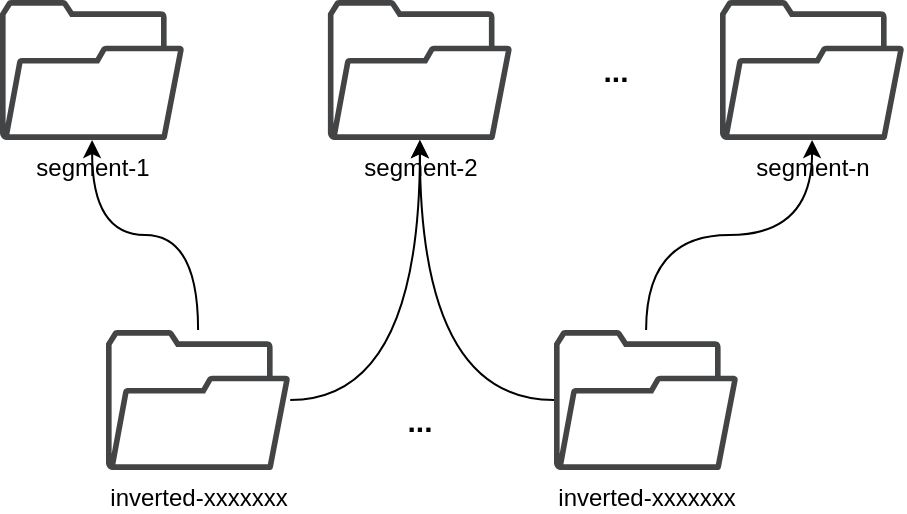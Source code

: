 <mxfile version="24.2.5" type="github" pages="6">
  <diagram id="ppEjYW4kT1zVpZhFbKax" name="shard">
    <mxGraphModel dx="1434" dy="819" grid="1" gridSize="10" guides="1" tooltips="1" connect="1" arrows="1" fold="1" page="1" pageScale="1" pageWidth="827" pageHeight="1169" math="0" shadow="0">
      <root>
        <mxCell id="0" />
        <mxCell id="1" parent="0" />
        <mxCell id="gu4S90L4pR9i6DEShJNo-3" value="segment-1" style="sketch=0;pointerEvents=1;shadow=0;dashed=0;html=1;strokeColor=none;fillColor=#434445;aspect=fixed;labelPosition=center;verticalLabelPosition=bottom;verticalAlign=top;align=center;outlineConnect=0;shape=mxgraph.vvd.folder;" parent="1" vertex="1">
          <mxGeometry x="192" y="325" width="92.11" height="70" as="geometry" />
        </mxCell>
        <mxCell id="gu4S90L4pR9i6DEShJNo-4" value="segment-2" style="sketch=0;pointerEvents=1;shadow=0;dashed=0;html=1;strokeColor=none;fillColor=#434445;aspect=fixed;labelPosition=center;verticalLabelPosition=bottom;verticalAlign=top;align=center;outlineConnect=0;shape=mxgraph.vvd.folder;" parent="1" vertex="1">
          <mxGeometry x="355.94" y="325" width="92.11" height="70" as="geometry" />
        </mxCell>
        <mxCell id="gu4S90L4pR9i6DEShJNo-5" value="segment-n" style="sketch=0;pointerEvents=1;shadow=0;dashed=0;html=1;strokeColor=none;fillColor=#434445;aspect=fixed;labelPosition=center;verticalLabelPosition=bottom;verticalAlign=top;align=center;outlineConnect=0;shape=mxgraph.vvd.folder;" parent="1" vertex="1">
          <mxGeometry x="552" y="325" width="92.11" height="70" as="geometry" />
        </mxCell>
        <mxCell id="gu4S90L4pR9i6DEShJNo-6" style="edgeStyle=orthogonalEdgeStyle;rounded=0;orthogonalLoop=1;jettySize=auto;html=1;curved=1;" parent="1" source="gu4S90L4pR9i6DEShJNo-9" target="gu4S90L4pR9i6DEShJNo-3" edge="1">
          <mxGeometry relative="1" as="geometry" />
        </mxCell>
        <mxCell id="gu4S90L4pR9i6DEShJNo-7" style="edgeStyle=orthogonalEdgeStyle;rounded=0;orthogonalLoop=1;jettySize=auto;html=1;curved=1;" parent="1" source="gu4S90L4pR9i6DEShJNo-9" target="gu4S90L4pR9i6DEShJNo-4" edge="1">
          <mxGeometry relative="1" as="geometry" />
        </mxCell>
        <mxCell id="gu4S90L4pR9i6DEShJNo-9" value="inverted-xxxxxxx" style="sketch=0;pointerEvents=1;shadow=0;dashed=0;html=1;strokeColor=none;fillColor=#434445;aspect=fixed;labelPosition=center;verticalLabelPosition=bottom;verticalAlign=top;align=center;outlineConnect=0;shape=mxgraph.vvd.folder;" parent="1" vertex="1">
          <mxGeometry x="245" y="490" width="92.11" height="70" as="geometry" />
        </mxCell>
        <mxCell id="gu4S90L4pR9i6DEShJNo-10" value="&lt;b&gt;&lt;font style=&quot;font-size: 15px;&quot;&gt;...&lt;/font&gt;&lt;/b&gt;" style="text;html=1;align=center;verticalAlign=middle;whiteSpace=wrap;rounded=0;" parent="1" vertex="1">
          <mxGeometry x="470.06" y="345" width="60" height="30" as="geometry" />
        </mxCell>
        <mxCell id="Ugj7Cf6BW1jhmvof0mwW-4" style="edgeStyle=orthogonalEdgeStyle;rounded=0;orthogonalLoop=1;jettySize=auto;html=1;curved=1;" parent="1" source="X8zW1CCiXwYvV8haq394-3" target="gu4S90L4pR9i6DEShJNo-4" edge="1">
          <mxGeometry relative="1" as="geometry" />
        </mxCell>
        <mxCell id="Ugj7Cf6BW1jhmvof0mwW-6" style="edgeStyle=orthogonalEdgeStyle;rounded=0;orthogonalLoop=1;jettySize=auto;html=1;curved=1;" parent="1" source="X8zW1CCiXwYvV8haq394-3" target="gu4S90L4pR9i6DEShJNo-5" edge="1">
          <mxGeometry relative="1" as="geometry" />
        </mxCell>
        <mxCell id="X8zW1CCiXwYvV8haq394-3" value="inverted-xxxxxxx" style="sketch=0;pointerEvents=1;shadow=0;dashed=0;html=1;strokeColor=none;fillColor=#434445;aspect=fixed;labelPosition=center;verticalLabelPosition=bottom;verticalAlign=top;align=center;outlineConnect=0;shape=mxgraph.vvd.folder;" parent="1" vertex="1">
          <mxGeometry x="469" y="490" width="92.11" height="70" as="geometry" />
        </mxCell>
        <mxCell id="Ugj7Cf6BW1jhmvof0mwW-3" value="&lt;b&gt;&lt;font style=&quot;font-size: 15px;&quot;&gt;...&lt;/font&gt;&lt;/b&gt;" style="text;html=1;align=center;verticalAlign=middle;whiteSpace=wrap;rounded=0;" parent="1" vertex="1">
          <mxGeometry x="372" y="520" width="60" height="30" as="geometry" />
        </mxCell>
      </root>
    </mxGraphModel>
  </diagram>
  <diagram id="RSCzRossQG08CcOBUp2p" name="segment">
    <mxGraphModel dx="1434" dy="819" grid="1" gridSize="10" guides="1" tooltips="1" connect="1" arrows="1" fold="1" page="1" pageScale="1" pageWidth="827" pageHeight="1169" math="0" shadow="0">
      <root>
        <mxCell id="0" />
        <mxCell id="1" parent="0" />
        <mxCell id="Jo4oo94e-OvqMa2QOr38-16" value="part-1" style="sketch=0;pointerEvents=1;shadow=0;dashed=0;html=1;strokeColor=none;fillColor=#434445;aspect=fixed;labelPosition=center;verticalLabelPosition=bottom;verticalAlign=top;align=center;outlineConnect=0;shape=mxgraph.vvd.folder;" parent="1" vertex="1">
          <mxGeometry x="210" y="550" width="92.11" height="70" as="geometry" />
        </mxCell>
        <mxCell id="Jo4oo94e-OvqMa2QOr38-17" value="part-2" style="sketch=0;pointerEvents=1;shadow=0;dashed=0;html=1;strokeColor=none;fillColor=#434445;aspect=fixed;labelPosition=center;verticalLabelPosition=bottom;verticalAlign=top;align=center;outlineConnect=0;shape=mxgraph.vvd.folder;" parent="1" vertex="1">
          <mxGeometry x="373.94" y="550" width="92.11" height="70" as="geometry" />
        </mxCell>
        <mxCell id="Jo4oo94e-OvqMa2QOr38-18" value="part-n" style="sketch=0;pointerEvents=1;shadow=0;dashed=0;html=1;strokeColor=none;fillColor=#434445;aspect=fixed;labelPosition=center;verticalLabelPosition=bottom;verticalAlign=top;align=center;outlineConnect=0;shape=mxgraph.vvd.folder;" parent="1" vertex="1">
          <mxGeometry x="536.11" y="550" width="92.11" height="70" as="geometry" />
        </mxCell>
        <mxCell id="oputnNsXpmiCTAkmpvpW-14" style="edgeStyle=orthogonalEdgeStyle;rounded=0;orthogonalLoop=1;jettySize=auto;html=1;curved=1;" parent="1" source="Jo4oo94e-OvqMa2QOr38-22" target="Jo4oo94e-OvqMa2QOr38-16" edge="1">
          <mxGeometry relative="1" as="geometry" />
        </mxCell>
        <mxCell id="oputnNsXpmiCTAkmpvpW-27" style="edgeStyle=orthogonalEdgeStyle;rounded=0;orthogonalLoop=1;jettySize=auto;html=1;curved=1;" parent="1" source="Jo4oo94e-OvqMa2QOr38-22" target="Jo4oo94e-OvqMa2QOr38-17" edge="1">
          <mxGeometry relative="1" as="geometry" />
        </mxCell>
        <mxCell id="W6GvrKiFRz4wAPjR7DS--1" style="edgeStyle=orthogonalEdgeStyle;rounded=0;orthogonalLoop=1;jettySize=auto;html=1;curved=1;" parent="1" source="Jo4oo94e-OvqMa2QOr38-22" target="Jo4oo94e-OvqMa2QOr38-18" edge="1">
          <mxGeometry relative="1" as="geometry" />
        </mxCell>
        <mxCell id="Jo4oo94e-OvqMa2QOr38-22" value="inverted-index" style="sketch=0;pointerEvents=1;shadow=0;dashed=0;html=1;strokeColor=none;fillColor=#434445;aspect=fixed;labelPosition=center;verticalLabelPosition=bottom;verticalAlign=top;align=center;outlineConnect=0;shape=mxgraph.vvd.folder;" parent="1" vertex="1">
          <mxGeometry x="414" y="700" width="92.11" height="70" as="geometry" />
        </mxCell>
        <mxCell id="Jo4oo94e-OvqMa2QOr38-23" value="&lt;b&gt;&lt;font style=&quot;font-size: 15px;&quot;&gt;...&lt;/font&gt;&lt;/b&gt;" style="text;html=1;align=center;verticalAlign=middle;whiteSpace=wrap;rounded=0;" parent="1" vertex="1">
          <mxGeometry x="470" y="570" width="60" height="30" as="geometry" />
        </mxCell>
        <mxCell id="oputnNsXpmiCTAkmpvpW-1" value="snapshot" style="shape=note;whiteSpace=wrap;html=1;backgroundOutline=1;darkOpacity=0.05;" parent="1" vertex="1">
          <mxGeometry x="150" y="685" width="70" height="85" as="geometry" />
        </mxCell>
      </root>
    </mxGraphModel>
  </diagram>
  <diagram name="measure-part" id="nDchvnrFcm7sPtObIqAH">
    <mxGraphModel dx="1434" dy="818" grid="1" gridSize="10" guides="1" tooltips="1" connect="1" arrows="1" fold="1" page="1" pageScale="1" pageWidth="827" pageHeight="1169" math="0" shadow="0">
      <root>
        <mxCell id="0" />
        <mxCell id="1" parent="0" />
        <mxCell id="NrQrZiLwpLzX6ej-Zi12-6" style="edgeStyle=orthogonalEdgeStyle;rounded=0;orthogonalLoop=1;jettySize=auto;html=1;exitX=0.5;exitY=1;exitDx=0;exitDy=0;" parent="1" edge="1">
          <mxGeometry relative="1" as="geometry">
            <mxPoint x="386.2" y="423.101" as="sourcePoint" />
            <mxPoint x="386.2" y="423.101" as="targetPoint" />
          </mxGeometry>
        </mxCell>
        <mxCell id="NrQrZiLwpLzX6ej-Zi12-32" style="edgeStyle=orthogonalEdgeStyle;rounded=0;orthogonalLoop=1;jettySize=auto;html=1;exitX=0.5;exitY=1;exitDx=0;exitDy=0;" parent="1" edge="1">
          <mxGeometry relative="1" as="geometry">
            <mxPoint x="638.588" y="416.761" as="sourcePoint" />
            <mxPoint x="638.588" y="416.761" as="targetPoint" />
          </mxGeometry>
        </mxCell>
        <mxCell id="NrQrZiLwpLzX6ej-Zi12-42" style="edgeStyle=orthogonalEdgeStyle;rounded=0;orthogonalLoop=1;jettySize=auto;html=1;exitX=0.5;exitY=1;exitDx=0;exitDy=0;" parent="1" edge="1">
          <mxGeometry relative="1" as="geometry">
            <mxPoint x="890.945" y="209.761" as="sourcePoint" />
            <mxPoint x="890.945" y="209.761" as="targetPoint" />
          </mxGeometry>
        </mxCell>
        <mxCell id="NrQrZiLwpLzX6ej-Zi12-52" style="edgeStyle=orthogonalEdgeStyle;rounded=0;orthogonalLoop=1;jettySize=auto;html=1;exitX=0.5;exitY=1;exitDx=0;exitDy=0;" parent="1" edge="1">
          <mxGeometry relative="1" as="geometry">
            <mxPoint x="624.409" y="416.761" as="sourcePoint" />
            <mxPoint x="624.409" y="416.761" as="targetPoint" />
          </mxGeometry>
        </mxCell>
        <mxCell id="NrQrZiLwpLzX6ej-Zi12-62" style="edgeStyle=orthogonalEdgeStyle;rounded=0;orthogonalLoop=1;jettySize=auto;html=1;exitX=0.5;exitY=1;exitDx=0;exitDy=0;" parent="1" edge="1">
          <mxGeometry relative="1" as="geometry">
            <mxPoint x="876.766" y="209.761" as="sourcePoint" />
            <mxPoint x="876.766" y="209.761" as="targetPoint" />
          </mxGeometry>
        </mxCell>
        <mxCell id="NrQrZiLwpLzX6ej-Zi12-63" style="edgeStyle=orthogonalEdgeStyle;rounded=0;orthogonalLoop=1;jettySize=auto;html=1;exitX=0.5;exitY=1;exitDx=0;exitDy=0;" parent="1" edge="1">
          <mxGeometry relative="1" as="geometry">
            <mxPoint x="876.766" y="209.761" as="sourcePoint" />
            <mxPoint x="876.766" y="209.761" as="targetPoint" />
          </mxGeometry>
        </mxCell>
        <mxCell id="NrQrZiLwpLzX6ej-Zi12-65" style="edgeStyle=orthogonalEdgeStyle;rounded=0;orthogonalLoop=1;jettySize=auto;html=1;exitX=0.5;exitY=1;exitDx=0;exitDy=0;" parent="1" edge="1">
          <mxGeometry relative="1" as="geometry">
            <mxPoint x="862.587" y="209.761" as="sourcePoint" />
            <mxPoint x="862.587" y="209.761" as="targetPoint" />
          </mxGeometry>
        </mxCell>
        <mxCell id="NrQrZiLwpLzX6ej-Zi12-96" style="edgeStyle=orthogonalEdgeStyle;rounded=0;orthogonalLoop=1;jettySize=auto;html=1;exitX=0.5;exitY=1;exitDx=0;exitDy=0;" parent="1" edge="1">
          <mxGeometry relative="1" as="geometry">
            <mxPoint x="624.409" y="416.761" as="sourcePoint" />
            <mxPoint x="624.409" y="416.761" as="targetPoint" />
          </mxGeometry>
        </mxCell>
        <mxCell id="NrQrZiLwpLzX6ej-Zi12-97" value="" style="shape=table;startSize=0;container=1;collapsible=0;childLayout=tableLayout;" parent="1" vertex="1">
          <mxGeometry x="503.886" y="307.005" width="141.791" height="195.122" as="geometry" />
        </mxCell>
        <mxCell id="NrQrZiLwpLzX6ej-Zi12-98" value="" style="shape=tableRow;horizontal=0;startSize=0;swimlaneHead=0;swimlaneBody=0;strokeColor=inherit;top=0;left=0;bottom=0;right=0;collapsible=0;dropTarget=0;fillColor=none;points=[[0,0.5],[1,0.5]];portConstraint=eastwest;" parent="NrQrZiLwpLzX6ej-Zi12-97" vertex="1">
          <mxGeometry width="141.791" height="49" as="geometry" />
        </mxCell>
        <mxCell id="NrQrZiLwpLzX6ej-Zi12-99" value="Block0" style="shape=partialRectangle;html=1;whiteSpace=wrap;connectable=0;strokeColor=#82b366;overflow=hidden;fillColor=#d5e8d4;top=0;left=0;bottom=0;right=0;pointerEvents=1;fontSize=14;" parent="NrQrZiLwpLzX6ej-Zi12-98" vertex="1">
          <mxGeometry width="142" height="49" as="geometry">
            <mxRectangle width="142" height="49" as="alternateBounds" />
          </mxGeometry>
        </mxCell>
        <mxCell id="NrQrZiLwpLzX6ej-Zi12-100" value="" style="shape=tableRow;horizontal=0;startSize=0;swimlaneHead=0;swimlaneBody=0;strokeColor=inherit;top=0;left=0;bottom=0;right=0;collapsible=0;dropTarget=0;fillColor=none;points=[[0,0.5],[1,0.5]];portConstraint=eastwest;" parent="NrQrZiLwpLzX6ej-Zi12-97" vertex="1">
          <mxGeometry y="49" width="141.791" height="49" as="geometry" />
        </mxCell>
        <mxCell id="NrQrZiLwpLzX6ej-Zi12-101" value="Block1" style="shape=partialRectangle;html=1;whiteSpace=wrap;connectable=0;strokeColor=#d6b656;overflow=hidden;fillColor=#fff2cc;top=0;left=0;bottom=0;right=0;pointerEvents=1;fontSize=14;" parent="NrQrZiLwpLzX6ej-Zi12-100" vertex="1">
          <mxGeometry width="142" height="49" as="geometry">
            <mxRectangle width="142" height="49" as="alternateBounds" />
          </mxGeometry>
        </mxCell>
        <mxCell id="NrQrZiLwpLzX6ej-Zi12-121" value="" style="whiteSpace=wrap;html=1;startSize=0;" parent="NrQrZiLwpLzX6ej-Zi12-100" vertex="1">
          <mxGeometry x="142" height="49" as="geometry">
            <mxRectangle width="NaN" height="49" as="alternateBounds" />
          </mxGeometry>
        </mxCell>
        <mxCell id="NrQrZiLwpLzX6ej-Zi12-102" value="" style="shape=tableRow;horizontal=0;startSize=0;swimlaneHead=0;swimlaneBody=0;strokeColor=inherit;top=0;left=0;bottom=0;right=0;collapsible=0;dropTarget=0;fillColor=none;points=[[0,0.5],[1,0.5]];portConstraint=eastwest;" parent="NrQrZiLwpLzX6ej-Zi12-97" vertex="1">
          <mxGeometry y="98" width="141.791" height="49" as="geometry" />
        </mxCell>
        <mxCell id="NrQrZiLwpLzX6ej-Zi12-103" value="Block2" style="shape=partialRectangle;html=1;whiteSpace=wrap;connectable=0;strokeColor=#6c8ebf;overflow=hidden;fillColor=#dae8fc;top=0;left=0;bottom=0;right=0;pointerEvents=1;fontSize=14;" parent="NrQrZiLwpLzX6ej-Zi12-102" vertex="1">
          <mxGeometry width="142" height="49" as="geometry">
            <mxRectangle width="142" height="49" as="alternateBounds" />
          </mxGeometry>
        </mxCell>
        <mxCell id="NrQrZiLwpLzX6ej-Zi12-104" value="" style="shape=tableRow;horizontal=0;startSize=0;swimlaneHead=0;swimlaneBody=0;strokeColor=inherit;top=0;left=0;bottom=0;right=0;collapsible=0;dropTarget=0;fillColor=none;points=[[0,0.5],[1,0.5]];portConstraint=eastwest;" parent="NrQrZiLwpLzX6ej-Zi12-97" vertex="1">
          <mxGeometry y="147" width="141.791" height="48" as="geometry" />
        </mxCell>
        <mxCell id="NrQrZiLwpLzX6ej-Zi12-105" value="&lt;b&gt;...&lt;/b&gt;" style="shape=partialRectangle;html=1;whiteSpace=wrap;connectable=0;strokeColor=inherit;overflow=hidden;fillColor=none;top=0;left=0;bottom=0;right=0;pointerEvents=1;" parent="NrQrZiLwpLzX6ej-Zi12-104" vertex="1">
          <mxGeometry width="142" height="48" as="geometry">
            <mxRectangle width="142" height="48" as="alternateBounds" />
          </mxGeometry>
        </mxCell>
        <mxCell id="NrQrZiLwpLzX6ej-Zi12-106" style="edgeStyle=orthogonalEdgeStyle;rounded=0;orthogonalLoop=1;jettySize=auto;html=1;exitX=0.5;exitY=1;exitDx=0;exitDy=0;" parent="1" edge="1">
          <mxGeometry relative="1" as="geometry">
            <mxPoint x="876.766" y="209.761" as="sourcePoint" />
            <mxPoint x="876.766" y="209.761" as="targetPoint" />
          </mxGeometry>
        </mxCell>
        <mxCell id="NrQrZiLwpLzX6ej-Zi12-107" style="edgeStyle=orthogonalEdgeStyle;rounded=0;orthogonalLoop=1;jettySize=auto;html=1;exitX=0.5;exitY=1;exitDx=0;exitDy=0;" parent="1" edge="1">
          <mxGeometry relative="1" as="geometry">
            <mxPoint x="862.587" y="209.761" as="sourcePoint" />
            <mxPoint x="862.587" y="209.761" as="targetPoint" />
          </mxGeometry>
        </mxCell>
        <mxCell id="NrQrZiLwpLzX6ej-Zi12-108" style="edgeStyle=orthogonalEdgeStyle;rounded=0;orthogonalLoop=1;jettySize=auto;html=1;exitX=0.5;exitY=1;exitDx=0;exitDy=0;" parent="1" edge="1">
          <mxGeometry relative="1" as="geometry">
            <mxPoint x="862.587" y="209.761" as="sourcePoint" />
            <mxPoint x="862.587" y="209.761" as="targetPoint" />
          </mxGeometry>
        </mxCell>
        <mxCell id="NrQrZiLwpLzX6ej-Zi12-109" value="" style="shape=table;startSize=0;container=1;collapsible=0;childLayout=tableLayout;" parent="1" vertex="1">
          <mxGeometry x="769.005" y="100.005" width="141.791" height="195.122" as="geometry" />
        </mxCell>
        <mxCell id="NrQrZiLwpLzX6ej-Zi12-110" value="" style="shape=tableRow;horizontal=0;startSize=0;swimlaneHead=0;swimlaneBody=0;strokeColor=inherit;top=0;left=0;bottom=0;right=0;collapsible=0;dropTarget=0;fillColor=none;points=[[0,0.5],[1,0.5]];portConstraint=eastwest;" parent="NrQrZiLwpLzX6ej-Zi12-109" vertex="1">
          <mxGeometry width="141.791" height="49" as="geometry" />
        </mxCell>
        <mxCell id="NrQrZiLwpLzX6ej-Zi12-111" value="Block0" style="shape=partialRectangle;html=1;whiteSpace=wrap;connectable=0;strokeColor=#82b366;overflow=hidden;fillColor=#d5e8d4;top=0;left=0;bottom=0;right=0;pointerEvents=1;fontSize=14;" parent="NrQrZiLwpLzX6ej-Zi12-110" vertex="1">
          <mxGeometry width="142" height="49" as="geometry">
            <mxRectangle width="142" height="49" as="alternateBounds" />
          </mxGeometry>
        </mxCell>
        <mxCell id="NrQrZiLwpLzX6ej-Zi12-112" value="" style="shape=tableRow;horizontal=0;startSize=0;swimlaneHead=0;swimlaneBody=0;strokeColor=inherit;top=0;left=0;bottom=0;right=0;collapsible=0;dropTarget=0;fillColor=none;points=[[0,0.5],[1,0.5]];portConstraint=eastwest;" parent="NrQrZiLwpLzX6ej-Zi12-109" vertex="1">
          <mxGeometry y="49" width="141.791" height="49" as="geometry" />
        </mxCell>
        <mxCell id="NrQrZiLwpLzX6ej-Zi12-113" value="Block1" style="shape=partialRectangle;html=1;whiteSpace=wrap;connectable=0;strokeColor=#d6b656;overflow=hidden;fillColor=#fff2cc;top=0;left=0;bottom=0;right=0;pointerEvents=1;fontSize=14;" parent="NrQrZiLwpLzX6ej-Zi12-112" vertex="1">
          <mxGeometry width="142" height="49" as="geometry">
            <mxRectangle width="142" height="49" as="alternateBounds" />
          </mxGeometry>
        </mxCell>
        <mxCell id="NrQrZiLwpLzX6ej-Zi12-114" value="" style="shape=tableRow;horizontal=0;startSize=0;swimlaneHead=0;swimlaneBody=0;strokeColor=inherit;top=0;left=0;bottom=0;right=0;collapsible=0;dropTarget=0;fillColor=none;points=[[0,0.5],[1,0.5]];portConstraint=eastwest;" parent="NrQrZiLwpLzX6ej-Zi12-109" vertex="1">
          <mxGeometry y="98" width="141.791" height="49" as="geometry" />
        </mxCell>
        <mxCell id="NrQrZiLwpLzX6ej-Zi12-115" value="Block2" style="shape=partialRectangle;html=1;whiteSpace=wrap;connectable=0;strokeColor=#6c8ebf;overflow=hidden;fillColor=#dae8fc;top=0;left=0;bottom=0;right=0;pointerEvents=1;fontSize=14;" parent="NrQrZiLwpLzX6ej-Zi12-114" vertex="1">
          <mxGeometry width="142" height="49" as="geometry">
            <mxRectangle width="142" height="49" as="alternateBounds" />
          </mxGeometry>
        </mxCell>
        <mxCell id="NrQrZiLwpLzX6ej-Zi12-116" value="" style="shape=tableRow;horizontal=0;startSize=0;swimlaneHead=0;swimlaneBody=0;strokeColor=inherit;top=0;left=0;bottom=0;right=0;collapsible=0;dropTarget=0;fillColor=none;points=[[0,0.5],[1,0.5]];portConstraint=eastwest;" parent="NrQrZiLwpLzX6ej-Zi12-109" vertex="1">
          <mxGeometry y="147" width="141.791" height="48" as="geometry" />
        </mxCell>
        <mxCell id="NrQrZiLwpLzX6ej-Zi12-117" value="&lt;b&gt;...&lt;/b&gt;" style="shape=partialRectangle;html=1;whiteSpace=wrap;connectable=0;strokeColor=inherit;overflow=hidden;fillColor=none;top=0;left=0;bottom=0;right=0;pointerEvents=1;" parent="NrQrZiLwpLzX6ej-Zi12-116" vertex="1">
          <mxGeometry width="142" height="48" as="geometry">
            <mxRectangle width="142" height="48" as="alternateBounds" />
          </mxGeometry>
        </mxCell>
        <mxCell id="NrQrZiLwpLzX6ej-Zi12-194" value="&lt;b&gt;&lt;font style=&quot;font-size: 14px;&quot;&gt;meta.bin&lt;/font&gt;&lt;/b&gt;" style="text;html=1;align=center;verticalAlign=middle;resizable=0;points=[];autosize=1;strokeColor=none;fillColor=none;" parent="1" vertex="1">
          <mxGeometry x="290.898" y="283.35" width="80" height="30" as="geometry" />
        </mxCell>
        <mxCell id="NrQrZiLwpLzX6ej-Zi12-195" value="&lt;b&gt;&lt;font style=&quot;font-size: 14px;&quot;&gt;primary.bin&lt;/font&gt;&lt;/b&gt;" style="text;html=1;align=center;verticalAlign=middle;resizable=0;points=[];autosize=1;strokeColor=none;fillColor=none;" parent="1" vertex="1">
          <mxGeometry x="524.787" y="277.01" width="100" height="30" as="geometry" />
        </mxCell>
        <mxCell id="NrQrZiLwpLzX6ej-Zi12-133" style="edgeStyle=orthogonalEdgeStyle;rounded=0;orthogonalLoop=1;jettySize=auto;html=1;exitX=0.5;exitY=1;exitDx=0;exitDy=0;" parent="1" edge="1">
          <mxGeometry relative="1" as="geometry">
            <mxPoint x="1142.694" y="239.764" as="sourcePoint" />
            <mxPoint x="1142.694" y="239.764" as="targetPoint" />
          </mxGeometry>
        </mxCell>
        <mxCell id="NrQrZiLwpLzX6ej-Zi12-134" style="edgeStyle=orthogonalEdgeStyle;rounded=0;orthogonalLoop=1;jettySize=auto;html=1;exitX=0.5;exitY=1;exitDx=0;exitDy=0;" parent="1" edge="1">
          <mxGeometry relative="1" as="geometry">
            <mxPoint x="1149.583" y="203.179" as="sourcePoint" />
            <mxPoint x="1149.583" y="203.179" as="targetPoint" />
          </mxGeometry>
        </mxCell>
        <mxCell id="NrQrZiLwpLzX6ej-Zi12-135" style="edgeStyle=orthogonalEdgeStyle;rounded=0;orthogonalLoop=1;jettySize=auto;html=1;exitX=0.5;exitY=1;exitDx=0;exitDy=0;" parent="1" edge="1">
          <mxGeometry relative="1" as="geometry">
            <mxPoint x="1149.583" y="203.179" as="sourcePoint" />
            <mxPoint x="1149.583" y="203.179" as="targetPoint" />
          </mxGeometry>
        </mxCell>
        <mxCell id="NrQrZiLwpLzX6ej-Zi12-136" style="edgeStyle=orthogonalEdgeStyle;rounded=0;orthogonalLoop=1;jettySize=auto;html=1;exitX=0.5;exitY=1;exitDx=0;exitDy=0;" parent="1" edge="1">
          <mxGeometry relative="1" as="geometry">
            <mxPoint x="1142.694" y="203.179" as="sourcePoint" />
            <mxPoint x="1142.694" y="203.179" as="targetPoint" />
          </mxGeometry>
        </mxCell>
        <mxCell id="NrQrZiLwpLzX6ej-Zi12-138" style="edgeStyle=orthogonalEdgeStyle;rounded=0;orthogonalLoop=1;jettySize=auto;html=1;exitX=0.5;exitY=1;exitDx=0;exitDy=0;" parent="1" edge="1">
          <mxGeometry relative="1" as="geometry">
            <mxPoint x="1149.583" y="203.179" as="sourcePoint" />
            <mxPoint x="1149.583" y="203.179" as="targetPoint" />
          </mxGeometry>
        </mxCell>
        <mxCell id="NrQrZiLwpLzX6ej-Zi12-139" style="edgeStyle=orthogonalEdgeStyle;rounded=0;orthogonalLoop=1;jettySize=auto;html=1;exitX=0.5;exitY=1;exitDx=0;exitDy=0;" parent="1" edge="1">
          <mxGeometry relative="1" as="geometry">
            <mxPoint x="1142.694" y="203.179" as="sourcePoint" />
            <mxPoint x="1142.694" y="203.179" as="targetPoint" />
          </mxGeometry>
        </mxCell>
        <mxCell id="NrQrZiLwpLzX6ej-Zi12-140" style="edgeStyle=orthogonalEdgeStyle;rounded=0;orthogonalLoop=1;jettySize=auto;html=1;exitX=0.5;exitY=1;exitDx=0;exitDy=0;" parent="1" edge="1">
          <mxGeometry relative="1" as="geometry">
            <mxPoint x="1142.694" y="203.179" as="sourcePoint" />
            <mxPoint x="1142.694" y="203.179" as="targetPoint" />
          </mxGeometry>
        </mxCell>
        <mxCell id="NrQrZiLwpLzX6ej-Zi12-152" value="" style="shape=table;startSize=0;container=1;collapsible=0;childLayout=tableLayout;" parent="1" vertex="1">
          <mxGeometry x="1000.903" y="130.008" width="141.791" height="195.122" as="geometry" />
        </mxCell>
        <mxCell id="NrQrZiLwpLzX6ej-Zi12-153" value="" style="shape=tableRow;horizontal=0;startSize=0;swimlaneHead=0;swimlaneBody=0;strokeColor=inherit;top=0;left=0;bottom=0;right=0;collapsible=0;dropTarget=0;fillColor=none;points=[[0,0.5],[1,0.5]];portConstraint=eastwest;" parent="NrQrZiLwpLzX6ej-Zi12-152" vertex="1">
          <mxGeometry width="141.791" height="49" as="geometry" />
        </mxCell>
        <mxCell id="NrQrZiLwpLzX6ej-Zi12-154" value="Block0" style="shape=partialRectangle;html=1;whiteSpace=wrap;connectable=0;strokeColor=#82b366;overflow=hidden;fillColor=#d5e8d4;top=0;left=0;bottom=0;right=0;pointerEvents=1;fontSize=14;" parent="NrQrZiLwpLzX6ej-Zi12-153" vertex="1">
          <mxGeometry width="142" height="49" as="geometry">
            <mxRectangle width="142" height="49" as="alternateBounds" />
          </mxGeometry>
        </mxCell>
        <mxCell id="NrQrZiLwpLzX6ej-Zi12-155" value="" style="shape=tableRow;horizontal=0;startSize=0;swimlaneHead=0;swimlaneBody=0;strokeColor=inherit;top=0;left=0;bottom=0;right=0;collapsible=0;dropTarget=0;fillColor=none;points=[[0,0.5],[1,0.5]];portConstraint=eastwest;" parent="NrQrZiLwpLzX6ej-Zi12-152" vertex="1">
          <mxGeometry y="49" width="141.791" height="49" as="geometry" />
        </mxCell>
        <mxCell id="NrQrZiLwpLzX6ej-Zi12-156" value="Block1" style="shape=partialRectangle;html=1;whiteSpace=wrap;connectable=0;strokeColor=#d6b656;overflow=hidden;fillColor=#fff2cc;top=0;left=0;bottom=0;right=0;pointerEvents=1;fontSize=14;" parent="NrQrZiLwpLzX6ej-Zi12-155" vertex="1">
          <mxGeometry width="142" height="49" as="geometry">
            <mxRectangle width="142" height="49" as="alternateBounds" />
          </mxGeometry>
        </mxCell>
        <mxCell id="NrQrZiLwpLzX6ej-Zi12-157" value="" style="shape=tableRow;horizontal=0;startSize=0;swimlaneHead=0;swimlaneBody=0;strokeColor=inherit;top=0;left=0;bottom=0;right=0;collapsible=0;dropTarget=0;fillColor=none;points=[[0,0.5],[1,0.5]];portConstraint=eastwest;" parent="NrQrZiLwpLzX6ej-Zi12-152" vertex="1">
          <mxGeometry y="98" width="141.791" height="49" as="geometry" />
        </mxCell>
        <mxCell id="NrQrZiLwpLzX6ej-Zi12-158" value="Block2" style="shape=partialRectangle;html=1;whiteSpace=wrap;connectable=0;strokeColor=#6c8ebf;overflow=hidden;fillColor=#dae8fc;top=0;left=0;bottom=0;right=0;pointerEvents=1;fontSize=14;" parent="NrQrZiLwpLzX6ej-Zi12-157" vertex="1">
          <mxGeometry width="142" height="49" as="geometry">
            <mxRectangle width="142" height="49" as="alternateBounds" />
          </mxGeometry>
        </mxCell>
        <mxCell id="NrQrZiLwpLzX6ej-Zi12-159" value="" style="shape=tableRow;horizontal=0;startSize=0;swimlaneHead=0;swimlaneBody=0;strokeColor=inherit;top=0;left=0;bottom=0;right=0;collapsible=0;dropTarget=0;fillColor=none;points=[[0,0.5],[1,0.5]];portConstraint=eastwest;" parent="NrQrZiLwpLzX6ej-Zi12-152" vertex="1">
          <mxGeometry y="147" width="141.791" height="48" as="geometry" />
        </mxCell>
        <mxCell id="NrQrZiLwpLzX6ej-Zi12-160" value="&lt;b&gt;...&lt;/b&gt;" style="shape=partialRectangle;html=1;whiteSpace=wrap;connectable=0;strokeColor=inherit;overflow=hidden;fillColor=none;top=0;left=0;bottom=0;right=0;pointerEvents=1;" parent="NrQrZiLwpLzX6ej-Zi12-159" vertex="1">
          <mxGeometry width="142" height="48" as="geometry">
            <mxRectangle width="142" height="48" as="alternateBounds" />
          </mxGeometry>
        </mxCell>
        <mxCell id="NrQrZiLwpLzX6ej-Zi12-223" value="&lt;span style=&quot;font-size: 14px;&quot;&gt;&lt;b&gt;&amp;lt;tagFamily&amp;gt;.tf&lt;/b&gt;&lt;/span&gt;" style="text;html=1;align=center;verticalAlign=middle;resizable=0;points=[];autosize=1;strokeColor=none;fillColor=none;" parent="1" vertex="1">
          <mxGeometry x="1018.693" y="100.004" width="120" height="30" as="geometry" />
        </mxCell>
        <mxCell id="oysz9j0pOd6BzduAtxxv-29" style="rounded=0;orthogonalLoop=1;jettySize=auto;html=1;exitX=1;exitY=0;exitDx=0;exitDy=0;entryX=0;entryY=0;entryDx=0;entryDy=0;endArrow=none;endFill=0;dashed=1;dashPattern=8 8;" parent="1" source="oysz9j0pOd6BzduAtxxv-14" target="NrQrZiLwpLzX6ej-Zi12-97" edge="1">
          <mxGeometry relative="1" as="geometry" />
        </mxCell>
        <mxCell id="oysz9j0pOd6BzduAtxxv-14" value="" style="shape=table;startSize=0;container=1;collapsible=0;childLayout=tableLayout;fontSize=16;" parent="1" vertex="1">
          <mxGeometry x="290.9" y="313.35" width="79.1" height="170" as="geometry" />
        </mxCell>
        <mxCell id="oysz9j0pOd6BzduAtxxv-15" value="" style="shape=tableRow;horizontal=0;startSize=0;swimlaneHead=0;swimlaneBody=0;strokeColor=inherit;top=0;left=0;bottom=0;right=0;collapsible=0;dropTarget=0;fillColor=none;points=[[0,0.5],[1,0.5]];portConstraint=eastwest;fontSize=16;" parent="oysz9j0pOd6BzduAtxxv-14" vertex="1">
          <mxGeometry width="79.1" height="58" as="geometry" />
        </mxCell>
        <mxCell id="oysz9j0pOd6BzduAtxxv-16" value="m&lt;sub&gt;0&lt;/sub&gt;" style="shape=partialRectangle;html=1;whiteSpace=wrap;connectable=0;strokeColor=inherit;overflow=hidden;fillColor=none;top=0;left=0;bottom=0;right=0;pointerEvents=1;fontSize=16;" parent="oysz9j0pOd6BzduAtxxv-15" vertex="1">
          <mxGeometry width="79" height="58" as="geometry">
            <mxRectangle width="79" height="58" as="alternateBounds" />
          </mxGeometry>
        </mxCell>
        <mxCell id="oysz9j0pOd6BzduAtxxv-19" value="" style="shape=tableRow;horizontal=0;startSize=0;swimlaneHead=0;swimlaneBody=0;strokeColor=inherit;top=0;left=0;bottom=0;right=0;collapsible=0;dropTarget=0;fillColor=none;points=[[0,0.5],[1,0.5]];portConstraint=eastwest;fontSize=16;" parent="oysz9j0pOd6BzduAtxxv-14" vertex="1">
          <mxGeometry y="58" width="79.1" height="54" as="geometry" />
        </mxCell>
        <mxCell id="oysz9j0pOd6BzduAtxxv-20" value="..." style="shape=partialRectangle;html=1;whiteSpace=wrap;connectable=0;strokeColor=inherit;overflow=hidden;fillColor=none;top=0;left=0;bottom=0;right=0;pointerEvents=1;fontSize=16;" parent="oysz9j0pOd6BzduAtxxv-19" vertex="1">
          <mxGeometry width="79" height="54" as="geometry">
            <mxRectangle width="79" height="54" as="alternateBounds" />
          </mxGeometry>
        </mxCell>
        <mxCell id="oysz9j0pOd6BzduAtxxv-23" value="" style="shape=tableRow;horizontal=0;startSize=0;swimlaneHead=0;swimlaneBody=0;strokeColor=inherit;top=0;left=0;bottom=0;right=0;collapsible=0;dropTarget=0;fillColor=none;points=[[0,0.5],[1,0.5]];portConstraint=eastwest;fontSize=16;" parent="oysz9j0pOd6BzduAtxxv-14" vertex="1">
          <mxGeometry y="112" width="79.1" height="58" as="geometry" />
        </mxCell>
        <mxCell id="oysz9j0pOd6BzduAtxxv-24" value="m&lt;sub&gt;n&lt;/sub&gt;" style="shape=partialRectangle;html=1;whiteSpace=wrap;connectable=0;strokeColor=inherit;overflow=hidden;fillColor=none;top=0;left=0;bottom=0;right=0;pointerEvents=1;fontSize=16;" parent="oysz9j0pOd6BzduAtxxv-23" vertex="1">
          <mxGeometry width="79" height="58" as="geometry">
            <mxRectangle width="79" height="58" as="alternateBounds" />
          </mxGeometry>
        </mxCell>
        <mxCell id="oysz9j0pOd6BzduAtxxv-31" style="rounded=0;orthogonalLoop=1;jettySize=auto;html=1;exitX=0;exitY=0.75;exitDx=0;exitDy=0;entryX=0.981;entryY=0.068;entryDx=0;entryDy=0;entryPerimeter=0;endArrow=none;endFill=0;dashed=1;dashPattern=8 8;" parent="1" source="NrQrZiLwpLzX6ej-Zi12-97" target="oysz9j0pOd6BzduAtxxv-19" edge="1">
          <mxGeometry relative="1" as="geometry" />
        </mxCell>
        <mxCell id="l2Bm01GsY0N5AEqxnJTA-1" style="edgeStyle=orthogonalEdgeStyle;rounded=0;orthogonalLoop=1;jettySize=auto;html=1;exitX=0.5;exitY=1;exitDx=0;exitDy=0;" parent="1" edge="1">
          <mxGeometry relative="1" as="geometry">
            <mxPoint x="1126.643" y="254.344" as="sourcePoint" />
            <mxPoint x="1126.643" y="254.344" as="targetPoint" />
          </mxGeometry>
        </mxCell>
        <mxCell id="l2Bm01GsY0N5AEqxnJTA-2" style="edgeStyle=orthogonalEdgeStyle;rounded=0;orthogonalLoop=1;jettySize=auto;html=1;exitX=0.5;exitY=1;exitDx=0;exitDy=0;" parent="1" edge="1">
          <mxGeometry relative="1" as="geometry">
            <mxPoint x="1140.822" y="217.759" as="sourcePoint" />
            <mxPoint x="1140.822" y="217.759" as="targetPoint" />
          </mxGeometry>
        </mxCell>
        <mxCell id="l2Bm01GsY0N5AEqxnJTA-3" style="edgeStyle=orthogonalEdgeStyle;rounded=0;orthogonalLoop=1;jettySize=auto;html=1;exitX=0.5;exitY=1;exitDx=0;exitDy=0;" parent="1" edge="1">
          <mxGeometry relative="1" as="geometry">
            <mxPoint x="1140.822" y="217.759" as="sourcePoint" />
            <mxPoint x="1140.822" y="217.759" as="targetPoint" />
          </mxGeometry>
        </mxCell>
        <mxCell id="l2Bm01GsY0N5AEqxnJTA-4" style="edgeStyle=orthogonalEdgeStyle;rounded=0;orthogonalLoop=1;jettySize=auto;html=1;exitX=0.5;exitY=1;exitDx=0;exitDy=0;" parent="1" edge="1">
          <mxGeometry relative="1" as="geometry">
            <mxPoint x="1126.643" y="217.759" as="sourcePoint" />
            <mxPoint x="1126.643" y="217.759" as="targetPoint" />
          </mxGeometry>
        </mxCell>
        <mxCell id="l2Bm01GsY0N5AEqxnJTA-5" style="edgeStyle=orthogonalEdgeStyle;rounded=0;orthogonalLoop=1;jettySize=auto;html=1;exitX=0.5;exitY=1;exitDx=0;exitDy=0;" parent="1" edge="1">
          <mxGeometry relative="1" as="geometry">
            <mxPoint x="1140.822" y="217.759" as="sourcePoint" />
            <mxPoint x="1140.822" y="217.759" as="targetPoint" />
          </mxGeometry>
        </mxCell>
        <mxCell id="l2Bm01GsY0N5AEqxnJTA-6" style="edgeStyle=orthogonalEdgeStyle;rounded=0;orthogonalLoop=1;jettySize=auto;html=1;exitX=0.5;exitY=1;exitDx=0;exitDy=0;" parent="1" edge="1">
          <mxGeometry relative="1" as="geometry">
            <mxPoint x="1126.643" y="217.759" as="sourcePoint" />
            <mxPoint x="1126.643" y="217.759" as="targetPoint" />
          </mxGeometry>
        </mxCell>
        <mxCell id="l2Bm01GsY0N5AEqxnJTA-7" style="edgeStyle=orthogonalEdgeStyle;rounded=0;orthogonalLoop=1;jettySize=auto;html=1;exitX=0.5;exitY=1;exitDx=0;exitDy=0;" parent="1" edge="1">
          <mxGeometry relative="1" as="geometry">
            <mxPoint x="1126.643" y="217.759" as="sourcePoint" />
            <mxPoint x="1126.643" y="217.759" as="targetPoint" />
          </mxGeometry>
        </mxCell>
        <mxCell id="l2Bm01GsY0N5AEqxnJTA-8" value="" style="shape=table;startSize=0;container=1;collapsible=0;childLayout=tableLayout;" parent="1" vertex="1">
          <mxGeometry x="1025.263" y="144.588" width="141.791" height="195.122" as="geometry" />
        </mxCell>
        <mxCell id="l2Bm01GsY0N5AEqxnJTA-9" value="" style="shape=tableRow;horizontal=0;startSize=0;swimlaneHead=0;swimlaneBody=0;strokeColor=inherit;top=0;left=0;bottom=0;right=0;collapsible=0;dropTarget=0;fillColor=none;points=[[0,0.5],[1,0.5]];portConstraint=eastwest;" parent="l2Bm01GsY0N5AEqxnJTA-8" vertex="1">
          <mxGeometry width="141.791" height="49" as="geometry" />
        </mxCell>
        <mxCell id="l2Bm01GsY0N5AEqxnJTA-10" value="Block0" style="shape=partialRectangle;html=1;whiteSpace=wrap;connectable=0;strokeColor=#82b366;overflow=hidden;fillColor=#d5e8d4;top=0;left=0;bottom=0;right=0;pointerEvents=1;fontSize=14;" parent="l2Bm01GsY0N5AEqxnJTA-9" vertex="1">
          <mxGeometry width="142" height="49" as="geometry">
            <mxRectangle width="142" height="49" as="alternateBounds" />
          </mxGeometry>
        </mxCell>
        <mxCell id="l2Bm01GsY0N5AEqxnJTA-11" value="" style="shape=tableRow;horizontal=0;startSize=0;swimlaneHead=0;swimlaneBody=0;strokeColor=inherit;top=0;left=0;bottom=0;right=0;collapsible=0;dropTarget=0;fillColor=none;points=[[0,0.5],[1,0.5]];portConstraint=eastwest;" parent="l2Bm01GsY0N5AEqxnJTA-8" vertex="1">
          <mxGeometry y="49" width="141.791" height="49" as="geometry" />
        </mxCell>
        <mxCell id="l2Bm01GsY0N5AEqxnJTA-12" value="Block1" style="shape=partialRectangle;html=1;whiteSpace=wrap;connectable=0;strokeColor=#d6b656;overflow=hidden;fillColor=#fff2cc;top=0;left=0;bottom=0;right=0;pointerEvents=1;fontSize=14;" parent="l2Bm01GsY0N5AEqxnJTA-11" vertex="1">
          <mxGeometry width="142" height="49" as="geometry">
            <mxRectangle width="142" height="49" as="alternateBounds" />
          </mxGeometry>
        </mxCell>
        <mxCell id="l2Bm01GsY0N5AEqxnJTA-13" value="" style="shape=tableRow;horizontal=0;startSize=0;swimlaneHead=0;swimlaneBody=0;strokeColor=inherit;top=0;left=0;bottom=0;right=0;collapsible=0;dropTarget=0;fillColor=none;points=[[0,0.5],[1,0.5]];portConstraint=eastwest;" parent="l2Bm01GsY0N5AEqxnJTA-8" vertex="1">
          <mxGeometry y="98" width="141.791" height="49" as="geometry" />
        </mxCell>
        <mxCell id="l2Bm01GsY0N5AEqxnJTA-14" value="Block2" style="shape=partialRectangle;html=1;whiteSpace=wrap;connectable=0;strokeColor=#6c8ebf;overflow=hidden;fillColor=#dae8fc;top=0;left=0;bottom=0;right=0;pointerEvents=1;fontSize=14;" parent="l2Bm01GsY0N5AEqxnJTA-13" vertex="1">
          <mxGeometry width="142" height="49" as="geometry">
            <mxRectangle width="142" height="49" as="alternateBounds" />
          </mxGeometry>
        </mxCell>
        <mxCell id="l2Bm01GsY0N5AEqxnJTA-15" value="" style="shape=tableRow;horizontal=0;startSize=0;swimlaneHead=0;swimlaneBody=0;strokeColor=inherit;top=0;left=0;bottom=0;right=0;collapsible=0;dropTarget=0;fillColor=none;points=[[0,0.5],[1,0.5]];portConstraint=eastwest;" parent="l2Bm01GsY0N5AEqxnJTA-8" vertex="1">
          <mxGeometry y="147" width="141.791" height="48" as="geometry" />
        </mxCell>
        <mxCell id="l2Bm01GsY0N5AEqxnJTA-16" value="&lt;b&gt;...&lt;/b&gt;" style="shape=partialRectangle;html=1;whiteSpace=wrap;connectable=0;strokeColor=inherit;overflow=hidden;fillColor=none;top=0;left=0;bottom=0;right=0;pointerEvents=1;" parent="l2Bm01GsY0N5AEqxnJTA-15" vertex="1">
          <mxGeometry width="142" height="48" as="geometry">
            <mxRectangle width="142" height="48" as="alternateBounds" />
          </mxGeometry>
        </mxCell>
        <mxCell id="l2Bm01GsY0N5AEqxnJTA-28" value="&lt;span style=&quot;font-size: 14px;&quot;&gt;&lt;b&gt;&amp;lt;tagFamily&amp;gt;.tfm&lt;/b&gt;&lt;/span&gt;" style="text;html=1;align=center;verticalAlign=middle;resizable=0;points=[];autosize=1;strokeColor=none;fillColor=none;" parent="1" vertex="1">
          <mxGeometry x="774.903" y="70.004" width="130" height="30" as="geometry" />
        </mxCell>
        <mxCell id="l2Bm01GsY0N5AEqxnJTA-29" style="edgeStyle=orthogonalEdgeStyle;rounded=0;orthogonalLoop=1;jettySize=auto;html=1;exitX=0.5;exitY=1;exitDx=0;exitDy=0;" parent="1" edge="1">
          <mxGeometry relative="1" as="geometry">
            <mxPoint x="897.254" y="205.184" as="sourcePoint" />
            <mxPoint x="897.254" y="205.184" as="targetPoint" />
          </mxGeometry>
        </mxCell>
        <mxCell id="l2Bm01GsY0N5AEqxnJTA-30" style="edgeStyle=orthogonalEdgeStyle;rounded=0;orthogonalLoop=1;jettySize=auto;html=1;exitX=0.5;exitY=1;exitDx=0;exitDy=0;" parent="1" edge="1">
          <mxGeometry relative="1" as="geometry">
            <mxPoint x="904.143" y="168.599" as="sourcePoint" />
            <mxPoint x="904.143" y="168.599" as="targetPoint" />
          </mxGeometry>
        </mxCell>
        <mxCell id="l2Bm01GsY0N5AEqxnJTA-31" style="edgeStyle=orthogonalEdgeStyle;rounded=0;orthogonalLoop=1;jettySize=auto;html=1;exitX=0.5;exitY=1;exitDx=0;exitDy=0;" parent="1" edge="1">
          <mxGeometry relative="1" as="geometry">
            <mxPoint x="904.143" y="168.599" as="sourcePoint" />
            <mxPoint x="904.143" y="168.599" as="targetPoint" />
          </mxGeometry>
        </mxCell>
        <mxCell id="l2Bm01GsY0N5AEqxnJTA-32" style="edgeStyle=orthogonalEdgeStyle;rounded=0;orthogonalLoop=1;jettySize=auto;html=1;exitX=0.5;exitY=1;exitDx=0;exitDy=0;" parent="1" edge="1">
          <mxGeometry relative="1" as="geometry">
            <mxPoint x="897.254" y="168.599" as="sourcePoint" />
            <mxPoint x="897.254" y="168.599" as="targetPoint" />
          </mxGeometry>
        </mxCell>
        <mxCell id="l2Bm01GsY0N5AEqxnJTA-33" style="edgeStyle=orthogonalEdgeStyle;rounded=0;orthogonalLoop=1;jettySize=auto;html=1;exitX=0.5;exitY=1;exitDx=0;exitDy=0;" parent="1" edge="1">
          <mxGeometry relative="1" as="geometry">
            <mxPoint x="904.143" y="168.599" as="sourcePoint" />
            <mxPoint x="904.143" y="168.599" as="targetPoint" />
          </mxGeometry>
        </mxCell>
        <mxCell id="l2Bm01GsY0N5AEqxnJTA-34" style="edgeStyle=orthogonalEdgeStyle;rounded=0;orthogonalLoop=1;jettySize=auto;html=1;exitX=0.5;exitY=1;exitDx=0;exitDy=0;" parent="1" edge="1">
          <mxGeometry relative="1" as="geometry">
            <mxPoint x="897.254" y="168.599" as="sourcePoint" />
            <mxPoint x="897.254" y="168.599" as="targetPoint" />
          </mxGeometry>
        </mxCell>
        <mxCell id="l2Bm01GsY0N5AEqxnJTA-35" style="edgeStyle=orthogonalEdgeStyle;rounded=0;orthogonalLoop=1;jettySize=auto;html=1;exitX=0.5;exitY=1;exitDx=0;exitDy=0;" parent="1" edge="1">
          <mxGeometry relative="1" as="geometry">
            <mxPoint x="897.254" y="168.599" as="sourcePoint" />
            <mxPoint x="897.254" y="168.599" as="targetPoint" />
          </mxGeometry>
        </mxCell>
        <mxCell id="l2Bm01GsY0N5AEqxnJTA-36" style="edgeStyle=orthogonalEdgeStyle;rounded=0;orthogonalLoop=1;jettySize=auto;html=1;exitX=0.5;exitY=1;exitDx=0;exitDy=0;" parent="1" edge="1">
          <mxGeometry relative="1" as="geometry">
            <mxPoint x="881.203" y="219.764" as="sourcePoint" />
            <mxPoint x="881.203" y="219.764" as="targetPoint" />
          </mxGeometry>
        </mxCell>
        <mxCell id="l2Bm01GsY0N5AEqxnJTA-37" style="edgeStyle=orthogonalEdgeStyle;rounded=0;orthogonalLoop=1;jettySize=auto;html=1;exitX=0.5;exitY=1;exitDx=0;exitDy=0;" parent="1" edge="1">
          <mxGeometry relative="1" as="geometry">
            <mxPoint x="895.382" y="183.179" as="sourcePoint" />
            <mxPoint x="895.382" y="183.179" as="targetPoint" />
          </mxGeometry>
        </mxCell>
        <mxCell id="l2Bm01GsY0N5AEqxnJTA-38" style="edgeStyle=orthogonalEdgeStyle;rounded=0;orthogonalLoop=1;jettySize=auto;html=1;exitX=0.5;exitY=1;exitDx=0;exitDy=0;" parent="1" edge="1">
          <mxGeometry relative="1" as="geometry">
            <mxPoint x="895.382" y="183.179" as="sourcePoint" />
            <mxPoint x="895.382" y="183.179" as="targetPoint" />
          </mxGeometry>
        </mxCell>
        <mxCell id="l2Bm01GsY0N5AEqxnJTA-39" style="edgeStyle=orthogonalEdgeStyle;rounded=0;orthogonalLoop=1;jettySize=auto;html=1;exitX=0.5;exitY=1;exitDx=0;exitDy=0;" parent="1" edge="1">
          <mxGeometry relative="1" as="geometry">
            <mxPoint x="881.203" y="183.179" as="sourcePoint" />
            <mxPoint x="881.203" y="183.179" as="targetPoint" />
          </mxGeometry>
        </mxCell>
        <mxCell id="l2Bm01GsY0N5AEqxnJTA-40" style="edgeStyle=orthogonalEdgeStyle;rounded=0;orthogonalLoop=1;jettySize=auto;html=1;exitX=0.5;exitY=1;exitDx=0;exitDy=0;" parent="1" edge="1">
          <mxGeometry relative="1" as="geometry">
            <mxPoint x="895.382" y="183.179" as="sourcePoint" />
            <mxPoint x="895.382" y="183.179" as="targetPoint" />
          </mxGeometry>
        </mxCell>
        <mxCell id="l2Bm01GsY0N5AEqxnJTA-41" style="edgeStyle=orthogonalEdgeStyle;rounded=0;orthogonalLoop=1;jettySize=auto;html=1;exitX=0.5;exitY=1;exitDx=0;exitDy=0;" parent="1" edge="1">
          <mxGeometry relative="1" as="geometry">
            <mxPoint x="881.203" y="183.179" as="sourcePoint" />
            <mxPoint x="881.203" y="183.179" as="targetPoint" />
          </mxGeometry>
        </mxCell>
        <mxCell id="l2Bm01GsY0N5AEqxnJTA-42" style="edgeStyle=orthogonalEdgeStyle;rounded=0;orthogonalLoop=1;jettySize=auto;html=1;exitX=0.5;exitY=1;exitDx=0;exitDy=0;" parent="1" edge="1">
          <mxGeometry relative="1" as="geometry">
            <mxPoint x="881.203" y="183.179" as="sourcePoint" />
            <mxPoint x="881.203" y="183.179" as="targetPoint" />
          </mxGeometry>
        </mxCell>
        <mxCell id="l2Bm01GsY0N5AEqxnJTA-43" value="" style="shape=table;startSize=0;container=1;collapsible=0;childLayout=tableLayout;" parent="1" vertex="1">
          <mxGeometry x="789.823" y="114.008" width="141.791" height="195.122" as="geometry" />
        </mxCell>
        <mxCell id="l2Bm01GsY0N5AEqxnJTA-44" value="" style="shape=tableRow;horizontal=0;startSize=0;swimlaneHead=0;swimlaneBody=0;strokeColor=inherit;top=0;left=0;bottom=0;right=0;collapsible=0;dropTarget=0;fillColor=none;points=[[0,0.5],[1,0.5]];portConstraint=eastwest;" parent="l2Bm01GsY0N5AEqxnJTA-43" vertex="1">
          <mxGeometry width="141.791" height="49" as="geometry" />
        </mxCell>
        <mxCell id="l2Bm01GsY0N5AEqxnJTA-45" value="Block0" style="shape=partialRectangle;html=1;whiteSpace=wrap;connectable=0;strokeColor=#82b366;overflow=hidden;fillColor=#d5e8d4;top=0;left=0;bottom=0;right=0;pointerEvents=1;fontSize=14;" parent="l2Bm01GsY0N5AEqxnJTA-44" vertex="1">
          <mxGeometry width="142" height="49" as="geometry">
            <mxRectangle width="142" height="49" as="alternateBounds" />
          </mxGeometry>
        </mxCell>
        <mxCell id="l2Bm01GsY0N5AEqxnJTA-46" value="" style="shape=tableRow;horizontal=0;startSize=0;swimlaneHead=0;swimlaneBody=0;strokeColor=inherit;top=0;left=0;bottom=0;right=0;collapsible=0;dropTarget=0;fillColor=none;points=[[0,0.5],[1,0.5]];portConstraint=eastwest;" parent="l2Bm01GsY0N5AEqxnJTA-43" vertex="1">
          <mxGeometry y="49" width="141.791" height="49" as="geometry" />
        </mxCell>
        <mxCell id="l2Bm01GsY0N5AEqxnJTA-47" value="Block1" style="shape=partialRectangle;html=1;whiteSpace=wrap;connectable=0;strokeColor=#d6b656;overflow=hidden;fillColor=#fff2cc;top=0;left=0;bottom=0;right=0;pointerEvents=1;fontSize=14;" parent="l2Bm01GsY0N5AEqxnJTA-46" vertex="1">
          <mxGeometry width="142" height="49" as="geometry">
            <mxRectangle width="142" height="49" as="alternateBounds" />
          </mxGeometry>
        </mxCell>
        <mxCell id="l2Bm01GsY0N5AEqxnJTA-48" value="" style="shape=tableRow;horizontal=0;startSize=0;swimlaneHead=0;swimlaneBody=0;strokeColor=inherit;top=0;left=0;bottom=0;right=0;collapsible=0;dropTarget=0;fillColor=none;points=[[0,0.5],[1,0.5]];portConstraint=eastwest;" parent="l2Bm01GsY0N5AEqxnJTA-43" vertex="1">
          <mxGeometry y="98" width="141.791" height="49" as="geometry" />
        </mxCell>
        <mxCell id="l2Bm01GsY0N5AEqxnJTA-49" value="Block2" style="shape=partialRectangle;html=1;whiteSpace=wrap;connectable=0;strokeColor=#6c8ebf;overflow=hidden;fillColor=#dae8fc;top=0;left=0;bottom=0;right=0;pointerEvents=1;fontSize=14;" parent="l2Bm01GsY0N5AEqxnJTA-48" vertex="1">
          <mxGeometry width="142" height="49" as="geometry">
            <mxRectangle width="142" height="49" as="alternateBounds" />
          </mxGeometry>
        </mxCell>
        <mxCell id="l2Bm01GsY0N5AEqxnJTA-50" value="" style="shape=tableRow;horizontal=0;startSize=0;swimlaneHead=0;swimlaneBody=0;strokeColor=inherit;top=0;left=0;bottom=0;right=0;collapsible=0;dropTarget=0;fillColor=none;points=[[0,0.5],[1,0.5]];portConstraint=eastwest;" parent="l2Bm01GsY0N5AEqxnJTA-43" vertex="1">
          <mxGeometry y="147" width="141.791" height="48" as="geometry" />
        </mxCell>
        <mxCell id="l2Bm01GsY0N5AEqxnJTA-51" value="&lt;b&gt;...&lt;/b&gt;" style="shape=partialRectangle;html=1;whiteSpace=wrap;connectable=0;strokeColor=inherit;overflow=hidden;fillColor=none;top=0;left=0;bottom=0;right=0;pointerEvents=1;" parent="l2Bm01GsY0N5AEqxnJTA-50" vertex="1">
          <mxGeometry width="142" height="48" as="geometry">
            <mxRectangle width="142" height="48" as="alternateBounds" />
          </mxGeometry>
        </mxCell>
        <mxCell id="l2Bm01GsY0N5AEqxnJTA-81" style="edgeStyle=orthogonalEdgeStyle;rounded=0;orthogonalLoop=1;jettySize=auto;html=1;exitX=0.5;exitY=1;exitDx=0;exitDy=0;" parent="1" edge="1">
          <mxGeometry relative="1" as="geometry">
            <mxPoint x="884.703" y="561.144" as="sourcePoint" />
            <mxPoint x="884.703" y="561.144" as="targetPoint" />
          </mxGeometry>
        </mxCell>
        <mxCell id="l2Bm01GsY0N5AEqxnJTA-82" style="edgeStyle=orthogonalEdgeStyle;rounded=0;orthogonalLoop=1;jettySize=auto;html=1;exitX=0.5;exitY=1;exitDx=0;exitDy=0;" parent="1" edge="1">
          <mxGeometry relative="1" as="geometry">
            <mxPoint x="870.524" y="561.144" as="sourcePoint" />
            <mxPoint x="870.524" y="561.144" as="targetPoint" />
          </mxGeometry>
        </mxCell>
        <mxCell id="l2Bm01GsY0N5AEqxnJTA-83" style="edgeStyle=orthogonalEdgeStyle;rounded=0;orthogonalLoop=1;jettySize=auto;html=1;exitX=0.5;exitY=1;exitDx=0;exitDy=0;" parent="1" edge="1">
          <mxGeometry relative="1" as="geometry">
            <mxPoint x="870.524" y="561.144" as="sourcePoint" />
            <mxPoint x="870.524" y="561.144" as="targetPoint" />
          </mxGeometry>
        </mxCell>
        <mxCell id="l2Bm01GsY0N5AEqxnJTA-84" style="edgeStyle=orthogonalEdgeStyle;rounded=0;orthogonalLoop=1;jettySize=auto;html=1;exitX=0.5;exitY=1;exitDx=0;exitDy=0;" parent="1" edge="1">
          <mxGeometry relative="1" as="geometry">
            <mxPoint x="856.345" y="561.144" as="sourcePoint" />
            <mxPoint x="856.345" y="561.144" as="targetPoint" />
          </mxGeometry>
        </mxCell>
        <mxCell id="l2Bm01GsY0N5AEqxnJTA-85" style="edgeStyle=orthogonalEdgeStyle;rounded=0;orthogonalLoop=1;jettySize=auto;html=1;exitX=0.5;exitY=1;exitDx=0;exitDy=0;" parent="1" edge="1">
          <mxGeometry relative="1" as="geometry">
            <mxPoint x="870.524" y="561.144" as="sourcePoint" />
            <mxPoint x="870.524" y="561.144" as="targetPoint" />
          </mxGeometry>
        </mxCell>
        <mxCell id="l2Bm01GsY0N5AEqxnJTA-86" style="edgeStyle=orthogonalEdgeStyle;rounded=0;orthogonalLoop=1;jettySize=auto;html=1;exitX=0.5;exitY=1;exitDx=0;exitDy=0;" parent="1" edge="1">
          <mxGeometry relative="1" as="geometry">
            <mxPoint x="856.345" y="561.144" as="sourcePoint" />
            <mxPoint x="856.345" y="561.144" as="targetPoint" />
          </mxGeometry>
        </mxCell>
        <mxCell id="l2Bm01GsY0N5AEqxnJTA-87" style="edgeStyle=orthogonalEdgeStyle;rounded=0;orthogonalLoop=1;jettySize=auto;html=1;exitX=0.5;exitY=1;exitDx=0;exitDy=0;" parent="1" edge="1">
          <mxGeometry relative="1" as="geometry">
            <mxPoint x="856.345" y="561.144" as="sourcePoint" />
            <mxPoint x="856.345" y="561.144" as="targetPoint" />
          </mxGeometry>
        </mxCell>
        <mxCell id="l2Bm01GsY0N5AEqxnJTA-88" value="" style="shape=table;startSize=0;container=1;collapsible=0;childLayout=tableLayout;" parent="1" vertex="1">
          <mxGeometry x="750.001" y="426.998" width="141.791" height="195.122" as="geometry" />
        </mxCell>
        <mxCell id="l2Bm01GsY0N5AEqxnJTA-89" value="" style="shape=tableRow;horizontal=0;startSize=0;swimlaneHead=0;swimlaneBody=0;strokeColor=inherit;top=0;left=0;bottom=0;right=0;collapsible=0;dropTarget=0;fillColor=none;points=[[0,0.5],[1,0.5]];portConstraint=eastwest;" parent="l2Bm01GsY0N5AEqxnJTA-88" vertex="1">
          <mxGeometry width="141.791" height="49" as="geometry" />
        </mxCell>
        <mxCell id="l2Bm01GsY0N5AEqxnJTA-90" value="Block0" style="shape=partialRectangle;html=1;whiteSpace=wrap;connectable=0;strokeColor=#82b366;overflow=hidden;fillColor=#d5e8d4;top=0;left=0;bottom=0;right=0;pointerEvents=1;fontSize=14;" parent="l2Bm01GsY0N5AEqxnJTA-89" vertex="1">
          <mxGeometry width="142" height="49" as="geometry">
            <mxRectangle width="142" height="49" as="alternateBounds" />
          </mxGeometry>
        </mxCell>
        <mxCell id="l2Bm01GsY0N5AEqxnJTA-91" value="" style="shape=tableRow;horizontal=0;startSize=0;swimlaneHead=0;swimlaneBody=0;strokeColor=inherit;top=0;left=0;bottom=0;right=0;collapsible=0;dropTarget=0;fillColor=none;points=[[0,0.5],[1,0.5]];portConstraint=eastwest;" parent="l2Bm01GsY0N5AEqxnJTA-88" vertex="1">
          <mxGeometry y="49" width="141.791" height="49" as="geometry" />
        </mxCell>
        <mxCell id="l2Bm01GsY0N5AEqxnJTA-92" value="Block1" style="shape=partialRectangle;html=1;whiteSpace=wrap;connectable=0;strokeColor=#d6b656;overflow=hidden;fillColor=#fff2cc;top=0;left=0;bottom=0;right=0;pointerEvents=1;fontSize=14;" parent="l2Bm01GsY0N5AEqxnJTA-91" vertex="1">
          <mxGeometry width="142" height="49" as="geometry">
            <mxRectangle width="142" height="49" as="alternateBounds" />
          </mxGeometry>
        </mxCell>
        <mxCell id="l2Bm01GsY0N5AEqxnJTA-93" value="" style="shape=tableRow;horizontal=0;startSize=0;swimlaneHead=0;swimlaneBody=0;strokeColor=inherit;top=0;left=0;bottom=0;right=0;collapsible=0;dropTarget=0;fillColor=none;points=[[0,0.5],[1,0.5]];portConstraint=eastwest;" parent="l2Bm01GsY0N5AEqxnJTA-88" vertex="1">
          <mxGeometry y="98" width="141.791" height="49" as="geometry" />
        </mxCell>
        <mxCell id="l2Bm01GsY0N5AEqxnJTA-94" value="Block2" style="shape=partialRectangle;html=1;whiteSpace=wrap;connectable=0;strokeColor=#6c8ebf;overflow=hidden;fillColor=#dae8fc;top=0;left=0;bottom=0;right=0;pointerEvents=1;fontSize=14;" parent="l2Bm01GsY0N5AEqxnJTA-93" vertex="1">
          <mxGeometry width="142" height="49" as="geometry">
            <mxRectangle width="142" height="49" as="alternateBounds" />
          </mxGeometry>
        </mxCell>
        <mxCell id="l2Bm01GsY0N5AEqxnJTA-95" value="" style="shape=tableRow;horizontal=0;startSize=0;swimlaneHead=0;swimlaneBody=0;strokeColor=inherit;top=0;left=0;bottom=0;right=0;collapsible=0;dropTarget=0;fillColor=none;points=[[0,0.5],[1,0.5]];portConstraint=eastwest;" parent="l2Bm01GsY0N5AEqxnJTA-88" vertex="1">
          <mxGeometry y="147" width="141.791" height="48" as="geometry" />
        </mxCell>
        <mxCell id="l2Bm01GsY0N5AEqxnJTA-96" value="&lt;b&gt;...&lt;/b&gt;" style="shape=partialRectangle;html=1;whiteSpace=wrap;connectable=0;strokeColor=inherit;overflow=hidden;fillColor=none;top=0;left=0;bottom=0;right=0;pointerEvents=1;" parent="l2Bm01GsY0N5AEqxnJTA-95" vertex="1">
          <mxGeometry width="142" height="48" as="geometry">
            <mxRectangle width="142" height="48" as="alternateBounds" />
          </mxGeometry>
        </mxCell>
        <mxCell id="l2Bm01GsY0N5AEqxnJTA-97" value="&lt;b&gt;&lt;font style=&quot;font-size: 14px;&quot;&gt;timestamps.bin&lt;/font&gt;&lt;/b&gt;" style="text;html=1;align=center;verticalAlign=middle;resizable=0;points=[];autosize=1;strokeColor=none;fillColor=none;" parent="1" vertex="1">
          <mxGeometry x="755.897" y="396.994" width="130" height="30" as="geometry" />
        </mxCell>
        <mxCell id="l2Bm01GsY0N5AEqxnJTA-98" style="edgeStyle=orthogonalEdgeStyle;rounded=0;orthogonalLoop=1;jettySize=auto;html=1;exitX=1;exitY=0.5;exitDx=0;exitDy=0;curved=1;" parent="1" source="l2Bm01GsY0N5AEqxnJTA-44" target="l2Bm01GsY0N5AEqxnJTA-9" edge="1">
          <mxGeometry relative="1" as="geometry" />
        </mxCell>
        <mxCell id="l2Bm01GsY0N5AEqxnJTA-101" value="" style="shape=table;startSize=0;container=1;collapsible=0;childLayout=tableLayout;" parent="1" vertex="1">
          <mxGeometry x="970.003" y="371.998" width="141.791" height="195.122" as="geometry" />
        </mxCell>
        <mxCell id="l2Bm01GsY0N5AEqxnJTA-102" value="" style="shape=tableRow;horizontal=0;startSize=0;swimlaneHead=0;swimlaneBody=0;strokeColor=inherit;top=0;left=0;bottom=0;right=0;collapsible=0;dropTarget=0;fillColor=none;points=[[0,0.5],[1,0.5]];portConstraint=eastwest;" parent="l2Bm01GsY0N5AEqxnJTA-101" vertex="1">
          <mxGeometry width="141.791" height="49" as="geometry" />
        </mxCell>
        <mxCell id="l2Bm01GsY0N5AEqxnJTA-103" value="Block0" style="shape=partialRectangle;html=1;whiteSpace=wrap;connectable=0;strokeColor=#82b366;overflow=hidden;fillColor=#d5e8d4;top=0;left=0;bottom=0;right=0;pointerEvents=1;fontSize=14;" parent="l2Bm01GsY0N5AEqxnJTA-102" vertex="1">
          <mxGeometry width="142" height="49" as="geometry">
            <mxRectangle width="142" height="49" as="alternateBounds" />
          </mxGeometry>
        </mxCell>
        <mxCell id="l2Bm01GsY0N5AEqxnJTA-104" value="" style="shape=tableRow;horizontal=0;startSize=0;swimlaneHead=0;swimlaneBody=0;strokeColor=inherit;top=0;left=0;bottom=0;right=0;collapsible=0;dropTarget=0;fillColor=none;points=[[0,0.5],[1,0.5]];portConstraint=eastwest;" parent="l2Bm01GsY0N5AEqxnJTA-101" vertex="1">
          <mxGeometry y="49" width="141.791" height="49" as="geometry" />
        </mxCell>
        <mxCell id="l2Bm01GsY0N5AEqxnJTA-105" value="Block1" style="shape=partialRectangle;html=1;whiteSpace=wrap;connectable=0;strokeColor=#d6b656;overflow=hidden;fillColor=#fff2cc;top=0;left=0;bottom=0;right=0;pointerEvents=1;fontSize=14;" parent="l2Bm01GsY0N5AEqxnJTA-104" vertex="1">
          <mxGeometry width="142" height="49" as="geometry">
            <mxRectangle width="142" height="49" as="alternateBounds" />
          </mxGeometry>
        </mxCell>
        <mxCell id="l2Bm01GsY0N5AEqxnJTA-106" value="" style="shape=tableRow;horizontal=0;startSize=0;swimlaneHead=0;swimlaneBody=0;strokeColor=inherit;top=0;left=0;bottom=0;right=0;collapsible=0;dropTarget=0;fillColor=none;points=[[0,0.5],[1,0.5]];portConstraint=eastwest;" parent="l2Bm01GsY0N5AEqxnJTA-101" vertex="1">
          <mxGeometry y="98" width="141.791" height="49" as="geometry" />
        </mxCell>
        <mxCell id="l2Bm01GsY0N5AEqxnJTA-107" value="Block2" style="shape=partialRectangle;html=1;whiteSpace=wrap;connectable=0;strokeColor=#6c8ebf;overflow=hidden;fillColor=#dae8fc;top=0;left=0;bottom=0;right=0;pointerEvents=1;fontSize=14;" parent="l2Bm01GsY0N5AEqxnJTA-106" vertex="1">
          <mxGeometry width="142" height="49" as="geometry">
            <mxRectangle width="142" height="49" as="alternateBounds" />
          </mxGeometry>
        </mxCell>
        <mxCell id="l2Bm01GsY0N5AEqxnJTA-108" value="" style="shape=tableRow;horizontal=0;startSize=0;swimlaneHead=0;swimlaneBody=0;strokeColor=inherit;top=0;left=0;bottom=0;right=0;collapsible=0;dropTarget=0;fillColor=none;points=[[0,0.5],[1,0.5]];portConstraint=eastwest;" parent="l2Bm01GsY0N5AEqxnJTA-101" vertex="1">
          <mxGeometry y="147" width="141.791" height="48" as="geometry" />
        </mxCell>
        <mxCell id="l2Bm01GsY0N5AEqxnJTA-109" value="&lt;b&gt;...&lt;/b&gt;" style="shape=partialRectangle;html=1;whiteSpace=wrap;connectable=0;strokeColor=inherit;overflow=hidden;fillColor=none;top=0;left=0;bottom=0;right=0;pointerEvents=1;" parent="l2Bm01GsY0N5AEqxnJTA-108" vertex="1">
          <mxGeometry width="142" height="48" as="geometry">
            <mxRectangle width="142" height="48" as="alternateBounds" />
          </mxGeometry>
        </mxCell>
        <mxCell id="l2Bm01GsY0N5AEqxnJTA-110" value="&lt;span style=&quot;font-size: 14px;&quot;&gt;&lt;b&gt;fields.bin&lt;/b&gt;&lt;/span&gt;" style="text;html=1;align=center;verticalAlign=middle;resizable=0;points=[];autosize=1;strokeColor=none;fillColor=none;" parent="1" vertex="1">
          <mxGeometry x="1000.903" y="341.994" width="80" height="30" as="geometry" />
        </mxCell>
        <mxCell id="l2Bm01GsY0N5AEqxnJTA-111" style="edgeStyle=orthogonalEdgeStyle;rounded=0;orthogonalLoop=1;jettySize=auto;html=1;exitX=1;exitY=0.5;exitDx=0;exitDy=0;entryX=0.007;entryY=0.154;entryDx=0;entryDy=0;entryPerimeter=0;curved=1;" parent="1" source="NrQrZiLwpLzX6ej-Zi12-98" target="NrQrZiLwpLzX6ej-Zi12-109" edge="1">
          <mxGeometry relative="1" as="geometry" />
        </mxCell>
        <mxCell id="l2Bm01GsY0N5AEqxnJTA-112" style="edgeStyle=orthogonalEdgeStyle;rounded=0;orthogonalLoop=1;jettySize=auto;html=1;exitX=1;exitY=0.5;exitDx=0;exitDy=0;entryX=0;entryY=0.133;entryDx=0;entryDy=0;entryPerimeter=0;curved=1;" parent="1" source="NrQrZiLwpLzX6ej-Zi12-98" target="l2Bm01GsY0N5AEqxnJTA-88" edge="1">
          <mxGeometry relative="1" as="geometry" />
        </mxCell>
        <mxCell id="l2Bm01GsY0N5AEqxnJTA-113" style="edgeStyle=orthogonalEdgeStyle;rounded=0;orthogonalLoop=1;jettySize=auto;html=1;exitX=1;exitY=0.5;exitDx=0;exitDy=0;entryX=0;entryY=0.144;entryDx=0;entryDy=0;entryPerimeter=0;curved=1;" parent="1" source="NrQrZiLwpLzX6ej-Zi12-98" target="l2Bm01GsY0N5AEqxnJTA-101" edge="1">
          <mxGeometry relative="1" as="geometry" />
        </mxCell>
        <mxCell id="l2Bm01GsY0N5AEqxnJTA-114" value="&lt;b&gt;&lt;font style=&quot;font-size: 14px;&quot;&gt;metadata.json&lt;/font&gt;&lt;/b&gt;" style="text;html=1;align=center;verticalAlign=middle;resizable=0;points=[];autosize=1;strokeColor=none;fillColor=none;" parent="1" vertex="1">
          <mxGeometry x="400.001" y="109.997" width="120" height="30" as="geometry" />
        </mxCell>
        <mxCell id="l2Bm01GsY0N5AEqxnJTA-115" value="&lt;font style=&quot;font-size: 14px;&quot;&gt;minTs&lt;br style=&quot;border-color: var(--border-color);&quot;&gt;maxTs&lt;br style=&quot;border-color: var(--border-color);&quot;&gt;totalCounts&lt;br style=&quot;border-color: var(--border-color);&quot;&gt;blocksCounts&lt;/font&gt;" style="shape=note;whiteSpace=wrap;html=1;backgroundOutline=1;darkOpacity=0.05;" parent="1" vertex="1">
          <mxGeometry x="409.93" y="140.0" width="100.15" height="120" as="geometry" />
        </mxCell>
      </root>
    </mxGraphModel>
  </diagram>
  <diagram id="03UQYZ3S0DgadmgsJXYX" name="stream-part">
    <mxGraphModel dx="1434" dy="819" grid="1" gridSize="10" guides="1" tooltips="1" connect="1" arrows="1" fold="1" page="1" pageScale="1" pageWidth="827" pageHeight="1169" math="0" shadow="0">
      <root>
        <mxCell id="0" />
        <mxCell id="1" parent="0" />
        <mxCell id="aWjCeL1hOziwYf5kuyeF-1" style="edgeStyle=orthogonalEdgeStyle;rounded=0;orthogonalLoop=1;jettySize=auto;html=1;exitX=0.5;exitY=1;exitDx=0;exitDy=0;" parent="1" edge="1">
          <mxGeometry relative="1" as="geometry">
            <mxPoint x="386.2" y="423.101" as="sourcePoint" />
            <mxPoint x="386.2" y="423.101" as="targetPoint" />
          </mxGeometry>
        </mxCell>
        <mxCell id="aWjCeL1hOziwYf5kuyeF-2" style="edgeStyle=orthogonalEdgeStyle;rounded=0;orthogonalLoop=1;jettySize=auto;html=1;exitX=0.5;exitY=1;exitDx=0;exitDy=0;" parent="1" edge="1">
          <mxGeometry relative="1" as="geometry">
            <mxPoint x="638.588" y="416.761" as="sourcePoint" />
            <mxPoint x="638.588" y="416.761" as="targetPoint" />
          </mxGeometry>
        </mxCell>
        <mxCell id="aWjCeL1hOziwYf5kuyeF-3" style="edgeStyle=orthogonalEdgeStyle;rounded=0;orthogonalLoop=1;jettySize=auto;html=1;exitX=0.5;exitY=1;exitDx=0;exitDy=0;" parent="1" edge="1">
          <mxGeometry relative="1" as="geometry">
            <mxPoint x="881.945" y="229.761" as="sourcePoint" />
            <mxPoint x="881.945" y="229.761" as="targetPoint" />
          </mxGeometry>
        </mxCell>
        <mxCell id="aWjCeL1hOziwYf5kuyeF-4" style="edgeStyle=orthogonalEdgeStyle;rounded=0;orthogonalLoop=1;jettySize=auto;html=1;exitX=0.5;exitY=1;exitDx=0;exitDy=0;" parent="1" edge="1">
          <mxGeometry relative="1" as="geometry">
            <mxPoint x="624.409" y="416.761" as="sourcePoint" />
            <mxPoint x="624.409" y="416.761" as="targetPoint" />
          </mxGeometry>
        </mxCell>
        <mxCell id="aWjCeL1hOziwYf5kuyeF-5" style="edgeStyle=orthogonalEdgeStyle;rounded=0;orthogonalLoop=1;jettySize=auto;html=1;exitX=0.5;exitY=1;exitDx=0;exitDy=0;" parent="1" edge="1">
          <mxGeometry relative="1" as="geometry">
            <mxPoint x="867.766" y="229.761" as="sourcePoint" />
            <mxPoint x="867.766" y="229.761" as="targetPoint" />
          </mxGeometry>
        </mxCell>
        <mxCell id="aWjCeL1hOziwYf5kuyeF-6" style="edgeStyle=orthogonalEdgeStyle;rounded=0;orthogonalLoop=1;jettySize=auto;html=1;exitX=0.5;exitY=1;exitDx=0;exitDy=0;" parent="1" edge="1">
          <mxGeometry relative="1" as="geometry">
            <mxPoint x="867.766" y="229.761" as="sourcePoint" />
            <mxPoint x="867.766" y="229.761" as="targetPoint" />
          </mxGeometry>
        </mxCell>
        <mxCell id="aWjCeL1hOziwYf5kuyeF-7" style="edgeStyle=orthogonalEdgeStyle;rounded=0;orthogonalLoop=1;jettySize=auto;html=1;exitX=0.5;exitY=1;exitDx=0;exitDy=0;" parent="1" edge="1">
          <mxGeometry relative="1" as="geometry">
            <mxPoint x="853.587" y="229.761" as="sourcePoint" />
            <mxPoint x="853.587" y="229.761" as="targetPoint" />
          </mxGeometry>
        </mxCell>
        <mxCell id="aWjCeL1hOziwYf5kuyeF-8" style="edgeStyle=orthogonalEdgeStyle;rounded=0;orthogonalLoop=1;jettySize=auto;html=1;exitX=0.5;exitY=1;exitDx=0;exitDy=0;" parent="1" edge="1">
          <mxGeometry relative="1" as="geometry">
            <mxPoint x="624.409" y="416.761" as="sourcePoint" />
            <mxPoint x="624.409" y="416.761" as="targetPoint" />
          </mxGeometry>
        </mxCell>
        <mxCell id="aWjCeL1hOziwYf5kuyeF-9" value="" style="shape=table;startSize=0;container=1;collapsible=0;childLayout=tableLayout;" parent="1" vertex="1">
          <mxGeometry x="503.886" y="307.005" width="141.791" height="195.122" as="geometry" />
        </mxCell>
        <mxCell id="aWjCeL1hOziwYf5kuyeF-10" value="" style="shape=tableRow;horizontal=0;startSize=0;swimlaneHead=0;swimlaneBody=0;strokeColor=inherit;top=0;left=0;bottom=0;right=0;collapsible=0;dropTarget=0;fillColor=none;points=[[0,0.5],[1,0.5]];portConstraint=eastwest;" parent="aWjCeL1hOziwYf5kuyeF-9" vertex="1">
          <mxGeometry width="141.791" height="49" as="geometry" />
        </mxCell>
        <mxCell id="aWjCeL1hOziwYf5kuyeF-11" value="Block0" style="shape=partialRectangle;html=1;whiteSpace=wrap;connectable=0;strokeColor=#82b366;overflow=hidden;fillColor=#d5e8d4;top=0;left=0;bottom=0;right=0;pointerEvents=1;fontSize=14;" parent="aWjCeL1hOziwYf5kuyeF-10" vertex="1">
          <mxGeometry width="142" height="49" as="geometry">
            <mxRectangle width="142" height="49" as="alternateBounds" />
          </mxGeometry>
        </mxCell>
        <mxCell id="aWjCeL1hOziwYf5kuyeF-12" value="" style="shape=tableRow;horizontal=0;startSize=0;swimlaneHead=0;swimlaneBody=0;strokeColor=inherit;top=0;left=0;bottom=0;right=0;collapsible=0;dropTarget=0;fillColor=none;points=[[0,0.5],[1,0.5]];portConstraint=eastwest;" parent="aWjCeL1hOziwYf5kuyeF-9" vertex="1">
          <mxGeometry y="49" width="141.791" height="49" as="geometry" />
        </mxCell>
        <mxCell id="aWjCeL1hOziwYf5kuyeF-13" value="Block1" style="shape=partialRectangle;html=1;whiteSpace=wrap;connectable=0;strokeColor=#d6b656;overflow=hidden;fillColor=#fff2cc;top=0;left=0;bottom=0;right=0;pointerEvents=1;fontSize=14;" parent="aWjCeL1hOziwYf5kuyeF-12" vertex="1">
          <mxGeometry width="142" height="49" as="geometry">
            <mxRectangle width="142" height="49" as="alternateBounds" />
          </mxGeometry>
        </mxCell>
        <mxCell id="aWjCeL1hOziwYf5kuyeF-14" value="" style="whiteSpace=wrap;html=1;startSize=0;" parent="aWjCeL1hOziwYf5kuyeF-12" vertex="1">
          <mxGeometry x="142" height="49" as="geometry">
            <mxRectangle width="NaN" height="49" as="alternateBounds" />
          </mxGeometry>
        </mxCell>
        <mxCell id="aWjCeL1hOziwYf5kuyeF-15" value="" style="shape=tableRow;horizontal=0;startSize=0;swimlaneHead=0;swimlaneBody=0;strokeColor=inherit;top=0;left=0;bottom=0;right=0;collapsible=0;dropTarget=0;fillColor=none;points=[[0,0.5],[1,0.5]];portConstraint=eastwest;" parent="aWjCeL1hOziwYf5kuyeF-9" vertex="1">
          <mxGeometry y="98" width="141.791" height="49" as="geometry" />
        </mxCell>
        <mxCell id="aWjCeL1hOziwYf5kuyeF-16" value="Block2" style="shape=partialRectangle;html=1;whiteSpace=wrap;connectable=0;strokeColor=#6c8ebf;overflow=hidden;fillColor=#dae8fc;top=0;left=0;bottom=0;right=0;pointerEvents=1;fontSize=14;" parent="aWjCeL1hOziwYf5kuyeF-15" vertex="1">
          <mxGeometry width="142" height="49" as="geometry">
            <mxRectangle width="142" height="49" as="alternateBounds" />
          </mxGeometry>
        </mxCell>
        <mxCell id="aWjCeL1hOziwYf5kuyeF-17" value="" style="shape=tableRow;horizontal=0;startSize=0;swimlaneHead=0;swimlaneBody=0;strokeColor=inherit;top=0;left=0;bottom=0;right=0;collapsible=0;dropTarget=0;fillColor=none;points=[[0,0.5],[1,0.5]];portConstraint=eastwest;" parent="aWjCeL1hOziwYf5kuyeF-9" vertex="1">
          <mxGeometry y="147" width="141.791" height="48" as="geometry" />
        </mxCell>
        <mxCell id="aWjCeL1hOziwYf5kuyeF-18" value="&lt;b&gt;...&lt;/b&gt;" style="shape=partialRectangle;html=1;whiteSpace=wrap;connectable=0;strokeColor=inherit;overflow=hidden;fillColor=none;top=0;left=0;bottom=0;right=0;pointerEvents=1;" parent="aWjCeL1hOziwYf5kuyeF-17" vertex="1">
          <mxGeometry width="142" height="48" as="geometry">
            <mxRectangle width="142" height="48" as="alternateBounds" />
          </mxGeometry>
        </mxCell>
        <mxCell id="aWjCeL1hOziwYf5kuyeF-19" style="edgeStyle=orthogonalEdgeStyle;rounded=0;orthogonalLoop=1;jettySize=auto;html=1;exitX=0.5;exitY=1;exitDx=0;exitDy=0;" parent="1" edge="1">
          <mxGeometry relative="1" as="geometry">
            <mxPoint x="867.766" y="229.761" as="sourcePoint" />
            <mxPoint x="867.766" y="229.761" as="targetPoint" />
          </mxGeometry>
        </mxCell>
        <mxCell id="aWjCeL1hOziwYf5kuyeF-20" style="edgeStyle=orthogonalEdgeStyle;rounded=0;orthogonalLoop=1;jettySize=auto;html=1;exitX=0.5;exitY=1;exitDx=0;exitDy=0;" parent="1" edge="1">
          <mxGeometry relative="1" as="geometry">
            <mxPoint x="853.587" y="229.761" as="sourcePoint" />
            <mxPoint x="853.587" y="229.761" as="targetPoint" />
          </mxGeometry>
        </mxCell>
        <mxCell id="aWjCeL1hOziwYf5kuyeF-21" style="edgeStyle=orthogonalEdgeStyle;rounded=0;orthogonalLoop=1;jettySize=auto;html=1;exitX=0.5;exitY=1;exitDx=0;exitDy=0;" parent="1" edge="1">
          <mxGeometry relative="1" as="geometry">
            <mxPoint x="853.587" y="229.761" as="sourcePoint" />
            <mxPoint x="853.587" y="229.761" as="targetPoint" />
          </mxGeometry>
        </mxCell>
        <mxCell id="aWjCeL1hOziwYf5kuyeF-22" value="" style="shape=table;startSize=0;container=1;collapsible=0;childLayout=tableLayout;" parent="1" vertex="1">
          <mxGeometry x="760.005" y="120.005" width="141.791" height="195.122" as="geometry" />
        </mxCell>
        <mxCell id="aWjCeL1hOziwYf5kuyeF-23" value="" style="shape=tableRow;horizontal=0;startSize=0;swimlaneHead=0;swimlaneBody=0;strokeColor=inherit;top=0;left=0;bottom=0;right=0;collapsible=0;dropTarget=0;fillColor=none;points=[[0,0.5],[1,0.5]];portConstraint=eastwest;" parent="aWjCeL1hOziwYf5kuyeF-22" vertex="1">
          <mxGeometry width="141.791" height="49" as="geometry" />
        </mxCell>
        <mxCell id="aWjCeL1hOziwYf5kuyeF-24" value="Block0" style="shape=partialRectangle;html=1;whiteSpace=wrap;connectable=0;strokeColor=#82b366;overflow=hidden;fillColor=#d5e8d4;top=0;left=0;bottom=0;right=0;pointerEvents=1;fontSize=14;" parent="aWjCeL1hOziwYf5kuyeF-23" vertex="1">
          <mxGeometry width="142" height="49" as="geometry">
            <mxRectangle width="142" height="49" as="alternateBounds" />
          </mxGeometry>
        </mxCell>
        <mxCell id="aWjCeL1hOziwYf5kuyeF-25" value="" style="shape=tableRow;horizontal=0;startSize=0;swimlaneHead=0;swimlaneBody=0;strokeColor=inherit;top=0;left=0;bottom=0;right=0;collapsible=0;dropTarget=0;fillColor=none;points=[[0,0.5],[1,0.5]];portConstraint=eastwest;" parent="aWjCeL1hOziwYf5kuyeF-22" vertex="1">
          <mxGeometry y="49" width="141.791" height="49" as="geometry" />
        </mxCell>
        <mxCell id="aWjCeL1hOziwYf5kuyeF-26" value="Block1" style="shape=partialRectangle;html=1;whiteSpace=wrap;connectable=0;strokeColor=#d6b656;overflow=hidden;fillColor=#fff2cc;top=0;left=0;bottom=0;right=0;pointerEvents=1;fontSize=14;" parent="aWjCeL1hOziwYf5kuyeF-25" vertex="1">
          <mxGeometry width="142" height="49" as="geometry">
            <mxRectangle width="142" height="49" as="alternateBounds" />
          </mxGeometry>
        </mxCell>
        <mxCell id="aWjCeL1hOziwYf5kuyeF-27" value="" style="shape=tableRow;horizontal=0;startSize=0;swimlaneHead=0;swimlaneBody=0;strokeColor=inherit;top=0;left=0;bottom=0;right=0;collapsible=0;dropTarget=0;fillColor=none;points=[[0,0.5],[1,0.5]];portConstraint=eastwest;" parent="aWjCeL1hOziwYf5kuyeF-22" vertex="1">
          <mxGeometry y="98" width="141.791" height="49" as="geometry" />
        </mxCell>
        <mxCell id="aWjCeL1hOziwYf5kuyeF-28" value="Block2" style="shape=partialRectangle;html=1;whiteSpace=wrap;connectable=0;strokeColor=#6c8ebf;overflow=hidden;fillColor=#dae8fc;top=0;left=0;bottom=0;right=0;pointerEvents=1;fontSize=14;" parent="aWjCeL1hOziwYf5kuyeF-27" vertex="1">
          <mxGeometry width="142" height="49" as="geometry">
            <mxRectangle width="142" height="49" as="alternateBounds" />
          </mxGeometry>
        </mxCell>
        <mxCell id="aWjCeL1hOziwYf5kuyeF-29" value="" style="shape=tableRow;horizontal=0;startSize=0;swimlaneHead=0;swimlaneBody=0;strokeColor=inherit;top=0;left=0;bottom=0;right=0;collapsible=0;dropTarget=0;fillColor=none;points=[[0,0.5],[1,0.5]];portConstraint=eastwest;" parent="aWjCeL1hOziwYf5kuyeF-22" vertex="1">
          <mxGeometry y="147" width="141.791" height="48" as="geometry" />
        </mxCell>
        <mxCell id="aWjCeL1hOziwYf5kuyeF-30" value="&lt;b&gt;...&lt;/b&gt;" style="shape=partialRectangle;html=1;whiteSpace=wrap;connectable=0;strokeColor=inherit;overflow=hidden;fillColor=none;top=0;left=0;bottom=0;right=0;pointerEvents=1;" parent="aWjCeL1hOziwYf5kuyeF-29" vertex="1">
          <mxGeometry width="142" height="48" as="geometry">
            <mxRectangle width="142" height="48" as="alternateBounds" />
          </mxGeometry>
        </mxCell>
        <mxCell id="aWjCeL1hOziwYf5kuyeF-31" value="&lt;b&gt;&lt;font style=&quot;font-size: 14px;&quot;&gt;meta.bin&lt;/font&gt;&lt;/b&gt;" style="text;html=1;align=center;verticalAlign=middle;resizable=0;points=[];autosize=1;strokeColor=none;fillColor=none;" parent="1" vertex="1">
          <mxGeometry x="290.898" y="283.35" width="80" height="30" as="geometry" />
        </mxCell>
        <mxCell id="aWjCeL1hOziwYf5kuyeF-32" value="&lt;b&gt;&lt;font style=&quot;font-size: 14px;&quot;&gt;primary.bin&lt;/font&gt;&lt;/b&gt;" style="text;html=1;align=center;verticalAlign=middle;resizable=0;points=[];autosize=1;strokeColor=none;fillColor=none;" parent="1" vertex="1">
          <mxGeometry x="524.787" y="277.01" width="100" height="30" as="geometry" />
        </mxCell>
        <mxCell id="aWjCeL1hOziwYf5kuyeF-33" style="edgeStyle=orthogonalEdgeStyle;rounded=0;orthogonalLoop=1;jettySize=auto;html=1;exitX=0.5;exitY=1;exitDx=0;exitDy=0;" parent="1" edge="1">
          <mxGeometry relative="1" as="geometry">
            <mxPoint x="1133.694" y="259.764" as="sourcePoint" />
            <mxPoint x="1133.694" y="259.764" as="targetPoint" />
          </mxGeometry>
        </mxCell>
        <mxCell id="aWjCeL1hOziwYf5kuyeF-34" style="edgeStyle=orthogonalEdgeStyle;rounded=0;orthogonalLoop=1;jettySize=auto;html=1;exitX=0.5;exitY=1;exitDx=0;exitDy=0;" parent="1" edge="1">
          <mxGeometry relative="1" as="geometry">
            <mxPoint x="1140.583" y="223.179" as="sourcePoint" />
            <mxPoint x="1140.583" y="223.179" as="targetPoint" />
          </mxGeometry>
        </mxCell>
        <mxCell id="aWjCeL1hOziwYf5kuyeF-35" style="edgeStyle=orthogonalEdgeStyle;rounded=0;orthogonalLoop=1;jettySize=auto;html=1;exitX=0.5;exitY=1;exitDx=0;exitDy=0;" parent="1" edge="1">
          <mxGeometry relative="1" as="geometry">
            <mxPoint x="1140.583" y="223.179" as="sourcePoint" />
            <mxPoint x="1140.583" y="223.179" as="targetPoint" />
          </mxGeometry>
        </mxCell>
        <mxCell id="aWjCeL1hOziwYf5kuyeF-36" style="edgeStyle=orthogonalEdgeStyle;rounded=0;orthogonalLoop=1;jettySize=auto;html=1;exitX=0.5;exitY=1;exitDx=0;exitDy=0;" parent="1" edge="1">
          <mxGeometry relative="1" as="geometry">
            <mxPoint x="1133.694" y="223.179" as="sourcePoint" />
            <mxPoint x="1133.694" y="223.179" as="targetPoint" />
          </mxGeometry>
        </mxCell>
        <mxCell id="aWjCeL1hOziwYf5kuyeF-37" style="edgeStyle=orthogonalEdgeStyle;rounded=0;orthogonalLoop=1;jettySize=auto;html=1;exitX=0.5;exitY=1;exitDx=0;exitDy=0;" parent="1" edge="1">
          <mxGeometry relative="1" as="geometry">
            <mxPoint x="1140.583" y="223.179" as="sourcePoint" />
            <mxPoint x="1140.583" y="223.179" as="targetPoint" />
          </mxGeometry>
        </mxCell>
        <mxCell id="aWjCeL1hOziwYf5kuyeF-38" style="edgeStyle=orthogonalEdgeStyle;rounded=0;orthogonalLoop=1;jettySize=auto;html=1;exitX=0.5;exitY=1;exitDx=0;exitDy=0;" parent="1" edge="1">
          <mxGeometry relative="1" as="geometry">
            <mxPoint x="1133.694" y="223.179" as="sourcePoint" />
            <mxPoint x="1133.694" y="223.179" as="targetPoint" />
          </mxGeometry>
        </mxCell>
        <mxCell id="aWjCeL1hOziwYf5kuyeF-39" style="edgeStyle=orthogonalEdgeStyle;rounded=0;orthogonalLoop=1;jettySize=auto;html=1;exitX=0.5;exitY=1;exitDx=0;exitDy=0;" parent="1" edge="1">
          <mxGeometry relative="1" as="geometry">
            <mxPoint x="1133.694" y="223.179" as="sourcePoint" />
            <mxPoint x="1133.694" y="223.179" as="targetPoint" />
          </mxGeometry>
        </mxCell>
        <mxCell id="aWjCeL1hOziwYf5kuyeF-40" value="" style="shape=table;startSize=0;container=1;collapsible=0;childLayout=tableLayout;" parent="1" vertex="1">
          <mxGeometry x="991.903" y="150.008" width="141.791" height="195.122" as="geometry" />
        </mxCell>
        <mxCell id="aWjCeL1hOziwYf5kuyeF-41" value="" style="shape=tableRow;horizontal=0;startSize=0;swimlaneHead=0;swimlaneBody=0;strokeColor=inherit;top=0;left=0;bottom=0;right=0;collapsible=0;dropTarget=0;fillColor=none;points=[[0,0.5],[1,0.5]];portConstraint=eastwest;" parent="aWjCeL1hOziwYf5kuyeF-40" vertex="1">
          <mxGeometry width="141.791" height="49" as="geometry" />
        </mxCell>
        <mxCell id="aWjCeL1hOziwYf5kuyeF-42" value="Block0" style="shape=partialRectangle;html=1;whiteSpace=wrap;connectable=0;strokeColor=#82b366;overflow=hidden;fillColor=#d5e8d4;top=0;left=0;bottom=0;right=0;pointerEvents=1;fontSize=14;" parent="aWjCeL1hOziwYf5kuyeF-41" vertex="1">
          <mxGeometry width="142" height="49" as="geometry">
            <mxRectangle width="142" height="49" as="alternateBounds" />
          </mxGeometry>
        </mxCell>
        <mxCell id="aWjCeL1hOziwYf5kuyeF-43" value="" style="shape=tableRow;horizontal=0;startSize=0;swimlaneHead=0;swimlaneBody=0;strokeColor=inherit;top=0;left=0;bottom=0;right=0;collapsible=0;dropTarget=0;fillColor=none;points=[[0,0.5],[1,0.5]];portConstraint=eastwest;" parent="aWjCeL1hOziwYf5kuyeF-40" vertex="1">
          <mxGeometry y="49" width="141.791" height="49" as="geometry" />
        </mxCell>
        <mxCell id="aWjCeL1hOziwYf5kuyeF-44" value="Block1" style="shape=partialRectangle;html=1;whiteSpace=wrap;connectable=0;strokeColor=#d6b656;overflow=hidden;fillColor=#fff2cc;top=0;left=0;bottom=0;right=0;pointerEvents=1;fontSize=14;" parent="aWjCeL1hOziwYf5kuyeF-43" vertex="1">
          <mxGeometry width="142" height="49" as="geometry">
            <mxRectangle width="142" height="49" as="alternateBounds" />
          </mxGeometry>
        </mxCell>
        <mxCell id="aWjCeL1hOziwYf5kuyeF-45" value="" style="shape=tableRow;horizontal=0;startSize=0;swimlaneHead=0;swimlaneBody=0;strokeColor=inherit;top=0;left=0;bottom=0;right=0;collapsible=0;dropTarget=0;fillColor=none;points=[[0,0.5],[1,0.5]];portConstraint=eastwest;" parent="aWjCeL1hOziwYf5kuyeF-40" vertex="1">
          <mxGeometry y="98" width="141.791" height="49" as="geometry" />
        </mxCell>
        <mxCell id="aWjCeL1hOziwYf5kuyeF-46" value="Block2" style="shape=partialRectangle;html=1;whiteSpace=wrap;connectable=0;strokeColor=#6c8ebf;overflow=hidden;fillColor=#dae8fc;top=0;left=0;bottom=0;right=0;pointerEvents=1;fontSize=14;" parent="aWjCeL1hOziwYf5kuyeF-45" vertex="1">
          <mxGeometry width="142" height="49" as="geometry">
            <mxRectangle width="142" height="49" as="alternateBounds" />
          </mxGeometry>
        </mxCell>
        <mxCell id="aWjCeL1hOziwYf5kuyeF-47" value="" style="shape=tableRow;horizontal=0;startSize=0;swimlaneHead=0;swimlaneBody=0;strokeColor=inherit;top=0;left=0;bottom=0;right=0;collapsible=0;dropTarget=0;fillColor=none;points=[[0,0.5],[1,0.5]];portConstraint=eastwest;" parent="aWjCeL1hOziwYf5kuyeF-40" vertex="1">
          <mxGeometry y="147" width="141.791" height="48" as="geometry" />
        </mxCell>
        <mxCell id="aWjCeL1hOziwYf5kuyeF-48" value="&lt;b&gt;...&lt;/b&gt;" style="shape=partialRectangle;html=1;whiteSpace=wrap;connectable=0;strokeColor=inherit;overflow=hidden;fillColor=none;top=0;left=0;bottom=0;right=0;pointerEvents=1;" parent="aWjCeL1hOziwYf5kuyeF-47" vertex="1">
          <mxGeometry width="142" height="48" as="geometry">
            <mxRectangle width="142" height="48" as="alternateBounds" />
          </mxGeometry>
        </mxCell>
        <mxCell id="aWjCeL1hOziwYf5kuyeF-49" value="&lt;span style=&quot;font-size: 14px;&quot;&gt;&lt;b&gt;&amp;lt;tagFamily&amp;gt;.tf&lt;/b&gt;&lt;/span&gt;" style="text;html=1;align=center;verticalAlign=middle;resizable=0;points=[];autosize=1;strokeColor=none;fillColor=none;" parent="1" vertex="1">
          <mxGeometry x="1009.693" y="120.004" width="120" height="30" as="geometry" />
        </mxCell>
        <mxCell id="aWjCeL1hOziwYf5kuyeF-50" style="rounded=0;orthogonalLoop=1;jettySize=auto;html=1;exitX=1;exitY=0;exitDx=0;exitDy=0;entryX=0;entryY=0;entryDx=0;entryDy=0;endArrow=none;endFill=0;dashed=1;dashPattern=8 8;" parent="1" source="aWjCeL1hOziwYf5kuyeF-51" target="aWjCeL1hOziwYf5kuyeF-9" edge="1">
          <mxGeometry relative="1" as="geometry" />
        </mxCell>
        <mxCell id="aWjCeL1hOziwYf5kuyeF-51" value="" style="shape=table;startSize=0;container=1;collapsible=0;childLayout=tableLayout;fontSize=16;" parent="1" vertex="1">
          <mxGeometry x="290.9" y="313.35" width="79.1" height="170" as="geometry" />
        </mxCell>
        <mxCell id="aWjCeL1hOziwYf5kuyeF-52" value="" style="shape=tableRow;horizontal=0;startSize=0;swimlaneHead=0;swimlaneBody=0;strokeColor=inherit;top=0;left=0;bottom=0;right=0;collapsible=0;dropTarget=0;fillColor=none;points=[[0,0.5],[1,0.5]];portConstraint=eastwest;fontSize=16;" parent="aWjCeL1hOziwYf5kuyeF-51" vertex="1">
          <mxGeometry width="79.1" height="58" as="geometry" />
        </mxCell>
        <mxCell id="aWjCeL1hOziwYf5kuyeF-53" value="m&lt;sub&gt;0&lt;/sub&gt;" style="shape=partialRectangle;html=1;whiteSpace=wrap;connectable=0;strokeColor=inherit;overflow=hidden;fillColor=none;top=0;left=0;bottom=0;right=0;pointerEvents=1;fontSize=16;" parent="aWjCeL1hOziwYf5kuyeF-52" vertex="1">
          <mxGeometry width="79" height="58" as="geometry">
            <mxRectangle width="79" height="58" as="alternateBounds" />
          </mxGeometry>
        </mxCell>
        <mxCell id="aWjCeL1hOziwYf5kuyeF-54" value="" style="shape=tableRow;horizontal=0;startSize=0;swimlaneHead=0;swimlaneBody=0;strokeColor=inherit;top=0;left=0;bottom=0;right=0;collapsible=0;dropTarget=0;fillColor=none;points=[[0,0.5],[1,0.5]];portConstraint=eastwest;fontSize=16;" parent="aWjCeL1hOziwYf5kuyeF-51" vertex="1">
          <mxGeometry y="58" width="79.1" height="54" as="geometry" />
        </mxCell>
        <mxCell id="aWjCeL1hOziwYf5kuyeF-55" value="..." style="shape=partialRectangle;html=1;whiteSpace=wrap;connectable=0;strokeColor=inherit;overflow=hidden;fillColor=none;top=0;left=0;bottom=0;right=0;pointerEvents=1;fontSize=16;" parent="aWjCeL1hOziwYf5kuyeF-54" vertex="1">
          <mxGeometry width="79" height="54" as="geometry">
            <mxRectangle width="79" height="54" as="alternateBounds" />
          </mxGeometry>
        </mxCell>
        <mxCell id="aWjCeL1hOziwYf5kuyeF-56" value="" style="shape=tableRow;horizontal=0;startSize=0;swimlaneHead=0;swimlaneBody=0;strokeColor=inherit;top=0;left=0;bottom=0;right=0;collapsible=0;dropTarget=0;fillColor=none;points=[[0,0.5],[1,0.5]];portConstraint=eastwest;fontSize=16;" parent="aWjCeL1hOziwYf5kuyeF-51" vertex="1">
          <mxGeometry y="112" width="79.1" height="58" as="geometry" />
        </mxCell>
        <mxCell id="aWjCeL1hOziwYf5kuyeF-57" value="m&lt;sub&gt;n&lt;/sub&gt;" style="shape=partialRectangle;html=1;whiteSpace=wrap;connectable=0;strokeColor=inherit;overflow=hidden;fillColor=none;top=0;left=0;bottom=0;right=0;pointerEvents=1;fontSize=16;" parent="aWjCeL1hOziwYf5kuyeF-56" vertex="1">
          <mxGeometry width="79" height="58" as="geometry">
            <mxRectangle width="79" height="58" as="alternateBounds" />
          </mxGeometry>
        </mxCell>
        <mxCell id="aWjCeL1hOziwYf5kuyeF-58" style="rounded=0;orthogonalLoop=1;jettySize=auto;html=1;exitX=0;exitY=0.75;exitDx=0;exitDy=0;entryX=0.981;entryY=0.068;entryDx=0;entryDy=0;entryPerimeter=0;endArrow=none;endFill=0;dashed=1;dashPattern=8 8;" parent="1" source="aWjCeL1hOziwYf5kuyeF-9" target="aWjCeL1hOziwYf5kuyeF-54" edge="1">
          <mxGeometry relative="1" as="geometry" />
        </mxCell>
        <mxCell id="aWjCeL1hOziwYf5kuyeF-59" style="edgeStyle=orthogonalEdgeStyle;rounded=0;orthogonalLoop=1;jettySize=auto;html=1;exitX=0.5;exitY=1;exitDx=0;exitDy=0;" parent="1" edge="1">
          <mxGeometry relative="1" as="geometry">
            <mxPoint x="1117.643" y="274.344" as="sourcePoint" />
            <mxPoint x="1117.643" y="274.344" as="targetPoint" />
          </mxGeometry>
        </mxCell>
        <mxCell id="aWjCeL1hOziwYf5kuyeF-60" style="edgeStyle=orthogonalEdgeStyle;rounded=0;orthogonalLoop=1;jettySize=auto;html=1;exitX=0.5;exitY=1;exitDx=0;exitDy=0;" parent="1" edge="1">
          <mxGeometry relative="1" as="geometry">
            <mxPoint x="1131.822" y="237.759" as="sourcePoint" />
            <mxPoint x="1131.822" y="237.759" as="targetPoint" />
          </mxGeometry>
        </mxCell>
        <mxCell id="aWjCeL1hOziwYf5kuyeF-61" style="edgeStyle=orthogonalEdgeStyle;rounded=0;orthogonalLoop=1;jettySize=auto;html=1;exitX=0.5;exitY=1;exitDx=0;exitDy=0;" parent="1" edge="1">
          <mxGeometry relative="1" as="geometry">
            <mxPoint x="1131.822" y="237.759" as="sourcePoint" />
            <mxPoint x="1131.822" y="237.759" as="targetPoint" />
          </mxGeometry>
        </mxCell>
        <mxCell id="aWjCeL1hOziwYf5kuyeF-62" style="edgeStyle=orthogonalEdgeStyle;rounded=0;orthogonalLoop=1;jettySize=auto;html=1;exitX=0.5;exitY=1;exitDx=0;exitDy=0;" parent="1" edge="1">
          <mxGeometry relative="1" as="geometry">
            <mxPoint x="1117.643" y="237.759" as="sourcePoint" />
            <mxPoint x="1117.643" y="237.759" as="targetPoint" />
          </mxGeometry>
        </mxCell>
        <mxCell id="aWjCeL1hOziwYf5kuyeF-63" style="edgeStyle=orthogonalEdgeStyle;rounded=0;orthogonalLoop=1;jettySize=auto;html=1;exitX=0.5;exitY=1;exitDx=0;exitDy=0;" parent="1" edge="1">
          <mxGeometry relative="1" as="geometry">
            <mxPoint x="1131.822" y="237.759" as="sourcePoint" />
            <mxPoint x="1131.822" y="237.759" as="targetPoint" />
          </mxGeometry>
        </mxCell>
        <mxCell id="aWjCeL1hOziwYf5kuyeF-64" style="edgeStyle=orthogonalEdgeStyle;rounded=0;orthogonalLoop=1;jettySize=auto;html=1;exitX=0.5;exitY=1;exitDx=0;exitDy=0;" parent="1" edge="1">
          <mxGeometry relative="1" as="geometry">
            <mxPoint x="1117.643" y="237.759" as="sourcePoint" />
            <mxPoint x="1117.643" y="237.759" as="targetPoint" />
          </mxGeometry>
        </mxCell>
        <mxCell id="aWjCeL1hOziwYf5kuyeF-65" style="edgeStyle=orthogonalEdgeStyle;rounded=0;orthogonalLoop=1;jettySize=auto;html=1;exitX=0.5;exitY=1;exitDx=0;exitDy=0;" parent="1" edge="1">
          <mxGeometry relative="1" as="geometry">
            <mxPoint x="1117.643" y="237.759" as="sourcePoint" />
            <mxPoint x="1117.643" y="237.759" as="targetPoint" />
          </mxGeometry>
        </mxCell>
        <mxCell id="aWjCeL1hOziwYf5kuyeF-66" value="" style="shape=table;startSize=0;container=1;collapsible=0;childLayout=tableLayout;" parent="1" vertex="1">
          <mxGeometry x="1016.263" y="164.588" width="141.791" height="195.122" as="geometry" />
        </mxCell>
        <mxCell id="aWjCeL1hOziwYf5kuyeF-67" value="" style="shape=tableRow;horizontal=0;startSize=0;swimlaneHead=0;swimlaneBody=0;strokeColor=inherit;top=0;left=0;bottom=0;right=0;collapsible=0;dropTarget=0;fillColor=none;points=[[0,0.5],[1,0.5]];portConstraint=eastwest;" parent="aWjCeL1hOziwYf5kuyeF-66" vertex="1">
          <mxGeometry width="141.791" height="49" as="geometry" />
        </mxCell>
        <mxCell id="aWjCeL1hOziwYf5kuyeF-68" value="Block0" style="shape=partialRectangle;html=1;whiteSpace=wrap;connectable=0;strokeColor=#82b366;overflow=hidden;fillColor=#d5e8d4;top=0;left=0;bottom=0;right=0;pointerEvents=1;fontSize=14;" parent="aWjCeL1hOziwYf5kuyeF-67" vertex="1">
          <mxGeometry width="142" height="49" as="geometry">
            <mxRectangle width="142" height="49" as="alternateBounds" />
          </mxGeometry>
        </mxCell>
        <mxCell id="aWjCeL1hOziwYf5kuyeF-69" value="" style="shape=tableRow;horizontal=0;startSize=0;swimlaneHead=0;swimlaneBody=0;strokeColor=inherit;top=0;left=0;bottom=0;right=0;collapsible=0;dropTarget=0;fillColor=none;points=[[0,0.5],[1,0.5]];portConstraint=eastwest;" parent="aWjCeL1hOziwYf5kuyeF-66" vertex="1">
          <mxGeometry y="49" width="141.791" height="49" as="geometry" />
        </mxCell>
        <mxCell id="aWjCeL1hOziwYf5kuyeF-70" value="Block1" style="shape=partialRectangle;html=1;whiteSpace=wrap;connectable=0;strokeColor=#d6b656;overflow=hidden;fillColor=#fff2cc;top=0;left=0;bottom=0;right=0;pointerEvents=1;fontSize=14;" parent="aWjCeL1hOziwYf5kuyeF-69" vertex="1">
          <mxGeometry width="142" height="49" as="geometry">
            <mxRectangle width="142" height="49" as="alternateBounds" />
          </mxGeometry>
        </mxCell>
        <mxCell id="aWjCeL1hOziwYf5kuyeF-71" value="" style="shape=tableRow;horizontal=0;startSize=0;swimlaneHead=0;swimlaneBody=0;strokeColor=inherit;top=0;left=0;bottom=0;right=0;collapsible=0;dropTarget=0;fillColor=none;points=[[0,0.5],[1,0.5]];portConstraint=eastwest;" parent="aWjCeL1hOziwYf5kuyeF-66" vertex="1">
          <mxGeometry y="98" width="141.791" height="49" as="geometry" />
        </mxCell>
        <mxCell id="aWjCeL1hOziwYf5kuyeF-72" value="Block2" style="shape=partialRectangle;html=1;whiteSpace=wrap;connectable=0;strokeColor=#6c8ebf;overflow=hidden;fillColor=#dae8fc;top=0;left=0;bottom=0;right=0;pointerEvents=1;fontSize=14;" parent="aWjCeL1hOziwYf5kuyeF-71" vertex="1">
          <mxGeometry width="142" height="49" as="geometry">
            <mxRectangle width="142" height="49" as="alternateBounds" />
          </mxGeometry>
        </mxCell>
        <mxCell id="aWjCeL1hOziwYf5kuyeF-73" value="" style="shape=tableRow;horizontal=0;startSize=0;swimlaneHead=0;swimlaneBody=0;strokeColor=inherit;top=0;left=0;bottom=0;right=0;collapsible=0;dropTarget=0;fillColor=none;points=[[0,0.5],[1,0.5]];portConstraint=eastwest;" parent="aWjCeL1hOziwYf5kuyeF-66" vertex="1">
          <mxGeometry y="147" width="141.791" height="48" as="geometry" />
        </mxCell>
        <mxCell id="aWjCeL1hOziwYf5kuyeF-74" value="&lt;b&gt;...&lt;/b&gt;" style="shape=partialRectangle;html=1;whiteSpace=wrap;connectable=0;strokeColor=inherit;overflow=hidden;fillColor=none;top=0;left=0;bottom=0;right=0;pointerEvents=1;" parent="aWjCeL1hOziwYf5kuyeF-73" vertex="1">
          <mxGeometry width="142" height="48" as="geometry">
            <mxRectangle width="142" height="48" as="alternateBounds" />
          </mxGeometry>
        </mxCell>
        <mxCell id="aWjCeL1hOziwYf5kuyeF-75" value="&lt;span style=&quot;font-size: 14px;&quot;&gt;&lt;b&gt;&amp;lt;tagFamily&amp;gt;.tfm&lt;/b&gt;&lt;/span&gt;" style="text;html=1;align=center;verticalAlign=middle;resizable=0;points=[];autosize=1;strokeColor=none;fillColor=none;" parent="1" vertex="1">
          <mxGeometry x="765.903" y="90.004" width="130" height="30" as="geometry" />
        </mxCell>
        <mxCell id="aWjCeL1hOziwYf5kuyeF-76" style="edgeStyle=orthogonalEdgeStyle;rounded=0;orthogonalLoop=1;jettySize=auto;html=1;exitX=0.5;exitY=1;exitDx=0;exitDy=0;" parent="1" edge="1">
          <mxGeometry relative="1" as="geometry">
            <mxPoint x="888.254" y="225.184" as="sourcePoint" />
            <mxPoint x="888.254" y="225.184" as="targetPoint" />
          </mxGeometry>
        </mxCell>
        <mxCell id="aWjCeL1hOziwYf5kuyeF-77" style="edgeStyle=orthogonalEdgeStyle;rounded=0;orthogonalLoop=1;jettySize=auto;html=1;exitX=0.5;exitY=1;exitDx=0;exitDy=0;" parent="1" edge="1">
          <mxGeometry relative="1" as="geometry">
            <mxPoint x="895.143" y="188.599" as="sourcePoint" />
            <mxPoint x="895.143" y="188.599" as="targetPoint" />
          </mxGeometry>
        </mxCell>
        <mxCell id="aWjCeL1hOziwYf5kuyeF-78" style="edgeStyle=orthogonalEdgeStyle;rounded=0;orthogonalLoop=1;jettySize=auto;html=1;exitX=0.5;exitY=1;exitDx=0;exitDy=0;" parent="1" edge="1">
          <mxGeometry relative="1" as="geometry">
            <mxPoint x="895.143" y="188.599" as="sourcePoint" />
            <mxPoint x="895.143" y="188.599" as="targetPoint" />
          </mxGeometry>
        </mxCell>
        <mxCell id="aWjCeL1hOziwYf5kuyeF-79" style="edgeStyle=orthogonalEdgeStyle;rounded=0;orthogonalLoop=1;jettySize=auto;html=1;exitX=0.5;exitY=1;exitDx=0;exitDy=0;" parent="1" edge="1">
          <mxGeometry relative="1" as="geometry">
            <mxPoint x="888.254" y="188.599" as="sourcePoint" />
            <mxPoint x="888.254" y="188.599" as="targetPoint" />
          </mxGeometry>
        </mxCell>
        <mxCell id="aWjCeL1hOziwYf5kuyeF-80" style="edgeStyle=orthogonalEdgeStyle;rounded=0;orthogonalLoop=1;jettySize=auto;html=1;exitX=0.5;exitY=1;exitDx=0;exitDy=0;" parent="1" edge="1">
          <mxGeometry relative="1" as="geometry">
            <mxPoint x="895.143" y="188.599" as="sourcePoint" />
            <mxPoint x="895.143" y="188.599" as="targetPoint" />
          </mxGeometry>
        </mxCell>
        <mxCell id="aWjCeL1hOziwYf5kuyeF-81" style="edgeStyle=orthogonalEdgeStyle;rounded=0;orthogonalLoop=1;jettySize=auto;html=1;exitX=0.5;exitY=1;exitDx=0;exitDy=0;" parent="1" edge="1">
          <mxGeometry relative="1" as="geometry">
            <mxPoint x="888.254" y="188.599" as="sourcePoint" />
            <mxPoint x="888.254" y="188.599" as="targetPoint" />
          </mxGeometry>
        </mxCell>
        <mxCell id="aWjCeL1hOziwYf5kuyeF-82" style="edgeStyle=orthogonalEdgeStyle;rounded=0;orthogonalLoop=1;jettySize=auto;html=1;exitX=0.5;exitY=1;exitDx=0;exitDy=0;" parent="1" edge="1">
          <mxGeometry relative="1" as="geometry">
            <mxPoint x="888.254" y="188.599" as="sourcePoint" />
            <mxPoint x="888.254" y="188.599" as="targetPoint" />
          </mxGeometry>
        </mxCell>
        <mxCell id="aWjCeL1hOziwYf5kuyeF-83" style="edgeStyle=orthogonalEdgeStyle;rounded=0;orthogonalLoop=1;jettySize=auto;html=1;exitX=0.5;exitY=1;exitDx=0;exitDy=0;" parent="1" edge="1">
          <mxGeometry relative="1" as="geometry">
            <mxPoint x="872.203" y="239.764" as="sourcePoint" />
            <mxPoint x="872.203" y="239.764" as="targetPoint" />
          </mxGeometry>
        </mxCell>
        <mxCell id="aWjCeL1hOziwYf5kuyeF-84" style="edgeStyle=orthogonalEdgeStyle;rounded=0;orthogonalLoop=1;jettySize=auto;html=1;exitX=0.5;exitY=1;exitDx=0;exitDy=0;" parent="1" edge="1">
          <mxGeometry relative="1" as="geometry">
            <mxPoint x="886.382" y="203.179" as="sourcePoint" />
            <mxPoint x="886.382" y="203.179" as="targetPoint" />
          </mxGeometry>
        </mxCell>
        <mxCell id="aWjCeL1hOziwYf5kuyeF-85" style="edgeStyle=orthogonalEdgeStyle;rounded=0;orthogonalLoop=1;jettySize=auto;html=1;exitX=0.5;exitY=1;exitDx=0;exitDy=0;" parent="1" edge="1">
          <mxGeometry relative="1" as="geometry">
            <mxPoint x="886.382" y="203.179" as="sourcePoint" />
            <mxPoint x="886.382" y="203.179" as="targetPoint" />
          </mxGeometry>
        </mxCell>
        <mxCell id="aWjCeL1hOziwYf5kuyeF-86" style="edgeStyle=orthogonalEdgeStyle;rounded=0;orthogonalLoop=1;jettySize=auto;html=1;exitX=0.5;exitY=1;exitDx=0;exitDy=0;" parent="1" edge="1">
          <mxGeometry relative="1" as="geometry">
            <mxPoint x="872.203" y="203.179" as="sourcePoint" />
            <mxPoint x="872.203" y="203.179" as="targetPoint" />
          </mxGeometry>
        </mxCell>
        <mxCell id="aWjCeL1hOziwYf5kuyeF-87" style="edgeStyle=orthogonalEdgeStyle;rounded=0;orthogonalLoop=1;jettySize=auto;html=1;exitX=0.5;exitY=1;exitDx=0;exitDy=0;" parent="1" edge="1">
          <mxGeometry relative="1" as="geometry">
            <mxPoint x="886.382" y="203.179" as="sourcePoint" />
            <mxPoint x="886.382" y="203.179" as="targetPoint" />
          </mxGeometry>
        </mxCell>
        <mxCell id="aWjCeL1hOziwYf5kuyeF-88" style="edgeStyle=orthogonalEdgeStyle;rounded=0;orthogonalLoop=1;jettySize=auto;html=1;exitX=0.5;exitY=1;exitDx=0;exitDy=0;" parent="1" edge="1">
          <mxGeometry relative="1" as="geometry">
            <mxPoint x="872.203" y="203.179" as="sourcePoint" />
            <mxPoint x="872.203" y="203.179" as="targetPoint" />
          </mxGeometry>
        </mxCell>
        <mxCell id="aWjCeL1hOziwYf5kuyeF-89" style="edgeStyle=orthogonalEdgeStyle;rounded=0;orthogonalLoop=1;jettySize=auto;html=1;exitX=0.5;exitY=1;exitDx=0;exitDy=0;" parent="1" edge="1">
          <mxGeometry relative="1" as="geometry">
            <mxPoint x="872.203" y="203.179" as="sourcePoint" />
            <mxPoint x="872.203" y="203.179" as="targetPoint" />
          </mxGeometry>
        </mxCell>
        <mxCell id="aWjCeL1hOziwYf5kuyeF-90" value="" style="shape=table;startSize=0;container=1;collapsible=0;childLayout=tableLayout;" parent="1" vertex="1">
          <mxGeometry x="780.823" y="134.008" width="141.791" height="195.122" as="geometry" />
        </mxCell>
        <mxCell id="aWjCeL1hOziwYf5kuyeF-91" value="" style="shape=tableRow;horizontal=0;startSize=0;swimlaneHead=0;swimlaneBody=0;strokeColor=inherit;top=0;left=0;bottom=0;right=0;collapsible=0;dropTarget=0;fillColor=none;points=[[0,0.5],[1,0.5]];portConstraint=eastwest;" parent="aWjCeL1hOziwYf5kuyeF-90" vertex="1">
          <mxGeometry width="141.791" height="49" as="geometry" />
        </mxCell>
        <mxCell id="aWjCeL1hOziwYf5kuyeF-92" value="Block0" style="shape=partialRectangle;html=1;whiteSpace=wrap;connectable=0;strokeColor=#82b366;overflow=hidden;fillColor=#d5e8d4;top=0;left=0;bottom=0;right=0;pointerEvents=1;fontSize=14;" parent="aWjCeL1hOziwYf5kuyeF-91" vertex="1">
          <mxGeometry width="142" height="49" as="geometry">
            <mxRectangle width="142" height="49" as="alternateBounds" />
          </mxGeometry>
        </mxCell>
        <mxCell id="aWjCeL1hOziwYf5kuyeF-93" value="" style="shape=tableRow;horizontal=0;startSize=0;swimlaneHead=0;swimlaneBody=0;strokeColor=inherit;top=0;left=0;bottom=0;right=0;collapsible=0;dropTarget=0;fillColor=none;points=[[0,0.5],[1,0.5]];portConstraint=eastwest;" parent="aWjCeL1hOziwYf5kuyeF-90" vertex="1">
          <mxGeometry y="49" width="141.791" height="49" as="geometry" />
        </mxCell>
        <mxCell id="aWjCeL1hOziwYf5kuyeF-94" value="Block1" style="shape=partialRectangle;html=1;whiteSpace=wrap;connectable=0;strokeColor=#d6b656;overflow=hidden;fillColor=#fff2cc;top=0;left=0;bottom=0;right=0;pointerEvents=1;fontSize=14;" parent="aWjCeL1hOziwYf5kuyeF-93" vertex="1">
          <mxGeometry width="142" height="49" as="geometry">
            <mxRectangle width="142" height="49" as="alternateBounds" />
          </mxGeometry>
        </mxCell>
        <mxCell id="aWjCeL1hOziwYf5kuyeF-95" value="" style="shape=tableRow;horizontal=0;startSize=0;swimlaneHead=0;swimlaneBody=0;strokeColor=inherit;top=0;left=0;bottom=0;right=0;collapsible=0;dropTarget=0;fillColor=none;points=[[0,0.5],[1,0.5]];portConstraint=eastwest;" parent="aWjCeL1hOziwYf5kuyeF-90" vertex="1">
          <mxGeometry y="98" width="141.791" height="49" as="geometry" />
        </mxCell>
        <mxCell id="aWjCeL1hOziwYf5kuyeF-96" value="Block2" style="shape=partialRectangle;html=1;whiteSpace=wrap;connectable=0;strokeColor=#6c8ebf;overflow=hidden;fillColor=#dae8fc;top=0;left=0;bottom=0;right=0;pointerEvents=1;fontSize=14;" parent="aWjCeL1hOziwYf5kuyeF-95" vertex="1">
          <mxGeometry width="142" height="49" as="geometry">
            <mxRectangle width="142" height="49" as="alternateBounds" />
          </mxGeometry>
        </mxCell>
        <mxCell id="aWjCeL1hOziwYf5kuyeF-97" value="" style="shape=tableRow;horizontal=0;startSize=0;swimlaneHead=0;swimlaneBody=0;strokeColor=inherit;top=0;left=0;bottom=0;right=0;collapsible=0;dropTarget=0;fillColor=none;points=[[0,0.5],[1,0.5]];portConstraint=eastwest;" parent="aWjCeL1hOziwYf5kuyeF-90" vertex="1">
          <mxGeometry y="147" width="141.791" height="48" as="geometry" />
        </mxCell>
        <mxCell id="aWjCeL1hOziwYf5kuyeF-98" value="&lt;b&gt;...&lt;/b&gt;" style="shape=partialRectangle;html=1;whiteSpace=wrap;connectable=0;strokeColor=inherit;overflow=hidden;fillColor=none;top=0;left=0;bottom=0;right=0;pointerEvents=1;" parent="aWjCeL1hOziwYf5kuyeF-97" vertex="1">
          <mxGeometry width="142" height="48" as="geometry">
            <mxRectangle width="142" height="48" as="alternateBounds" />
          </mxGeometry>
        </mxCell>
        <mxCell id="aWjCeL1hOziwYf5kuyeF-99" style="edgeStyle=orthogonalEdgeStyle;rounded=0;orthogonalLoop=1;jettySize=auto;html=1;exitX=0.5;exitY=1;exitDx=0;exitDy=0;" parent="1" edge="1">
          <mxGeometry relative="1" as="geometry">
            <mxPoint x="894.913" y="523.864" as="sourcePoint" />
            <mxPoint x="894.913" y="523.864" as="targetPoint" />
          </mxGeometry>
        </mxCell>
        <mxCell id="aWjCeL1hOziwYf5kuyeF-100" style="edgeStyle=orthogonalEdgeStyle;rounded=0;orthogonalLoop=1;jettySize=auto;html=1;exitX=0.5;exitY=1;exitDx=0;exitDy=0;" parent="1" edge="1">
          <mxGeometry relative="1" as="geometry">
            <mxPoint x="880.734" y="523.864" as="sourcePoint" />
            <mxPoint x="880.734" y="523.864" as="targetPoint" />
          </mxGeometry>
        </mxCell>
        <mxCell id="aWjCeL1hOziwYf5kuyeF-101" style="edgeStyle=orthogonalEdgeStyle;rounded=0;orthogonalLoop=1;jettySize=auto;html=1;exitX=0.5;exitY=1;exitDx=0;exitDy=0;" parent="1" edge="1">
          <mxGeometry relative="1" as="geometry">
            <mxPoint x="880.734" y="523.864" as="sourcePoint" />
            <mxPoint x="880.734" y="523.864" as="targetPoint" />
          </mxGeometry>
        </mxCell>
        <mxCell id="aWjCeL1hOziwYf5kuyeF-102" style="edgeStyle=orthogonalEdgeStyle;rounded=0;orthogonalLoop=1;jettySize=auto;html=1;exitX=0.5;exitY=1;exitDx=0;exitDy=0;" parent="1" edge="1">
          <mxGeometry relative="1" as="geometry">
            <mxPoint x="866.555" y="523.864" as="sourcePoint" />
            <mxPoint x="866.555" y="523.864" as="targetPoint" />
          </mxGeometry>
        </mxCell>
        <mxCell id="aWjCeL1hOziwYf5kuyeF-103" style="edgeStyle=orthogonalEdgeStyle;rounded=0;orthogonalLoop=1;jettySize=auto;html=1;exitX=0.5;exitY=1;exitDx=0;exitDy=0;" parent="1" edge="1">
          <mxGeometry relative="1" as="geometry">
            <mxPoint x="880.734" y="523.864" as="sourcePoint" />
            <mxPoint x="880.734" y="523.864" as="targetPoint" />
          </mxGeometry>
        </mxCell>
        <mxCell id="aWjCeL1hOziwYf5kuyeF-104" style="edgeStyle=orthogonalEdgeStyle;rounded=0;orthogonalLoop=1;jettySize=auto;html=1;exitX=0.5;exitY=1;exitDx=0;exitDy=0;" parent="1" edge="1">
          <mxGeometry relative="1" as="geometry">
            <mxPoint x="866.555" y="523.864" as="sourcePoint" />
            <mxPoint x="866.555" y="523.864" as="targetPoint" />
          </mxGeometry>
        </mxCell>
        <mxCell id="aWjCeL1hOziwYf5kuyeF-105" style="edgeStyle=orthogonalEdgeStyle;rounded=0;orthogonalLoop=1;jettySize=auto;html=1;exitX=0.5;exitY=1;exitDx=0;exitDy=0;" parent="1" edge="1">
          <mxGeometry relative="1" as="geometry">
            <mxPoint x="866.555" y="523.864" as="sourcePoint" />
            <mxPoint x="866.555" y="523.864" as="targetPoint" />
          </mxGeometry>
        </mxCell>
        <mxCell id="aWjCeL1hOziwYf5kuyeF-106" value="" style="shape=table;startSize=0;container=1;collapsible=0;childLayout=tableLayout;" parent="1" vertex="1">
          <mxGeometry x="760.211" y="389.718" width="141.791" height="195.122" as="geometry" />
        </mxCell>
        <mxCell id="aWjCeL1hOziwYf5kuyeF-107" value="" style="shape=tableRow;horizontal=0;startSize=0;swimlaneHead=0;swimlaneBody=0;strokeColor=inherit;top=0;left=0;bottom=0;right=0;collapsible=0;dropTarget=0;fillColor=none;points=[[0,0.5],[1,0.5]];portConstraint=eastwest;" parent="aWjCeL1hOziwYf5kuyeF-106" vertex="1">
          <mxGeometry width="141.791" height="49" as="geometry" />
        </mxCell>
        <mxCell id="aWjCeL1hOziwYf5kuyeF-108" value="Block0" style="shape=partialRectangle;html=1;whiteSpace=wrap;connectable=0;strokeColor=#82b366;overflow=hidden;fillColor=#d5e8d4;top=0;left=0;bottom=0;right=0;pointerEvents=1;fontSize=14;" parent="aWjCeL1hOziwYf5kuyeF-107" vertex="1">
          <mxGeometry width="142" height="49" as="geometry">
            <mxRectangle width="142" height="49" as="alternateBounds" />
          </mxGeometry>
        </mxCell>
        <mxCell id="aWjCeL1hOziwYf5kuyeF-109" value="" style="shape=tableRow;horizontal=0;startSize=0;swimlaneHead=0;swimlaneBody=0;strokeColor=inherit;top=0;left=0;bottom=0;right=0;collapsible=0;dropTarget=0;fillColor=none;points=[[0,0.5],[1,0.5]];portConstraint=eastwest;" parent="aWjCeL1hOziwYf5kuyeF-106" vertex="1">
          <mxGeometry y="49" width="141.791" height="49" as="geometry" />
        </mxCell>
        <mxCell id="aWjCeL1hOziwYf5kuyeF-110" value="Block1" style="shape=partialRectangle;html=1;whiteSpace=wrap;connectable=0;strokeColor=#d6b656;overflow=hidden;fillColor=#fff2cc;top=0;left=0;bottom=0;right=0;pointerEvents=1;fontSize=14;" parent="aWjCeL1hOziwYf5kuyeF-109" vertex="1">
          <mxGeometry width="142" height="49" as="geometry">
            <mxRectangle width="142" height="49" as="alternateBounds" />
          </mxGeometry>
        </mxCell>
        <mxCell id="aWjCeL1hOziwYf5kuyeF-111" value="" style="shape=tableRow;horizontal=0;startSize=0;swimlaneHead=0;swimlaneBody=0;strokeColor=inherit;top=0;left=0;bottom=0;right=0;collapsible=0;dropTarget=0;fillColor=none;points=[[0,0.5],[1,0.5]];portConstraint=eastwest;" parent="aWjCeL1hOziwYf5kuyeF-106" vertex="1">
          <mxGeometry y="98" width="141.791" height="49" as="geometry" />
        </mxCell>
        <mxCell id="aWjCeL1hOziwYf5kuyeF-112" value="Block2" style="shape=partialRectangle;html=1;whiteSpace=wrap;connectable=0;strokeColor=#6c8ebf;overflow=hidden;fillColor=#dae8fc;top=0;left=0;bottom=0;right=0;pointerEvents=1;fontSize=14;" parent="aWjCeL1hOziwYf5kuyeF-111" vertex="1">
          <mxGeometry width="142" height="49" as="geometry">
            <mxRectangle width="142" height="49" as="alternateBounds" />
          </mxGeometry>
        </mxCell>
        <mxCell id="aWjCeL1hOziwYf5kuyeF-113" value="" style="shape=tableRow;horizontal=0;startSize=0;swimlaneHead=0;swimlaneBody=0;strokeColor=inherit;top=0;left=0;bottom=0;right=0;collapsible=0;dropTarget=0;fillColor=none;points=[[0,0.5],[1,0.5]];portConstraint=eastwest;" parent="aWjCeL1hOziwYf5kuyeF-106" vertex="1">
          <mxGeometry y="147" width="141.791" height="48" as="geometry" />
        </mxCell>
        <mxCell id="aWjCeL1hOziwYf5kuyeF-114" value="&lt;b&gt;...&lt;/b&gt;" style="shape=partialRectangle;html=1;whiteSpace=wrap;connectable=0;strokeColor=inherit;overflow=hidden;fillColor=none;top=0;left=0;bottom=0;right=0;pointerEvents=1;" parent="aWjCeL1hOziwYf5kuyeF-113" vertex="1">
          <mxGeometry width="142" height="48" as="geometry">
            <mxRectangle width="142" height="48" as="alternateBounds" />
          </mxGeometry>
        </mxCell>
        <mxCell id="aWjCeL1hOziwYf5kuyeF-115" value="&lt;b&gt;&lt;font style=&quot;font-size: 14px;&quot;&gt;timestamps.bin&lt;/font&gt;&lt;/b&gt;" style="text;html=1;align=center;verticalAlign=middle;resizable=0;points=[];autosize=1;strokeColor=none;fillColor=none;" parent="1" vertex="1">
          <mxGeometry x="766.107" y="359.714" width="130" height="30" as="geometry" />
        </mxCell>
        <mxCell id="aWjCeL1hOziwYf5kuyeF-116" style="edgeStyle=orthogonalEdgeStyle;rounded=0;orthogonalLoop=1;jettySize=auto;html=1;exitX=1;exitY=0.5;exitDx=0;exitDy=0;curved=1;" parent="1" source="aWjCeL1hOziwYf5kuyeF-91" target="aWjCeL1hOziwYf5kuyeF-67" edge="1">
          <mxGeometry relative="1" as="geometry" />
        </mxCell>
        <mxCell id="aWjCeL1hOziwYf5kuyeF-127" style="edgeStyle=orthogonalEdgeStyle;rounded=0;orthogonalLoop=1;jettySize=auto;html=1;exitX=1;exitY=0.5;exitDx=0;exitDy=0;entryX=0.007;entryY=0.154;entryDx=0;entryDy=0;entryPerimeter=0;curved=1;" parent="1" source="aWjCeL1hOziwYf5kuyeF-10" target="aWjCeL1hOziwYf5kuyeF-22" edge="1">
          <mxGeometry relative="1" as="geometry" />
        </mxCell>
        <mxCell id="aWjCeL1hOziwYf5kuyeF-128" style="edgeStyle=orthogonalEdgeStyle;rounded=0;orthogonalLoop=1;jettySize=auto;html=1;exitX=1;exitY=0.5;exitDx=0;exitDy=0;entryX=0;entryY=0.133;entryDx=0;entryDy=0;entryPerimeter=0;curved=1;" parent="1" source="aWjCeL1hOziwYf5kuyeF-10" target="aWjCeL1hOziwYf5kuyeF-106" edge="1">
          <mxGeometry relative="1" as="geometry" />
        </mxCell>
        <mxCell id="aWjCeL1hOziwYf5kuyeF-130" value="&lt;b&gt;&lt;font style=&quot;font-size: 14px;&quot;&gt;metadata.json&lt;/font&gt;&lt;/b&gt;" style="text;html=1;align=center;verticalAlign=middle;resizable=0;points=[];autosize=1;strokeColor=none;fillColor=none;" parent="1" vertex="1">
          <mxGeometry x="400.001" y="109.997" width="120" height="30" as="geometry" />
        </mxCell>
        <mxCell id="aWjCeL1hOziwYf5kuyeF-131" value="&lt;font style=&quot;font-size: 14px;&quot;&gt;minTs&lt;br style=&quot;border-color: var(--border-color);&quot;&gt;maxTs&lt;br style=&quot;border-color: var(--border-color);&quot;&gt;totalCounts&lt;br style=&quot;border-color: var(--border-color);&quot;&gt;blocksCounts&lt;/font&gt;" style="shape=note;whiteSpace=wrap;html=1;backgroundOutline=1;darkOpacity=0.05;" parent="1" vertex="1">
          <mxGeometry x="409.93" y="140.0" width="100.15" height="120" as="geometry" />
        </mxCell>
      </root>
    </mxGraphModel>
  </diagram>
  <diagram id="0ucQI_uxVa5MOWK4hs-e" name="measure-block">
    <mxGraphModel dx="2261" dy="819" grid="1" gridSize="10" guides="1" tooltips="1" connect="1" arrows="1" fold="1" page="1" pageScale="1" pageWidth="827" pageHeight="1169" math="0" shadow="0">
      <root>
        <mxCell id="0" />
        <mxCell id="1" parent="0" />
        <mxCell id="jmDO-h0e-_tz3EgeHMxd-1" value="" style="shape=table;startSize=0;container=1;collapsible=0;childLayout=tableLayout;fontSize=16;fillColor=#dae8fc;strokeColor=#6c8ebf;" parent="1" vertex="1">
          <mxGeometry x="-34" y="784" width="360" height="150" as="geometry" />
        </mxCell>
        <mxCell id="jmDO-h0e-_tz3EgeHMxd-2" value="" style="shape=tableRow;horizontal=0;startSize=0;swimlaneHead=0;swimlaneBody=0;strokeColor=inherit;top=0;left=0;bottom=0;right=0;collapsible=0;dropTarget=0;fillColor=none;points=[[0,0.5],[1,0.5]];portConstraint=eastwest;fontSize=16;" parent="jmDO-h0e-_tz3EgeHMxd-1" vertex="1">
          <mxGeometry width="360" height="50" as="geometry" />
        </mxCell>
        <mxCell id="jmDO-h0e-_tz3EgeHMxd-3" value="name" style="shape=partialRectangle;html=1;whiteSpace=wrap;connectable=0;strokeColor=inherit;overflow=hidden;fillColor=none;top=0;left=0;bottom=0;right=0;pointerEvents=1;fontSize=16;" parent="jmDO-h0e-_tz3EgeHMxd-2" vertex="1">
          <mxGeometry width="120" height="50" as="geometry">
            <mxRectangle width="120" height="50" as="alternateBounds" />
          </mxGeometry>
        </mxCell>
        <mxCell id="jmDO-h0e-_tz3EgeHMxd-4" value="valueType" style="shape=partialRectangle;html=1;whiteSpace=wrap;connectable=0;strokeColor=inherit;overflow=hidden;fillColor=none;top=0;left=0;bottom=0;right=0;pointerEvents=1;fontSize=16;" parent="jmDO-h0e-_tz3EgeHMxd-2" vertex="1">
          <mxGeometry x="120" width="120" height="50" as="geometry">
            <mxRectangle width="120" height="50" as="alternateBounds" />
          </mxGeometry>
        </mxCell>
        <mxCell id="jmDO-h0e-_tz3EgeHMxd-5" value="offset/size" style="shape=partialRectangle;html=1;whiteSpace=wrap;connectable=0;strokeColor=inherit;overflow=hidden;fillColor=none;top=0;left=0;bottom=0;right=0;pointerEvents=1;fontSize=16;" parent="jmDO-h0e-_tz3EgeHMxd-2" vertex="1">
          <mxGeometry x="240" width="120" height="50" as="geometry">
            <mxRectangle width="120" height="50" as="alternateBounds" />
          </mxGeometry>
        </mxCell>
        <mxCell id="jmDO-h0e-_tz3EgeHMxd-10" style="shape=tableRow;horizontal=0;startSize=0;swimlaneHead=0;swimlaneBody=0;strokeColor=inherit;top=0;left=0;bottom=0;right=0;collapsible=0;dropTarget=0;fillColor=none;points=[[0,0.5],[1,0.5]];portConstraint=eastwest;fontSize=16;" parent="jmDO-h0e-_tz3EgeHMxd-1" vertex="1">
          <mxGeometry y="50" width="360" height="50" as="geometry" />
        </mxCell>
        <mxCell id="jmDO-h0e-_tz3EgeHMxd-11" value="&lt;b&gt;...&lt;/b&gt;" style="shape=partialRectangle;html=1;whiteSpace=wrap;connectable=0;overflow=hidden;top=0;left=0;bottom=0;right=0;pointerEvents=1;fontSize=16;rowspan=1;colspan=3;" parent="jmDO-h0e-_tz3EgeHMxd-10" vertex="1">
          <mxGeometry width="360" height="50" as="geometry">
            <mxRectangle width="120" height="50" as="alternateBounds" />
          </mxGeometry>
        </mxCell>
        <mxCell id="jmDO-h0e-_tz3EgeHMxd-12" style="shape=partialRectangle;html=1;whiteSpace=wrap;connectable=0;overflow=hidden;top=0;left=0;bottom=0;right=0;pointerEvents=1;fontSize=16;" parent="jmDO-h0e-_tz3EgeHMxd-10" vertex="1" visible="0">
          <mxGeometry x="120" width="120" height="50" as="geometry">
            <mxRectangle width="120" height="50" as="alternateBounds" />
          </mxGeometry>
        </mxCell>
        <mxCell id="jmDO-h0e-_tz3EgeHMxd-13" style="shape=partialRectangle;html=1;whiteSpace=wrap;connectable=0;overflow=hidden;top=0;left=0;bottom=0;right=0;pointerEvents=1;fontSize=16;" parent="jmDO-h0e-_tz3EgeHMxd-10" vertex="1" visible="0">
          <mxGeometry x="240" width="120" height="50" as="geometry">
            <mxRectangle width="120" height="50" as="alternateBounds" />
          </mxGeometry>
        </mxCell>
        <mxCell id="jmDO-h0e-_tz3EgeHMxd-18" style="shape=tableRow;horizontal=0;startSize=0;swimlaneHead=0;swimlaneBody=0;strokeColor=inherit;top=0;left=0;bottom=0;right=0;collapsible=0;dropTarget=0;fillColor=none;points=[[0,0.5],[1,0.5]];portConstraint=eastwest;fontSize=16;" parent="jmDO-h0e-_tz3EgeHMxd-1" vertex="1">
          <mxGeometry y="100" width="360" height="50" as="geometry" />
        </mxCell>
        <mxCell id="jmDO-h0e-_tz3EgeHMxd-19" value="name" style="shape=partialRectangle;html=1;whiteSpace=wrap;connectable=0;strokeColor=inherit;overflow=hidden;fillColor=none;top=0;left=0;bottom=0;right=0;pointerEvents=1;fontSize=16;" parent="jmDO-h0e-_tz3EgeHMxd-18" vertex="1">
          <mxGeometry width="120" height="50" as="geometry">
            <mxRectangle width="120" height="50" as="alternateBounds" />
          </mxGeometry>
        </mxCell>
        <mxCell id="jmDO-h0e-_tz3EgeHMxd-20" value="valueType" style="shape=partialRectangle;html=1;whiteSpace=wrap;connectable=0;strokeColor=inherit;overflow=hidden;fillColor=none;top=0;left=0;bottom=0;right=0;pointerEvents=1;fontSize=16;" parent="jmDO-h0e-_tz3EgeHMxd-18" vertex="1">
          <mxGeometry x="120" width="120" height="50" as="geometry">
            <mxRectangle width="120" height="50" as="alternateBounds" />
          </mxGeometry>
        </mxCell>
        <mxCell id="jmDO-h0e-_tz3EgeHMxd-21" value="offset/size" style="shape=partialRectangle;html=1;whiteSpace=wrap;connectable=0;strokeColor=inherit;overflow=hidden;fillColor=none;top=0;left=0;bottom=0;right=0;pointerEvents=1;fontSize=16;" parent="jmDO-h0e-_tz3EgeHMxd-18" vertex="1">
          <mxGeometry x="240" width="120" height="50" as="geometry">
            <mxRectangle width="120" height="50" as="alternateBounds" />
          </mxGeometry>
        </mxCell>
        <mxCell id="wQBMDaZE88kl25MWLw9c-1" value="" style="shape=table;startSize=0;container=1;collapsible=0;childLayout=tableLayout;fontSize=16;" parent="1" vertex="1">
          <mxGeometry x="-80" y="377" width="100" height="200" as="geometry" />
        </mxCell>
        <mxCell id="wQBMDaZE88kl25MWLw9c-2" value="" style="shape=tableRow;horizontal=0;startSize=0;swimlaneHead=0;swimlaneBody=0;strokeColor=inherit;top=0;left=0;bottom=0;right=0;collapsible=0;dropTarget=0;fillColor=none;points=[[0,0.5],[1,0.5]];portConstraint=eastwest;fontSize=16;" parent="wQBMDaZE88kl25MWLw9c-1" vertex="1">
          <mxGeometry width="100" height="50" as="geometry" />
        </mxCell>
        <mxCell id="wQBMDaZE88kl25MWLw9c-3" value="seriesId" style="shape=partialRectangle;html=1;whiteSpace=wrap;connectable=0;strokeColor=inherit;overflow=hidden;fillColor=none;top=0;left=0;bottom=0;right=0;pointerEvents=1;fontSize=16;" parent="wQBMDaZE88kl25MWLw9c-2" vertex="1">
          <mxGeometry width="100" height="50" as="geometry">
            <mxRectangle width="100" height="50" as="alternateBounds" />
          </mxGeometry>
        </mxCell>
        <mxCell id="wQBMDaZE88kl25MWLw9c-4" value="" style="shape=tableRow;horizontal=0;startSize=0;swimlaneHead=0;swimlaneBody=0;strokeColor=inherit;top=0;left=0;bottom=0;right=0;collapsible=0;dropTarget=0;fillColor=none;points=[[0,0.5],[1,0.5]];portConstraint=eastwest;fontSize=16;" parent="wQBMDaZE88kl25MWLw9c-1" vertex="1">
          <mxGeometry y="50" width="100" height="50" as="geometry" />
        </mxCell>
        <mxCell id="wQBMDaZE88kl25MWLw9c-5" value="minTs" style="shape=partialRectangle;html=1;whiteSpace=wrap;connectable=0;strokeColor=inherit;overflow=hidden;fillColor=none;top=0;left=0;bottom=0;right=0;pointerEvents=1;fontSize=16;" parent="wQBMDaZE88kl25MWLw9c-4" vertex="1">
          <mxGeometry width="100" height="50" as="geometry">
            <mxRectangle width="100" height="50" as="alternateBounds" />
          </mxGeometry>
        </mxCell>
        <mxCell id="wQBMDaZE88kl25MWLw9c-6" value="" style="shape=tableRow;horizontal=0;startSize=0;swimlaneHead=0;swimlaneBody=0;strokeColor=inherit;top=0;left=0;bottom=0;right=0;collapsible=0;dropTarget=0;fillColor=none;points=[[0,0.5],[1,0.5]];portConstraint=eastwest;fontSize=16;" parent="wQBMDaZE88kl25MWLw9c-1" vertex="1">
          <mxGeometry y="100" width="100" height="50" as="geometry" />
        </mxCell>
        <mxCell id="wQBMDaZE88kl25MWLw9c-7" value="maxTs" style="shape=partialRectangle;html=1;whiteSpace=wrap;connectable=0;strokeColor=inherit;overflow=hidden;fillColor=none;top=0;left=0;bottom=0;right=0;pointerEvents=1;fontSize=16;" parent="wQBMDaZE88kl25MWLw9c-6" vertex="1">
          <mxGeometry width="100" height="50" as="geometry">
            <mxRectangle width="100" height="50" as="alternateBounds" />
          </mxGeometry>
        </mxCell>
        <mxCell id="wQBMDaZE88kl25MWLw9c-8" style="shape=tableRow;horizontal=0;startSize=0;swimlaneHead=0;swimlaneBody=0;strokeColor=inherit;top=0;left=0;bottom=0;right=0;collapsible=0;dropTarget=0;fillColor=none;points=[[0,0.5],[1,0.5]];portConstraint=eastwest;fontSize=16;" parent="wQBMDaZE88kl25MWLw9c-1" vertex="1">
          <mxGeometry y="150" width="100" height="50" as="geometry" />
        </mxCell>
        <mxCell id="wQBMDaZE88kl25MWLw9c-9" value="offset/size" style="shape=partialRectangle;html=1;whiteSpace=wrap;connectable=0;strokeColor=inherit;overflow=hidden;fillColor=none;top=0;left=0;bottom=0;right=0;pointerEvents=1;fontSize=16;" parent="wQBMDaZE88kl25MWLw9c-8" vertex="1">
          <mxGeometry width="100" height="50" as="geometry">
            <mxRectangle width="100" height="50" as="alternateBounds" />
          </mxGeometry>
        </mxCell>
        <mxCell id="wQBMDaZE88kl25MWLw9c-10" value="&lt;font style=&quot;font-size: 15px;&quot;&gt;meta.bin&lt;/font&gt;" style="text;html=1;align=center;verticalAlign=middle;resizable=0;points=[];autosize=1;strokeColor=none;fillColor=none;fontStyle=1" parent="1" vertex="1">
          <mxGeometry x="-70" y="347" width="80" height="30" as="geometry" />
        </mxCell>
        <mxCell id="wQBMDaZE88kl25MWLw9c-11" value="" style="shape=table;startSize=0;container=1;collapsible=0;childLayout=tableLayout;fontSize=16;" parent="1" vertex="1">
          <mxGeometry x="114" y="317" width="300" height="300" as="geometry" />
        </mxCell>
        <mxCell id="wQBMDaZE88kl25MWLw9c-12" value="" style="shape=tableRow;horizontal=0;startSize=0;swimlaneHead=0;swimlaneBody=0;strokeColor=inherit;top=0;left=0;bottom=0;right=0;collapsible=0;dropTarget=0;fillColor=none;points=[[0,0.5],[1,0.5]];portConstraint=eastwest;fontSize=16;" parent="wQBMDaZE88kl25MWLw9c-11" vertex="1">
          <mxGeometry width="300" height="50" as="geometry" />
        </mxCell>
        <mxCell id="wQBMDaZE88kl25MWLw9c-13" value="seriesId" style="shape=partialRectangle;html=1;whiteSpace=wrap;connectable=0;strokeColor=inherit;overflow=hidden;fillColor=none;top=0;left=0;bottom=0;right=0;pointerEvents=1;fontSize=16;" parent="wQBMDaZE88kl25MWLw9c-12" vertex="1">
          <mxGeometry width="100" height="50" as="geometry">
            <mxRectangle width="100" height="50" as="alternateBounds" />
          </mxGeometry>
        </mxCell>
        <mxCell id="wQBMDaZE88kl25MWLw9c-14" value="dataSize" style="shape=partialRectangle;html=1;whiteSpace=wrap;connectable=0;strokeColor=inherit;overflow=hidden;fillColor=none;top=0;left=0;bottom=0;right=0;pointerEvents=1;fontSize=16;" parent="wQBMDaZE88kl25MWLw9c-12" vertex="1">
          <mxGeometry x="100" width="100" height="50" as="geometry">
            <mxRectangle width="100" height="50" as="alternateBounds" />
          </mxGeometry>
        </mxCell>
        <mxCell id="wQBMDaZE88kl25MWLw9c-15" value="count" style="shape=partialRectangle;html=1;whiteSpace=wrap;connectable=0;strokeColor=inherit;overflow=hidden;fillColor=none;top=0;left=0;bottom=0;right=0;pointerEvents=1;fontSize=16;" parent="wQBMDaZE88kl25MWLw9c-12" vertex="1">
          <mxGeometry x="200" width="100" height="50" as="geometry">
            <mxRectangle width="100" height="50" as="alternateBounds" />
          </mxGeometry>
        </mxCell>
        <mxCell id="wQBMDaZE88kl25MWLw9c-16" style="shape=tableRow;horizontal=0;startSize=0;swimlaneHead=0;swimlaneBody=0;strokeColor=inherit;top=0;left=0;bottom=0;right=0;collapsible=0;dropTarget=0;fillColor=none;points=[[0,0.5],[1,0.5]];portConstraint=eastwest;fontSize=16;" parent="wQBMDaZE88kl25MWLw9c-11" vertex="1">
          <mxGeometry y="50" width="300" height="50" as="geometry" />
        </mxCell>
        <mxCell id="wQBMDaZE88kl25MWLw9c-17" value="tsMeta" style="shape=partialRectangle;html=1;whiteSpace=wrap;connectable=0;strokeColor=#d6b656;overflow=hidden;fillColor=#fff2cc;top=0;left=0;bottom=0;right=0;pointerEvents=1;fontSize=16;rowspan=1;colspan=3;" parent="wQBMDaZE88kl25MWLw9c-16" vertex="1">
          <mxGeometry width="300" height="50" as="geometry">
            <mxRectangle width="100" height="50" as="alternateBounds" />
          </mxGeometry>
        </mxCell>
        <mxCell id="wQBMDaZE88kl25MWLw9c-18" style="shape=partialRectangle;html=1;whiteSpace=wrap;connectable=0;strokeColor=inherit;overflow=hidden;fillColor=none;top=0;left=0;bottom=0;right=0;pointerEvents=1;fontSize=16;" parent="wQBMDaZE88kl25MWLw9c-16" vertex="1" visible="0">
          <mxGeometry x="100" width="100" height="50" as="geometry">
            <mxRectangle width="100" height="50" as="alternateBounds" />
          </mxGeometry>
        </mxCell>
        <mxCell id="wQBMDaZE88kl25MWLw9c-19" style="shape=partialRectangle;html=1;whiteSpace=wrap;connectable=0;strokeColor=inherit;overflow=hidden;fillColor=none;top=0;left=0;bottom=0;right=0;pointerEvents=1;fontSize=16;" parent="wQBMDaZE88kl25MWLw9c-16" vertex="1" visible="0">
          <mxGeometry x="200" width="100" height="50" as="geometry">
            <mxRectangle width="100" height="50" as="alternateBounds" />
          </mxGeometry>
        </mxCell>
        <mxCell id="wQBMDaZE88kl25MWLw9c-20" style="shape=tableRow;horizontal=0;startSize=0;swimlaneHead=0;swimlaneBody=0;strokeColor=inherit;top=0;left=0;bottom=0;right=0;collapsible=0;dropTarget=0;fillColor=none;points=[[0,0.5],[1,0.5]];portConstraint=eastwest;fontSize=16;" parent="wQBMDaZE88kl25MWLw9c-11" vertex="1">
          <mxGeometry y="100" width="300" height="50" as="geometry" />
        </mxCell>
        <mxCell id="wQBMDaZE88kl25MWLw9c-21" value="fieldMeta" style="shape=partialRectangle;html=1;whiteSpace=wrap;connectable=0;strokeColor=#6c8ebf;overflow=hidden;fillColor=#dae8fc;top=0;left=0;bottom=0;right=0;pointerEvents=1;fontSize=16;rowspan=1;colspan=3;" parent="wQBMDaZE88kl25MWLw9c-20" vertex="1">
          <mxGeometry width="300" height="50" as="geometry">
            <mxRectangle width="100" height="50" as="alternateBounds" />
          </mxGeometry>
        </mxCell>
        <mxCell id="wQBMDaZE88kl25MWLw9c-22" style="shape=partialRectangle;html=1;whiteSpace=wrap;connectable=0;strokeColor=inherit;overflow=hidden;fillColor=none;top=0;left=0;bottom=0;right=0;pointerEvents=1;fontSize=16;" parent="wQBMDaZE88kl25MWLw9c-20" vertex="1" visible="0">
          <mxGeometry x="100" width="100" height="50" as="geometry">
            <mxRectangle width="100" height="50" as="alternateBounds" />
          </mxGeometry>
        </mxCell>
        <mxCell id="wQBMDaZE88kl25MWLw9c-23" style="shape=partialRectangle;html=1;whiteSpace=wrap;connectable=0;strokeColor=inherit;overflow=hidden;fillColor=none;top=0;left=0;bottom=0;right=0;pointerEvents=1;fontSize=16;" parent="wQBMDaZE88kl25MWLw9c-20" vertex="1" visible="0">
          <mxGeometry x="200" width="100" height="50" as="geometry">
            <mxRectangle width="100" height="50" as="alternateBounds" />
          </mxGeometry>
        </mxCell>
        <mxCell id="wQBMDaZE88kl25MWLw9c-24" style="shape=tableRow;horizontal=0;startSize=0;swimlaneHead=0;swimlaneBody=0;strokeColor=inherit;top=0;left=0;bottom=0;right=0;collapsible=0;dropTarget=0;fillColor=none;points=[[0,0.5],[1,0.5]];portConstraint=eastwest;fontSize=16;" parent="wQBMDaZE88kl25MWLw9c-11" vertex="1">
          <mxGeometry y="150" width="300" height="50" as="geometry" />
        </mxCell>
        <mxCell id="wQBMDaZE88kl25MWLw9c-25" value="tf1 offset/size" style="shape=partialRectangle;html=1;whiteSpace=wrap;connectable=0;strokeColor=inherit;overflow=hidden;fillColor=none;top=0;left=0;bottom=0;right=0;pointerEvents=1;fontSize=16;rowspan=1;colspan=3;" parent="wQBMDaZE88kl25MWLw9c-24" vertex="1">
          <mxGeometry width="300" height="50" as="geometry">
            <mxRectangle width="100" height="50" as="alternateBounds" />
          </mxGeometry>
        </mxCell>
        <mxCell id="wQBMDaZE88kl25MWLw9c-26" style="shape=partialRectangle;html=1;whiteSpace=wrap;connectable=0;strokeColor=inherit;overflow=hidden;fillColor=none;top=0;left=0;bottom=0;right=0;pointerEvents=1;fontSize=16;" parent="wQBMDaZE88kl25MWLw9c-24" vertex="1" visible="0">
          <mxGeometry x="100" width="100" height="50" as="geometry">
            <mxRectangle width="100" height="50" as="alternateBounds" />
          </mxGeometry>
        </mxCell>
        <mxCell id="wQBMDaZE88kl25MWLw9c-27" style="shape=partialRectangle;html=1;whiteSpace=wrap;connectable=0;strokeColor=inherit;overflow=hidden;fillColor=none;top=0;left=0;bottom=0;right=0;pointerEvents=1;fontSize=16;" parent="wQBMDaZE88kl25MWLw9c-24" vertex="1" visible="0">
          <mxGeometry x="200" width="100" height="50" as="geometry">
            <mxRectangle width="100" height="50" as="alternateBounds" />
          </mxGeometry>
        </mxCell>
        <mxCell id="wQBMDaZE88kl25MWLw9c-28" style="shape=tableRow;horizontal=0;startSize=0;swimlaneHead=0;swimlaneBody=0;strokeColor=inherit;top=0;left=0;bottom=0;right=0;collapsible=0;dropTarget=0;fillColor=none;points=[[0,0.5],[1,0.5]];portConstraint=eastwest;fontSize=16;" parent="wQBMDaZE88kl25MWLw9c-11" vertex="1">
          <mxGeometry y="200" width="300" height="50" as="geometry" />
        </mxCell>
        <mxCell id="wQBMDaZE88kl25MWLw9c-29" value="&lt;b&gt;...&lt;/b&gt;" style="shape=partialRectangle;html=1;whiteSpace=wrap;connectable=0;strokeColor=inherit;overflow=hidden;fillColor=none;top=0;left=0;bottom=0;right=0;pointerEvents=1;fontSize=16;rowspan=1;colspan=3;" parent="wQBMDaZE88kl25MWLw9c-28" vertex="1">
          <mxGeometry width="300" height="50" as="geometry">
            <mxRectangle width="100" height="50" as="alternateBounds" />
          </mxGeometry>
        </mxCell>
        <mxCell id="wQBMDaZE88kl25MWLw9c-30" style="shape=partialRectangle;html=1;whiteSpace=wrap;connectable=0;strokeColor=inherit;overflow=hidden;fillColor=none;top=0;left=0;bottom=0;right=0;pointerEvents=1;fontSize=16;" parent="wQBMDaZE88kl25MWLw9c-28" vertex="1" visible="0">
          <mxGeometry x="100" width="100" height="50" as="geometry">
            <mxRectangle width="100" height="50" as="alternateBounds" />
          </mxGeometry>
        </mxCell>
        <mxCell id="wQBMDaZE88kl25MWLw9c-31" style="shape=partialRectangle;html=1;whiteSpace=wrap;connectable=0;strokeColor=inherit;overflow=hidden;fillColor=none;top=0;left=0;bottom=0;right=0;pointerEvents=1;fontSize=16;" parent="wQBMDaZE88kl25MWLw9c-28" vertex="1" visible="0">
          <mxGeometry x="200" width="100" height="50" as="geometry">
            <mxRectangle width="100" height="50" as="alternateBounds" />
          </mxGeometry>
        </mxCell>
        <mxCell id="wQBMDaZE88kl25MWLw9c-32" style="shape=tableRow;horizontal=0;startSize=0;swimlaneHead=0;swimlaneBody=0;strokeColor=inherit;top=0;left=0;bottom=0;right=0;collapsible=0;dropTarget=0;fillColor=none;points=[[0,0.5],[1,0.5]];portConstraint=eastwest;fontSize=16;" parent="wQBMDaZE88kl25MWLw9c-11" vertex="1">
          <mxGeometry y="250" width="300" height="50" as="geometry" />
        </mxCell>
        <mxCell id="wQBMDaZE88kl25MWLw9c-33" value="tfn offset/size" style="shape=partialRectangle;html=1;whiteSpace=wrap;connectable=0;strokeColor=inherit;overflow=hidden;fillColor=none;top=0;left=0;bottom=0;right=0;pointerEvents=1;fontSize=16;rowspan=1;colspan=3;" parent="wQBMDaZE88kl25MWLw9c-32" vertex="1">
          <mxGeometry width="300" height="50" as="geometry">
            <mxRectangle width="100" height="50" as="alternateBounds" />
          </mxGeometry>
        </mxCell>
        <mxCell id="wQBMDaZE88kl25MWLw9c-34" style="shape=partialRectangle;html=1;whiteSpace=wrap;connectable=0;strokeColor=inherit;overflow=hidden;fillColor=none;top=0;left=0;bottom=0;right=0;pointerEvents=1;fontSize=16;" parent="wQBMDaZE88kl25MWLw9c-32" vertex="1" visible="0">
          <mxGeometry x="100" width="100" height="50" as="geometry">
            <mxRectangle width="100" height="50" as="alternateBounds" />
          </mxGeometry>
        </mxCell>
        <mxCell id="wQBMDaZE88kl25MWLw9c-35" style="shape=partialRectangle;html=1;whiteSpace=wrap;connectable=0;strokeColor=inherit;overflow=hidden;fillColor=none;top=0;left=0;bottom=0;right=0;pointerEvents=1;fontSize=16;" parent="wQBMDaZE88kl25MWLw9c-32" vertex="1" visible="0">
          <mxGeometry x="200" width="100" height="50" as="geometry">
            <mxRectangle width="100" height="50" as="alternateBounds" />
          </mxGeometry>
        </mxCell>
        <mxCell id="wQBMDaZE88kl25MWLw9c-36" value="&lt;font style=&quot;font-size: 15px;&quot;&gt;primary.bin&lt;/font&gt;" style="text;html=1;align=center;verticalAlign=middle;resizable=0;points=[];autosize=1;strokeColor=none;fillColor=none;fontStyle=1" parent="1" vertex="1">
          <mxGeometry x="214" y="287" width="100" height="30" as="geometry" />
        </mxCell>
        <mxCell id="wQBMDaZE88kl25MWLw9c-37" style="edgeStyle=orthogonalEdgeStyle;rounded=0;orthogonalLoop=1;jettySize=auto;html=1;exitX=1;exitY=0.5;exitDx=0;exitDy=0;entryX=0;entryY=0.5;entryDx=0;entryDy=0;curved=1;" parent="1" source="wQBMDaZE88kl25MWLw9c-8" target="wQBMDaZE88kl25MWLw9c-12" edge="1">
          <mxGeometry relative="1" as="geometry" />
        </mxCell>
        <mxCell id="wQBMDaZE88kl25MWLw9c-132" value="" style="shape=table;startSize=0;container=1;collapsible=0;childLayout=tableLayout;fontSize=16;fillColor=#fff2cc;strokeColor=#d6b656;" parent="1" vertex="1">
          <mxGeometry x="-90" y="677" width="480" height="50" as="geometry" />
        </mxCell>
        <mxCell id="wQBMDaZE88kl25MWLw9c-133" value="" style="shape=tableRow;horizontal=0;startSize=0;swimlaneHead=0;swimlaneBody=0;strokeColor=inherit;top=0;left=0;bottom=0;right=0;collapsible=0;dropTarget=0;fillColor=none;points=[[0,0.5],[1,0.5]];portConstraint=eastwest;fontSize=16;" parent="wQBMDaZE88kl25MWLw9c-132" vertex="1">
          <mxGeometry width="480" height="50" as="geometry" />
        </mxCell>
        <mxCell id="wQBMDaZE88kl25MWLw9c-134" value="offset/size" style="shape=partialRectangle;html=1;whiteSpace=wrap;connectable=0;strokeColor=inherit;overflow=hidden;fillColor=none;top=0;left=0;bottom=0;right=0;pointerEvents=1;fontSize=16;" parent="wQBMDaZE88kl25MWLw9c-133" vertex="1">
          <mxGeometry width="120" height="50" as="geometry">
            <mxRectangle width="120" height="50" as="alternateBounds" />
          </mxGeometry>
        </mxCell>
        <mxCell id="wQBMDaZE88kl25MWLw9c-135" value="minTs" style="shape=partialRectangle;html=1;whiteSpace=wrap;connectable=0;strokeColor=inherit;overflow=hidden;fillColor=none;top=0;left=0;bottom=0;right=0;pointerEvents=1;fontSize=16;" parent="wQBMDaZE88kl25MWLw9c-133" vertex="1">
          <mxGeometry x="120" width="120" height="50" as="geometry">
            <mxRectangle width="120" height="50" as="alternateBounds" />
          </mxGeometry>
        </mxCell>
        <mxCell id="wQBMDaZE88kl25MWLw9c-136" value="maxTs" style="shape=partialRectangle;html=1;whiteSpace=wrap;connectable=0;strokeColor=inherit;overflow=hidden;fillColor=none;top=0;left=0;bottom=0;right=0;pointerEvents=1;fontSize=16;" parent="wQBMDaZE88kl25MWLw9c-133" vertex="1">
          <mxGeometry x="240" width="120" height="50" as="geometry">
            <mxRectangle width="120" height="50" as="alternateBounds" />
          </mxGeometry>
        </mxCell>
        <mxCell id="wQBMDaZE88kl25MWLw9c-137" value="marshalType" style="shape=partialRectangle;html=1;whiteSpace=wrap;connectable=0;strokeColor=inherit;overflow=hidden;fillColor=none;top=0;left=0;bottom=0;right=0;pointerEvents=1;fontSize=16;" parent="wQBMDaZE88kl25MWLw9c-133" vertex="1">
          <mxGeometry x="360" width="120" height="50" as="geometry">
            <mxRectangle width="120" height="50" as="alternateBounds" />
          </mxGeometry>
        </mxCell>
        <mxCell id="wQBMDaZE88kl25MWLw9c-138" value="&lt;span style=&quot;font-size: 15px;&quot;&gt;tsMeta&lt;/span&gt;" style="text;html=1;align=center;verticalAlign=middle;resizable=0;points=[];autosize=1;strokeColor=none;fillColor=none;fontStyle=1" parent="1" vertex="1">
          <mxGeometry x="115" y="647" width="70" height="30" as="geometry" />
        </mxCell>
        <mxCell id="22X-wKWvtHqaxJBWfu-I-34" style="edgeStyle=orthogonalEdgeStyle;rounded=0;orthogonalLoop=1;jettySize=auto;html=1;exitX=1;exitY=0.25;exitDx=0;exitDy=0;entryX=0;entryY=0.5;entryDx=0;entryDy=0;curved=1;" parent="1" source="wJDbiDDd_UwJ3uakzg68-19" target="22X-wKWvtHqaxJBWfu-I-9" edge="1">
          <mxGeometry relative="1" as="geometry" />
        </mxCell>
        <mxCell id="wJDbiDDd_UwJ3uakzg68-19" value="" style="shape=table;startSize=0;container=1;collapsible=0;childLayout=tableLayout;fontSize=16;fillColor=none;" parent="1" vertex="1">
          <mxGeometry x="560" y="615" width="360" height="150" as="geometry" />
        </mxCell>
        <mxCell id="wJDbiDDd_UwJ3uakzg68-20" value="" style="shape=tableRow;horizontal=0;startSize=0;swimlaneHead=0;swimlaneBody=0;strokeColor=inherit;top=0;left=0;bottom=0;right=0;collapsible=0;dropTarget=0;fillColor=none;points=[[0,0.5],[1,0.5]];portConstraint=eastwest;fontSize=16;" parent="wJDbiDDd_UwJ3uakzg68-19" vertex="1">
          <mxGeometry width="360" height="50" as="geometry" />
        </mxCell>
        <mxCell id="wJDbiDDd_UwJ3uakzg68-21" value="name" style="shape=partialRectangle;html=1;whiteSpace=wrap;connectable=0;overflow=hidden;top=0;left=0;bottom=0;right=0;pointerEvents=1;fontSize=16;fillColor=none;" parent="wJDbiDDd_UwJ3uakzg68-20" vertex="1">
          <mxGeometry width="120" height="50" as="geometry">
            <mxRectangle width="120" height="50" as="alternateBounds" />
          </mxGeometry>
        </mxCell>
        <mxCell id="wJDbiDDd_UwJ3uakzg68-22" value="valueType" style="shape=partialRectangle;html=1;whiteSpace=wrap;connectable=0;overflow=hidden;top=0;left=0;bottom=0;right=0;pointerEvents=1;fontSize=16;fillColor=none;" parent="wJDbiDDd_UwJ3uakzg68-20" vertex="1">
          <mxGeometry x="120" width="120" height="50" as="geometry">
            <mxRectangle width="120" height="50" as="alternateBounds" />
          </mxGeometry>
        </mxCell>
        <mxCell id="wJDbiDDd_UwJ3uakzg68-23" value="offset/size" style="shape=partialRectangle;html=1;whiteSpace=wrap;connectable=0;overflow=hidden;top=0;left=0;bottom=0;right=0;pointerEvents=1;fontSize=16;fillColor=none;" parent="wJDbiDDd_UwJ3uakzg68-20" vertex="1">
          <mxGeometry x="240" width="120" height="50" as="geometry">
            <mxRectangle width="120" height="50" as="alternateBounds" />
          </mxGeometry>
        </mxCell>
        <mxCell id="wJDbiDDd_UwJ3uakzg68-24" style="shape=tableRow;horizontal=0;startSize=0;swimlaneHead=0;swimlaneBody=0;strokeColor=inherit;top=0;left=0;bottom=0;right=0;collapsible=0;dropTarget=0;fillColor=none;points=[[0,0.5],[1,0.5]];portConstraint=eastwest;fontSize=16;" parent="wJDbiDDd_UwJ3uakzg68-19" vertex="1">
          <mxGeometry y="50" width="360" height="50" as="geometry" />
        </mxCell>
        <mxCell id="wJDbiDDd_UwJ3uakzg68-25" value="&lt;b&gt;...&lt;/b&gt;" style="shape=partialRectangle;html=1;whiteSpace=wrap;connectable=0;strokeColor=inherit;overflow=hidden;fillColor=none;top=0;left=0;bottom=0;right=0;pointerEvents=1;fontSize=16;rowspan=1;colspan=4;" parent="wJDbiDDd_UwJ3uakzg68-24" vertex="1">
          <mxGeometry width="360" height="50" as="geometry">
            <mxRectangle width="120" height="50" as="alternateBounds" />
          </mxGeometry>
        </mxCell>
        <mxCell id="wJDbiDDd_UwJ3uakzg68-26" style="shape=partialRectangle;html=1;whiteSpace=wrap;connectable=0;strokeColor=inherit;overflow=hidden;fillColor=none;top=0;left=0;bottom=0;right=0;pointerEvents=1;fontSize=16;" parent="wJDbiDDd_UwJ3uakzg68-24" vertex="1" visible="0">
          <mxGeometry x="120" width="120" height="50" as="geometry">
            <mxRectangle width="120" height="50" as="alternateBounds" />
          </mxGeometry>
        </mxCell>
        <mxCell id="wJDbiDDd_UwJ3uakzg68-27" style="shape=partialRectangle;html=1;whiteSpace=wrap;connectable=0;strokeColor=inherit;overflow=hidden;fillColor=none;top=0;left=0;bottom=0;right=0;pointerEvents=1;fontSize=16;" parent="wJDbiDDd_UwJ3uakzg68-24" vertex="1" visible="0">
          <mxGeometry x="240" width="120" height="50" as="geometry">
            <mxRectangle width="120" height="50" as="alternateBounds" />
          </mxGeometry>
        </mxCell>
        <mxCell id="wJDbiDDd_UwJ3uakzg68-28" style="shape=tableRow;horizontal=0;startSize=0;swimlaneHead=0;swimlaneBody=0;strokeColor=inherit;top=0;left=0;bottom=0;right=0;collapsible=0;dropTarget=0;fillColor=none;points=[[0,0.5],[1,0.5]];portConstraint=eastwest;fontSize=16;" parent="wJDbiDDd_UwJ3uakzg68-19" vertex="1">
          <mxGeometry y="100" width="360" height="50" as="geometry" />
        </mxCell>
        <mxCell id="wJDbiDDd_UwJ3uakzg68-29" value="name" style="shape=partialRectangle;html=1;whiteSpace=wrap;connectable=0;overflow=hidden;top=0;left=0;bottom=0;right=0;pointerEvents=1;fontSize=16;fillColor=none;" parent="wJDbiDDd_UwJ3uakzg68-28" vertex="1">
          <mxGeometry width="120" height="50" as="geometry">
            <mxRectangle width="120" height="50" as="alternateBounds" />
          </mxGeometry>
        </mxCell>
        <mxCell id="wJDbiDDd_UwJ3uakzg68-30" value="valueType" style="shape=partialRectangle;html=1;whiteSpace=wrap;connectable=0;overflow=hidden;top=0;left=0;bottom=0;right=0;pointerEvents=1;fontSize=16;fillColor=none;" parent="wJDbiDDd_UwJ3uakzg68-28" vertex="1">
          <mxGeometry x="120" width="120" height="50" as="geometry">
            <mxRectangle width="120" height="50" as="alternateBounds" />
          </mxGeometry>
        </mxCell>
        <mxCell id="wJDbiDDd_UwJ3uakzg68-31" value="offset/size" style="shape=partialRectangle;html=1;whiteSpace=wrap;connectable=0;overflow=hidden;top=0;left=0;bottom=0;right=0;pointerEvents=1;fontSize=16;fillColor=none;" parent="wJDbiDDd_UwJ3uakzg68-28" vertex="1">
          <mxGeometry x="240" width="120" height="50" as="geometry">
            <mxRectangle width="120" height="50" as="alternateBounds" />
          </mxGeometry>
        </mxCell>
        <mxCell id="wJDbiDDd_UwJ3uakzg68-32" value="&lt;span style=&quot;font-size: 15px;&quot;&gt;tf1.tfm&lt;/span&gt;" style="text;html=1;align=center;verticalAlign=middle;resizable=0;points=[];autosize=1;strokeColor=none;fillColor=none;fontStyle=1" parent="1" vertex="1">
          <mxGeometry x="705" y="585" width="70" height="30" as="geometry" />
        </mxCell>
        <mxCell id="wJDbiDDd_UwJ3uakzg68-33" value="&lt;b style=&quot;border-color: var(--border-color);&quot;&gt;&lt;font style=&quot;font-size: 16px;&quot;&gt;t1&lt;/font&gt;&lt;/b&gt;" style="text;html=1;align=center;verticalAlign=middle;resizable=0;points=[];autosize=1;strokeColor=none;fillColor=none;" parent="1" vertex="1">
          <mxGeometry x="550" y="635" width="40" height="30" as="geometry" />
        </mxCell>
        <mxCell id="wJDbiDDd_UwJ3uakzg68-34" value="&lt;b style=&quot;border-color: var(--border-color);&quot;&gt;&lt;font style=&quot;font-size: 16px;&quot;&gt;tn&lt;/font&gt;&lt;/b&gt;" style="text;html=1;align=center;verticalAlign=middle;resizable=0;points=[];autosize=1;strokeColor=none;fillColor=none;" parent="1" vertex="1">
          <mxGeometry x="550" y="735" width="40" height="30" as="geometry" />
        </mxCell>
        <mxCell id="wJDbiDDd_UwJ3uakzg68-35" style="edgeStyle=orthogonalEdgeStyle;rounded=0;orthogonalLoop=1;jettySize=auto;html=1;exitX=1;exitY=0.5;exitDx=0;exitDy=0;entryX=0;entryY=0.5;entryDx=0;entryDy=0;curved=1;" parent="1" source="wQBMDaZE88kl25MWLw9c-24" target="wJDbiDDd_UwJ3uakzg68-20" edge="1">
          <mxGeometry relative="1" as="geometry" />
        </mxCell>
        <mxCell id="22X-wKWvtHqaxJBWfu-I-2" value="&lt;span style=&quot;font-size: 15px;&quot;&gt;tf1.tf&lt;/span&gt;" style="text;html=1;align=center;verticalAlign=middle;resizable=0;points=[];autosize=1;strokeColor=none;fillColor=none;fontStyle=1" parent="1" vertex="1">
          <mxGeometry x="930" y="795" width="50" height="30" as="geometry" />
        </mxCell>
        <mxCell id="22X-wKWvtHqaxJBWfu-I-3" value="" style="shape=table;startSize=0;container=1;collapsible=0;childLayout=tableLayout;fontSize=16;" parent="1" vertex="1">
          <mxGeometry x="520" y="825" width="480" height="300" as="geometry" />
        </mxCell>
        <mxCell id="22X-wKWvtHqaxJBWfu-I-4" style="shape=tableRow;horizontal=0;startSize=0;swimlaneHead=0;swimlaneBody=0;strokeColor=inherit;top=0;left=0;bottom=0;right=0;collapsible=0;dropTarget=0;fillColor=none;points=[[0,0.5],[1,0.5]];portConstraint=eastwest;fontSize=16;" parent="22X-wKWvtHqaxJBWfu-I-3" vertex="1">
          <mxGeometry width="480" height="50" as="geometry" />
        </mxCell>
        <mxCell id="22X-wKWvtHqaxJBWfu-I-5" value="tagFamilyName" style="shape=partialRectangle;html=1;whiteSpace=wrap;connectable=0;strokeColor=inherit;overflow=hidden;fillColor=none;top=0;left=0;bottom=0;right=0;pointerEvents=1;fontSize=16;rowspan=1;colspan=4;" parent="22X-wKWvtHqaxJBWfu-I-4" vertex="1">
          <mxGeometry width="480" height="50" as="geometry">
            <mxRectangle width="120" height="50" as="alternateBounds" />
          </mxGeometry>
        </mxCell>
        <mxCell id="22X-wKWvtHqaxJBWfu-I-6" style="shape=partialRectangle;html=1;whiteSpace=wrap;connectable=0;strokeColor=inherit;overflow=hidden;fillColor=none;top=0;left=0;bottom=0;right=0;pointerEvents=1;fontSize=16;" parent="22X-wKWvtHqaxJBWfu-I-4" vertex="1" visible="0">
          <mxGeometry x="120" width="120" height="50" as="geometry">
            <mxRectangle width="120" height="50" as="alternateBounds" />
          </mxGeometry>
        </mxCell>
        <mxCell id="22X-wKWvtHqaxJBWfu-I-7" style="shape=partialRectangle;html=1;whiteSpace=wrap;connectable=0;strokeColor=inherit;overflow=hidden;fillColor=none;top=0;left=0;bottom=0;right=0;pointerEvents=1;fontSize=16;" parent="22X-wKWvtHqaxJBWfu-I-4" vertex="1" visible="0">
          <mxGeometry x="240" width="120" height="50" as="geometry">
            <mxRectangle width="120" height="50" as="alternateBounds" />
          </mxGeometry>
        </mxCell>
        <mxCell id="22X-wKWvtHqaxJBWfu-I-8" style="shape=partialRectangle;html=1;whiteSpace=wrap;connectable=0;strokeColor=inherit;overflow=hidden;fillColor=none;top=0;left=0;bottom=0;right=0;pointerEvents=1;fontSize=16;" parent="22X-wKWvtHqaxJBWfu-I-4" vertex="1" visible="0">
          <mxGeometry x="360" width="120" height="50" as="geometry">
            <mxRectangle width="120" height="50" as="alternateBounds" />
          </mxGeometry>
        </mxCell>
        <mxCell id="22X-wKWvtHqaxJBWfu-I-9" value="" style="shape=tableRow;horizontal=0;startSize=0;swimlaneHead=0;swimlaneBody=0;strokeColor=inherit;top=0;left=0;bottom=0;right=0;collapsible=0;dropTarget=0;fillColor=none;points=[[0,0.5],[1,0.5]];portConstraint=eastwest;fontSize=16;" parent="22X-wKWvtHqaxJBWfu-I-3" vertex="1">
          <mxGeometry y="50" width="480" height="50" as="geometry" />
        </mxCell>
        <mxCell id="22X-wKWvtHqaxJBWfu-I-10" value="tagName" style="shape=partialRectangle;html=1;whiteSpace=wrap;connectable=0;strokeColor=inherit;overflow=hidden;fillColor=none;top=0;left=0;bottom=0;right=0;pointerEvents=1;fontSize=16;rowspan=1;colspan=2;" parent="22X-wKWvtHqaxJBWfu-I-9" vertex="1">
          <mxGeometry width="240" height="50" as="geometry">
            <mxRectangle width="120" height="50" as="alternateBounds" />
          </mxGeometry>
        </mxCell>
        <mxCell id="22X-wKWvtHqaxJBWfu-I-11" style="shape=partialRectangle;html=1;whiteSpace=wrap;connectable=0;strokeColor=inherit;overflow=hidden;fillColor=none;top=0;left=0;bottom=0;right=0;pointerEvents=1;fontSize=16;" parent="22X-wKWvtHqaxJBWfu-I-9" vertex="1" visible="0">
          <mxGeometry x="120" width="120" height="50" as="geometry">
            <mxRectangle width="120" height="50" as="alternateBounds" />
          </mxGeometry>
        </mxCell>
        <mxCell id="22X-wKWvtHqaxJBWfu-I-12" value="valueType" style="shape=partialRectangle;html=1;whiteSpace=wrap;connectable=0;strokeColor=inherit;overflow=hidden;fillColor=none;top=0;left=0;bottom=0;right=0;pointerEvents=1;fontSize=16;rowspan=1;colspan=2;" parent="22X-wKWvtHqaxJBWfu-I-9" vertex="1">
          <mxGeometry x="240" width="240" height="50" as="geometry">
            <mxRectangle width="120" height="50" as="alternateBounds" />
          </mxGeometry>
        </mxCell>
        <mxCell id="22X-wKWvtHqaxJBWfu-I-13" value="" style="shape=partialRectangle;html=1;whiteSpace=wrap;connectable=0;strokeColor=inherit;overflow=hidden;fillColor=none;top=0;left=0;bottom=0;right=0;pointerEvents=1;fontSize=16;" parent="22X-wKWvtHqaxJBWfu-I-9" vertex="1" visible="0">
          <mxGeometry x="360" width="120" height="50" as="geometry">
            <mxRectangle width="120" height="50" as="alternateBounds" />
          </mxGeometry>
        </mxCell>
        <mxCell id="22X-wKWvtHqaxJBWfu-I-14" style="shape=tableRow;horizontal=0;startSize=0;swimlaneHead=0;swimlaneBody=0;strokeColor=inherit;top=0;left=0;bottom=0;right=0;collapsible=0;dropTarget=0;fillColor=none;points=[[0,0.5],[1,0.5]];portConstraint=eastwest;fontSize=16;" parent="22X-wKWvtHqaxJBWfu-I-3" vertex="1">
          <mxGeometry y="100" width="480" height="50" as="geometry" />
        </mxCell>
        <mxCell id="22X-wKWvtHqaxJBWfu-I-15" value="value1" style="shape=partialRectangle;html=1;whiteSpace=wrap;connectable=0;strokeColor=inherit;overflow=hidden;fillColor=none;top=0;left=0;bottom=0;right=0;pointerEvents=1;fontSize=16;" parent="22X-wKWvtHqaxJBWfu-I-14" vertex="1">
          <mxGeometry width="120" height="50" as="geometry">
            <mxRectangle width="120" height="50" as="alternateBounds" />
          </mxGeometry>
        </mxCell>
        <mxCell id="22X-wKWvtHqaxJBWfu-I-16" value="value2" style="shape=partialRectangle;html=1;whiteSpace=wrap;connectable=0;strokeColor=inherit;overflow=hidden;fillColor=none;top=0;left=0;bottom=0;right=0;pointerEvents=1;fontSize=16;" parent="22X-wKWvtHqaxJBWfu-I-14" vertex="1">
          <mxGeometry x="120" width="120" height="50" as="geometry">
            <mxRectangle width="120" height="50" as="alternateBounds" />
          </mxGeometry>
        </mxCell>
        <mxCell id="22X-wKWvtHqaxJBWfu-I-17" value="&lt;b&gt;...&lt;/b&gt;" style="shape=partialRectangle;html=1;whiteSpace=wrap;connectable=0;strokeColor=inherit;overflow=hidden;fillColor=none;top=0;left=0;bottom=0;right=0;pointerEvents=1;fontSize=16;" parent="22X-wKWvtHqaxJBWfu-I-14" vertex="1">
          <mxGeometry x="240" width="120" height="50" as="geometry">
            <mxRectangle width="120" height="50" as="alternateBounds" />
          </mxGeometry>
        </mxCell>
        <mxCell id="22X-wKWvtHqaxJBWfu-I-18" value="valuen" style="shape=partialRectangle;html=1;whiteSpace=wrap;connectable=0;strokeColor=inherit;overflow=hidden;fillColor=none;top=0;left=0;bottom=0;right=0;pointerEvents=1;fontSize=16;" parent="22X-wKWvtHqaxJBWfu-I-14" vertex="1">
          <mxGeometry x="360" width="120" height="50" as="geometry">
            <mxRectangle width="120" height="50" as="alternateBounds" />
          </mxGeometry>
        </mxCell>
        <mxCell id="22X-wKWvtHqaxJBWfu-I-19" style="shape=tableRow;horizontal=0;startSize=0;swimlaneHead=0;swimlaneBody=0;strokeColor=inherit;top=0;left=0;bottom=0;right=0;collapsible=0;dropTarget=0;fillColor=none;points=[[0,0.5],[1,0.5]];portConstraint=eastwest;fontSize=16;" parent="22X-wKWvtHqaxJBWfu-I-3" vertex="1">
          <mxGeometry y="150" width="480" height="50" as="geometry" />
        </mxCell>
        <mxCell id="22X-wKWvtHqaxJBWfu-I-20" value="&lt;b&gt;...&lt;/b&gt;" style="shape=partialRectangle;html=1;whiteSpace=wrap;connectable=0;strokeColor=inherit;overflow=hidden;fillColor=none;top=0;left=0;bottom=0;right=0;pointerEvents=1;fontSize=16;rowspan=1;colspan=5;" parent="22X-wKWvtHqaxJBWfu-I-19" vertex="1">
          <mxGeometry width="480" height="50" as="geometry">
            <mxRectangle width="120" height="50" as="alternateBounds" />
          </mxGeometry>
        </mxCell>
        <mxCell id="22X-wKWvtHqaxJBWfu-I-21" style="shape=partialRectangle;html=1;whiteSpace=wrap;connectable=0;strokeColor=inherit;overflow=hidden;fillColor=none;top=0;left=0;bottom=0;right=0;pointerEvents=1;fontSize=16;" parent="22X-wKWvtHqaxJBWfu-I-19" vertex="1" visible="0">
          <mxGeometry x="120" width="120" height="50" as="geometry">
            <mxRectangle width="120" height="50" as="alternateBounds" />
          </mxGeometry>
        </mxCell>
        <mxCell id="22X-wKWvtHqaxJBWfu-I-22" value="" style="shape=partialRectangle;html=1;whiteSpace=wrap;connectable=0;strokeColor=inherit;overflow=hidden;fillColor=none;top=0;left=0;bottom=0;right=0;pointerEvents=1;fontSize=16;" parent="22X-wKWvtHqaxJBWfu-I-19" vertex="1" visible="0">
          <mxGeometry x="240" width="120" height="50" as="geometry">
            <mxRectangle width="120" height="50" as="alternateBounds" />
          </mxGeometry>
        </mxCell>
        <mxCell id="22X-wKWvtHqaxJBWfu-I-23" value="" style="shape=partialRectangle;html=1;whiteSpace=wrap;connectable=0;strokeColor=inherit;overflow=hidden;fillColor=none;top=0;left=0;bottom=0;right=0;pointerEvents=1;fontSize=16;" parent="22X-wKWvtHqaxJBWfu-I-19" vertex="1" visible="0">
          <mxGeometry x="360" width="120" height="50" as="geometry">
            <mxRectangle width="120" height="50" as="alternateBounds" />
          </mxGeometry>
        </mxCell>
        <mxCell id="22X-wKWvtHqaxJBWfu-I-24" style="shape=tableRow;horizontal=0;startSize=0;swimlaneHead=0;swimlaneBody=0;strokeColor=inherit;top=0;left=0;bottom=0;right=0;collapsible=0;dropTarget=0;fillColor=none;points=[[0,0.5],[1,0.5]];portConstraint=eastwest;fontSize=16;" parent="22X-wKWvtHqaxJBWfu-I-3" vertex="1">
          <mxGeometry y="200" width="480" height="50" as="geometry" />
        </mxCell>
        <mxCell id="22X-wKWvtHqaxJBWfu-I-25" value="tagName" style="shape=partialRectangle;html=1;whiteSpace=wrap;connectable=0;strokeColor=inherit;overflow=hidden;fillColor=none;top=0;left=0;bottom=0;right=0;pointerEvents=1;fontSize=16;rowspan=1;colspan=2;" parent="22X-wKWvtHqaxJBWfu-I-24" vertex="1">
          <mxGeometry width="240" height="50" as="geometry">
            <mxRectangle width="120" height="50" as="alternateBounds" />
          </mxGeometry>
        </mxCell>
        <mxCell id="22X-wKWvtHqaxJBWfu-I-26" style="shape=partialRectangle;html=1;whiteSpace=wrap;connectable=0;strokeColor=inherit;overflow=hidden;fillColor=none;top=0;left=0;bottom=0;right=0;pointerEvents=1;fontSize=16;" parent="22X-wKWvtHqaxJBWfu-I-24" vertex="1" visible="0">
          <mxGeometry x="120" width="120" height="50" as="geometry">
            <mxRectangle width="120" height="50" as="alternateBounds" />
          </mxGeometry>
        </mxCell>
        <mxCell id="22X-wKWvtHqaxJBWfu-I-27" value="valueType" style="shape=partialRectangle;html=1;whiteSpace=wrap;connectable=0;strokeColor=inherit;overflow=hidden;fillColor=none;top=0;left=0;bottom=0;right=0;pointerEvents=1;fontSize=16;rowspan=1;colspan=2;" parent="22X-wKWvtHqaxJBWfu-I-24" vertex="1">
          <mxGeometry x="240" width="240" height="50" as="geometry">
            <mxRectangle width="120" height="50" as="alternateBounds" />
          </mxGeometry>
        </mxCell>
        <mxCell id="22X-wKWvtHqaxJBWfu-I-28" value="" style="shape=partialRectangle;html=1;whiteSpace=wrap;connectable=0;strokeColor=inherit;overflow=hidden;fillColor=none;top=0;left=0;bottom=0;right=0;pointerEvents=1;fontSize=16;" parent="22X-wKWvtHqaxJBWfu-I-24" vertex="1" visible="0">
          <mxGeometry x="360" width="120" height="50" as="geometry">
            <mxRectangle width="120" height="50" as="alternateBounds" />
          </mxGeometry>
        </mxCell>
        <mxCell id="22X-wKWvtHqaxJBWfu-I-29" style="shape=tableRow;horizontal=0;startSize=0;swimlaneHead=0;swimlaneBody=0;strokeColor=inherit;top=0;left=0;bottom=0;right=0;collapsible=0;dropTarget=0;fillColor=none;points=[[0,0.5],[1,0.5]];portConstraint=eastwest;fontSize=16;" parent="22X-wKWvtHqaxJBWfu-I-3" vertex="1">
          <mxGeometry y="250" width="480" height="50" as="geometry" />
        </mxCell>
        <mxCell id="22X-wKWvtHqaxJBWfu-I-30" value="value1" style="shape=partialRectangle;html=1;whiteSpace=wrap;connectable=0;strokeColor=inherit;overflow=hidden;fillColor=none;top=0;left=0;bottom=0;right=0;pointerEvents=1;fontSize=16;" parent="22X-wKWvtHqaxJBWfu-I-29" vertex="1">
          <mxGeometry width="120" height="50" as="geometry">
            <mxRectangle width="120" height="50" as="alternateBounds" />
          </mxGeometry>
        </mxCell>
        <mxCell id="22X-wKWvtHqaxJBWfu-I-31" value="value2" style="shape=partialRectangle;html=1;whiteSpace=wrap;connectable=0;strokeColor=inherit;overflow=hidden;fillColor=none;top=0;left=0;bottom=0;right=0;pointerEvents=1;fontSize=16;" parent="22X-wKWvtHqaxJBWfu-I-29" vertex="1">
          <mxGeometry x="120" width="120" height="50" as="geometry">
            <mxRectangle width="120" height="50" as="alternateBounds" />
          </mxGeometry>
        </mxCell>
        <mxCell id="22X-wKWvtHqaxJBWfu-I-32" value="&lt;b&gt;...&lt;/b&gt;" style="shape=partialRectangle;html=1;whiteSpace=wrap;connectable=0;strokeColor=inherit;overflow=hidden;fillColor=none;top=0;left=0;bottom=0;right=0;pointerEvents=1;fontSize=16;" parent="22X-wKWvtHqaxJBWfu-I-29" vertex="1">
          <mxGeometry x="240" width="120" height="50" as="geometry">
            <mxRectangle width="120" height="50" as="alternateBounds" />
          </mxGeometry>
        </mxCell>
        <mxCell id="22X-wKWvtHqaxJBWfu-I-33" value="valuen" style="shape=partialRectangle;html=1;whiteSpace=wrap;connectable=0;strokeColor=inherit;overflow=hidden;fillColor=none;top=0;left=0;bottom=0;right=0;pointerEvents=1;fontSize=16;" parent="22X-wKWvtHqaxJBWfu-I-29" vertex="1">
          <mxGeometry x="360" width="120" height="50" as="geometry">
            <mxRectangle width="120" height="50" as="alternateBounds" />
          </mxGeometry>
        </mxCell>
        <mxCell id="GnDgKohSdZPy9-vmDt0N-1" value="" style="shape=table;startSize=0;container=1;collapsible=0;childLayout=tableLayout;fontSize=16;" parent="1" vertex="1">
          <mxGeometry x="520" y="202" width="480" height="50" as="geometry" />
        </mxCell>
        <mxCell id="GnDgKohSdZPy9-vmDt0N-2" value="" style="shape=tableRow;horizontal=0;startSize=0;swimlaneHead=0;swimlaneBody=0;strokeColor=inherit;top=0;left=0;bottom=0;right=0;collapsible=0;dropTarget=0;fillColor=none;points=[[0,0.5],[1,0.5]];portConstraint=eastwest;fontSize=16;" parent="GnDgKohSdZPy9-vmDt0N-1" vertex="1">
          <mxGeometry width="480" height="50" as="geometry" />
        </mxCell>
        <mxCell id="GnDgKohSdZPy9-vmDt0N-3" value="ts1" style="shape=partialRectangle;html=1;whiteSpace=wrap;connectable=0;overflow=hidden;top=0;left=0;bottom=0;right=0;pointerEvents=1;fontSize=16;strokeColor=default;labelBorderColor=none;fillColor=none;" parent="GnDgKohSdZPy9-vmDt0N-2" vertex="1">
          <mxGeometry width="120" height="50" as="geometry">
            <mxRectangle width="120" height="50" as="alternateBounds" />
          </mxGeometry>
        </mxCell>
        <mxCell id="GnDgKohSdZPy9-vmDt0N-4" value="ts2" style="shape=partialRectangle;html=1;whiteSpace=wrap;connectable=0;overflow=hidden;top=0;left=0;bottom=0;right=0;pointerEvents=1;fontSize=16;labelBorderColor=none;fillColor=none;" parent="GnDgKohSdZPy9-vmDt0N-2" vertex="1">
          <mxGeometry x="120" width="120" height="50" as="geometry">
            <mxRectangle width="120" height="50" as="alternateBounds" />
          </mxGeometry>
        </mxCell>
        <mxCell id="GnDgKohSdZPy9-vmDt0N-5" value="..." style="shape=partialRectangle;html=1;whiteSpace=wrap;connectable=0;overflow=hidden;top=0;left=0;bottom=0;right=0;pointerEvents=1;fontSize=16;labelBorderColor=none;fillColor=none;" parent="GnDgKohSdZPy9-vmDt0N-2" vertex="1">
          <mxGeometry x="240" width="120" height="50" as="geometry">
            <mxRectangle width="120" height="50" as="alternateBounds" />
          </mxGeometry>
        </mxCell>
        <mxCell id="GnDgKohSdZPy9-vmDt0N-6" value="tsn" style="shape=partialRectangle;html=1;whiteSpace=wrap;connectable=0;overflow=hidden;top=0;left=0;bottom=0;right=0;pointerEvents=1;fontSize=16;labelBorderColor=none;strokeColor=#000000;fillColor=none;" parent="GnDgKohSdZPy9-vmDt0N-2" vertex="1">
          <mxGeometry x="360" width="120" height="50" as="geometry">
            <mxRectangle width="120" height="50" as="alternateBounds" />
          </mxGeometry>
        </mxCell>
        <mxCell id="GnDgKohSdZPy9-vmDt0N-7" value="&lt;span style=&quot;font-size: 15px;&quot;&gt;timestamps.bin&lt;/span&gt;" style="text;html=1;align=center;verticalAlign=middle;resizable=0;points=[];autosize=1;strokeColor=none;fillColor=none;fontStyle=1" parent="1" vertex="1">
          <mxGeometry x="700" y="172" width="120" height="30" as="geometry" />
        </mxCell>
        <mxCell id="GnDgKohSdZPy9-vmDt0N-21" value="&lt;b style=&quot;border-color: var(--border-color);&quot;&gt;&lt;font style=&quot;font-size: 16px;&quot;&gt;f1&lt;/font&gt;&lt;/b&gt;" style="text;html=1;align=center;verticalAlign=middle;resizable=0;points=[];autosize=1;strokeColor=none;fillColor=none;" parent="1" vertex="1">
          <mxGeometry x="-42" y="804" width="40" height="30" as="geometry" />
        </mxCell>
        <mxCell id="GnDgKohSdZPy9-vmDt0N-22" value="&lt;b style=&quot;border-color: var(--border-color);&quot;&gt;&lt;font style=&quot;font-size: 16px;&quot;&gt;fn&lt;/font&gt;&lt;/b&gt;" style="text;html=1;align=center;verticalAlign=middle;resizable=0;points=[];autosize=1;strokeColor=none;fillColor=none;" parent="1" vertex="1">
          <mxGeometry x="-42" y="904" width="40" height="30" as="geometry" />
        </mxCell>
        <mxCell id="GnDgKohSdZPy9-vmDt0N-24" value="&lt;span style=&quot;font-size: 15px;&quot;&gt;fieldMeta&lt;/span&gt;" style="text;html=1;align=center;verticalAlign=middle;resizable=0;points=[];autosize=1;strokeColor=none;fillColor=none;fontStyle=1" parent="1" vertex="1">
          <mxGeometry x="110" y="754" width="80" height="30" as="geometry" />
        </mxCell>
        <mxCell id="GnDgKohSdZPy9-vmDt0N-57" value="" style="shape=table;startSize=0;container=1;collapsible=0;childLayout=tableLayout;fontSize=16;" parent="1" vertex="1">
          <mxGeometry x="520" y="312" width="480" height="250" as="geometry" />
        </mxCell>
        <mxCell id="GnDgKohSdZPy9-vmDt0N-63" value="" style="shape=tableRow;horizontal=0;startSize=0;swimlaneHead=0;swimlaneBody=0;strokeColor=inherit;top=0;left=0;bottom=0;right=0;collapsible=0;dropTarget=0;fillColor=none;points=[[0,0.5],[1,0.5]];portConstraint=eastwest;fontSize=16;" parent="GnDgKohSdZPy9-vmDt0N-57" vertex="1">
          <mxGeometry width="480" height="50" as="geometry" />
        </mxCell>
        <mxCell id="GnDgKohSdZPy9-vmDt0N-64" value="fieldName" style="shape=partialRectangle;html=1;whiteSpace=wrap;connectable=0;strokeColor=inherit;overflow=hidden;fillColor=none;top=0;left=0;bottom=0;right=0;pointerEvents=1;fontSize=16;rowspan=1;colspan=2;" parent="GnDgKohSdZPy9-vmDt0N-63" vertex="1">
          <mxGeometry width="240" height="50" as="geometry">
            <mxRectangle width="120" height="50" as="alternateBounds" />
          </mxGeometry>
        </mxCell>
        <mxCell id="GnDgKohSdZPy9-vmDt0N-65" style="shape=partialRectangle;html=1;whiteSpace=wrap;connectable=0;strokeColor=inherit;overflow=hidden;fillColor=none;top=0;left=0;bottom=0;right=0;pointerEvents=1;fontSize=16;" parent="GnDgKohSdZPy9-vmDt0N-63" vertex="1" visible="0">
          <mxGeometry x="120" width="120" height="50" as="geometry">
            <mxRectangle width="120" height="50" as="alternateBounds" />
          </mxGeometry>
        </mxCell>
        <mxCell id="GnDgKohSdZPy9-vmDt0N-66" value="valueType" style="shape=partialRectangle;html=1;whiteSpace=wrap;connectable=0;strokeColor=inherit;overflow=hidden;fillColor=none;top=0;left=0;bottom=0;right=0;pointerEvents=1;fontSize=16;rowspan=1;colspan=2;" parent="GnDgKohSdZPy9-vmDt0N-63" vertex="1">
          <mxGeometry x="240" width="240" height="50" as="geometry">
            <mxRectangle width="120" height="50" as="alternateBounds" />
          </mxGeometry>
        </mxCell>
        <mxCell id="GnDgKohSdZPy9-vmDt0N-67" value="" style="shape=partialRectangle;html=1;whiteSpace=wrap;connectable=0;strokeColor=inherit;overflow=hidden;fillColor=none;top=0;left=0;bottom=0;right=0;pointerEvents=1;fontSize=16;" parent="GnDgKohSdZPy9-vmDt0N-63" vertex="1" visible="0">
          <mxGeometry x="360" width="120" height="50" as="geometry">
            <mxRectangle width="120" height="50" as="alternateBounds" />
          </mxGeometry>
        </mxCell>
        <mxCell id="GnDgKohSdZPy9-vmDt0N-68" style="shape=tableRow;horizontal=0;startSize=0;swimlaneHead=0;swimlaneBody=0;strokeColor=inherit;top=0;left=0;bottom=0;right=0;collapsible=0;dropTarget=0;fillColor=none;points=[[0,0.5],[1,0.5]];portConstraint=eastwest;fontSize=16;" parent="GnDgKohSdZPy9-vmDt0N-57" vertex="1">
          <mxGeometry y="50" width="480" height="50" as="geometry" />
        </mxCell>
        <mxCell id="GnDgKohSdZPy9-vmDt0N-69" value="value1" style="shape=partialRectangle;html=1;whiteSpace=wrap;connectable=0;strokeColor=inherit;overflow=hidden;fillColor=none;top=0;left=0;bottom=0;right=0;pointerEvents=1;fontSize=16;" parent="GnDgKohSdZPy9-vmDt0N-68" vertex="1">
          <mxGeometry width="120" height="50" as="geometry">
            <mxRectangle width="120" height="50" as="alternateBounds" />
          </mxGeometry>
        </mxCell>
        <mxCell id="GnDgKohSdZPy9-vmDt0N-70" value="value2" style="shape=partialRectangle;html=1;whiteSpace=wrap;connectable=0;strokeColor=inherit;overflow=hidden;fillColor=none;top=0;left=0;bottom=0;right=0;pointerEvents=1;fontSize=16;" parent="GnDgKohSdZPy9-vmDt0N-68" vertex="1">
          <mxGeometry x="120" width="120" height="50" as="geometry">
            <mxRectangle width="120" height="50" as="alternateBounds" />
          </mxGeometry>
        </mxCell>
        <mxCell id="GnDgKohSdZPy9-vmDt0N-71" value="&lt;b&gt;...&lt;/b&gt;" style="shape=partialRectangle;html=1;whiteSpace=wrap;connectable=0;strokeColor=inherit;overflow=hidden;fillColor=none;top=0;left=0;bottom=0;right=0;pointerEvents=1;fontSize=16;" parent="GnDgKohSdZPy9-vmDt0N-68" vertex="1">
          <mxGeometry x="240" width="120" height="50" as="geometry">
            <mxRectangle width="120" height="50" as="alternateBounds" />
          </mxGeometry>
        </mxCell>
        <mxCell id="GnDgKohSdZPy9-vmDt0N-72" value="valuen" style="shape=partialRectangle;html=1;whiteSpace=wrap;connectable=0;strokeColor=inherit;overflow=hidden;fillColor=none;top=0;left=0;bottom=0;right=0;pointerEvents=1;fontSize=16;" parent="GnDgKohSdZPy9-vmDt0N-68" vertex="1">
          <mxGeometry x="360" width="120" height="50" as="geometry">
            <mxRectangle width="120" height="50" as="alternateBounds" />
          </mxGeometry>
        </mxCell>
        <mxCell id="GnDgKohSdZPy9-vmDt0N-73" style="shape=tableRow;horizontal=0;startSize=0;swimlaneHead=0;swimlaneBody=0;strokeColor=inherit;top=0;left=0;bottom=0;right=0;collapsible=0;dropTarget=0;fillColor=none;points=[[0,0.5],[1,0.5]];portConstraint=eastwest;fontSize=16;" parent="GnDgKohSdZPy9-vmDt0N-57" vertex="1">
          <mxGeometry y="100" width="480" height="50" as="geometry" />
        </mxCell>
        <mxCell id="GnDgKohSdZPy9-vmDt0N-74" value="&lt;b&gt;...&lt;/b&gt;" style="shape=partialRectangle;html=1;whiteSpace=wrap;connectable=0;strokeColor=inherit;overflow=hidden;fillColor=none;top=0;left=0;bottom=0;right=0;pointerEvents=1;fontSize=16;rowspan=1;colspan=5;" parent="GnDgKohSdZPy9-vmDt0N-73" vertex="1">
          <mxGeometry width="480" height="50" as="geometry">
            <mxRectangle width="120" height="50" as="alternateBounds" />
          </mxGeometry>
        </mxCell>
        <mxCell id="GnDgKohSdZPy9-vmDt0N-75" style="shape=partialRectangle;html=1;whiteSpace=wrap;connectable=0;strokeColor=inherit;overflow=hidden;fillColor=none;top=0;left=0;bottom=0;right=0;pointerEvents=1;fontSize=16;" parent="GnDgKohSdZPy9-vmDt0N-73" vertex="1" visible="0">
          <mxGeometry x="120" width="120" height="50" as="geometry">
            <mxRectangle width="120" height="50" as="alternateBounds" />
          </mxGeometry>
        </mxCell>
        <mxCell id="GnDgKohSdZPy9-vmDt0N-76" value="" style="shape=partialRectangle;html=1;whiteSpace=wrap;connectable=0;strokeColor=inherit;overflow=hidden;fillColor=none;top=0;left=0;bottom=0;right=0;pointerEvents=1;fontSize=16;" parent="GnDgKohSdZPy9-vmDt0N-73" vertex="1" visible="0">
          <mxGeometry x="240" width="120" height="50" as="geometry">
            <mxRectangle width="120" height="50" as="alternateBounds" />
          </mxGeometry>
        </mxCell>
        <mxCell id="GnDgKohSdZPy9-vmDt0N-77" value="" style="shape=partialRectangle;html=1;whiteSpace=wrap;connectable=0;strokeColor=inherit;overflow=hidden;fillColor=none;top=0;left=0;bottom=0;right=0;pointerEvents=1;fontSize=16;" parent="GnDgKohSdZPy9-vmDt0N-73" vertex="1" visible="0">
          <mxGeometry x="360" width="120" height="50" as="geometry">
            <mxRectangle width="120" height="50" as="alternateBounds" />
          </mxGeometry>
        </mxCell>
        <mxCell id="GnDgKohSdZPy9-vmDt0N-78" style="shape=tableRow;horizontal=0;startSize=0;swimlaneHead=0;swimlaneBody=0;strokeColor=inherit;top=0;left=0;bottom=0;right=0;collapsible=0;dropTarget=0;fillColor=none;points=[[0,0.5],[1,0.5]];portConstraint=eastwest;fontSize=16;" parent="GnDgKohSdZPy9-vmDt0N-57" vertex="1">
          <mxGeometry y="150" width="480" height="50" as="geometry" />
        </mxCell>
        <mxCell id="GnDgKohSdZPy9-vmDt0N-79" value="fieldName" style="shape=partialRectangle;html=1;whiteSpace=wrap;connectable=0;strokeColor=inherit;overflow=hidden;fillColor=none;top=0;left=0;bottom=0;right=0;pointerEvents=1;fontSize=16;rowspan=1;colspan=2;" parent="GnDgKohSdZPy9-vmDt0N-78" vertex="1">
          <mxGeometry width="240" height="50" as="geometry">
            <mxRectangle width="120" height="50" as="alternateBounds" />
          </mxGeometry>
        </mxCell>
        <mxCell id="GnDgKohSdZPy9-vmDt0N-80" style="shape=partialRectangle;html=1;whiteSpace=wrap;connectable=0;strokeColor=inherit;overflow=hidden;fillColor=none;top=0;left=0;bottom=0;right=0;pointerEvents=1;fontSize=16;" parent="GnDgKohSdZPy9-vmDt0N-78" vertex="1" visible="0">
          <mxGeometry x="120" width="120" height="50" as="geometry">
            <mxRectangle width="120" height="50" as="alternateBounds" />
          </mxGeometry>
        </mxCell>
        <mxCell id="GnDgKohSdZPy9-vmDt0N-81" value="valueType" style="shape=partialRectangle;html=1;whiteSpace=wrap;connectable=0;strokeColor=inherit;overflow=hidden;fillColor=none;top=0;left=0;bottom=0;right=0;pointerEvents=1;fontSize=16;rowspan=1;colspan=2;" parent="GnDgKohSdZPy9-vmDt0N-78" vertex="1">
          <mxGeometry x="240" width="240" height="50" as="geometry">
            <mxRectangle width="120" height="50" as="alternateBounds" />
          </mxGeometry>
        </mxCell>
        <mxCell id="GnDgKohSdZPy9-vmDt0N-82" value="" style="shape=partialRectangle;html=1;whiteSpace=wrap;connectable=0;strokeColor=inherit;overflow=hidden;fillColor=none;top=0;left=0;bottom=0;right=0;pointerEvents=1;fontSize=16;" parent="GnDgKohSdZPy9-vmDt0N-78" vertex="1" visible="0">
          <mxGeometry x="360" width="120" height="50" as="geometry">
            <mxRectangle width="120" height="50" as="alternateBounds" />
          </mxGeometry>
        </mxCell>
        <mxCell id="GnDgKohSdZPy9-vmDt0N-83" style="shape=tableRow;horizontal=0;startSize=0;swimlaneHead=0;swimlaneBody=0;strokeColor=inherit;top=0;left=0;bottom=0;right=0;collapsible=0;dropTarget=0;fillColor=none;points=[[0,0.5],[1,0.5]];portConstraint=eastwest;fontSize=16;" parent="GnDgKohSdZPy9-vmDt0N-57" vertex="1">
          <mxGeometry y="200" width="480" height="50" as="geometry" />
        </mxCell>
        <mxCell id="GnDgKohSdZPy9-vmDt0N-84" value="value1" style="shape=partialRectangle;html=1;whiteSpace=wrap;connectable=0;strokeColor=inherit;overflow=hidden;fillColor=none;top=0;left=0;bottom=0;right=0;pointerEvents=1;fontSize=16;" parent="GnDgKohSdZPy9-vmDt0N-83" vertex="1">
          <mxGeometry width="120" height="50" as="geometry">
            <mxRectangle width="120" height="50" as="alternateBounds" />
          </mxGeometry>
        </mxCell>
        <mxCell id="GnDgKohSdZPy9-vmDt0N-85" value="value2" style="shape=partialRectangle;html=1;whiteSpace=wrap;connectable=0;strokeColor=inherit;overflow=hidden;fillColor=none;top=0;left=0;bottom=0;right=0;pointerEvents=1;fontSize=16;" parent="GnDgKohSdZPy9-vmDt0N-83" vertex="1">
          <mxGeometry x="120" width="120" height="50" as="geometry">
            <mxRectangle width="120" height="50" as="alternateBounds" />
          </mxGeometry>
        </mxCell>
        <mxCell id="GnDgKohSdZPy9-vmDt0N-86" value="&lt;b&gt;...&lt;/b&gt;" style="shape=partialRectangle;html=1;whiteSpace=wrap;connectable=0;strokeColor=inherit;overflow=hidden;fillColor=none;top=0;left=0;bottom=0;right=0;pointerEvents=1;fontSize=16;" parent="GnDgKohSdZPy9-vmDt0N-83" vertex="1">
          <mxGeometry x="240" width="120" height="50" as="geometry">
            <mxRectangle width="120" height="50" as="alternateBounds" />
          </mxGeometry>
        </mxCell>
        <mxCell id="GnDgKohSdZPy9-vmDt0N-87" value="valuen" style="shape=partialRectangle;html=1;whiteSpace=wrap;connectable=0;strokeColor=inherit;overflow=hidden;fillColor=none;top=0;left=0;bottom=0;right=0;pointerEvents=1;fontSize=16;" parent="GnDgKohSdZPy9-vmDt0N-83" vertex="1">
          <mxGeometry x="360" width="120" height="50" as="geometry">
            <mxRectangle width="120" height="50" as="alternateBounds" />
          </mxGeometry>
        </mxCell>
        <mxCell id="GnDgKohSdZPy9-vmDt0N-88" style="edgeStyle=orthogonalEdgeStyle;rounded=0;orthogonalLoop=1;jettySize=auto;html=1;exitX=1;exitY=0.5;exitDx=0;exitDy=0;curved=1;" parent="1" source="wQBMDaZE88kl25MWLw9c-16" target="GnDgKohSdZPy9-vmDt0N-2" edge="1">
          <mxGeometry relative="1" as="geometry" />
        </mxCell>
        <mxCell id="GnDgKohSdZPy9-vmDt0N-89" style="edgeStyle=orthogonalEdgeStyle;rounded=0;orthogonalLoop=1;jettySize=auto;html=1;exitX=1;exitY=0.5;exitDx=0;exitDy=0;entryX=0;entryY=0.5;entryDx=0;entryDy=0;curved=1;" parent="1" source="wQBMDaZE88kl25MWLw9c-20" target="GnDgKohSdZPy9-vmDt0N-63" edge="1">
          <mxGeometry relative="1" as="geometry" />
        </mxCell>
        <mxCell id="GnDgKohSdZPy9-vmDt0N-90" style="edgeStyle=orthogonalEdgeStyle;rounded=0;orthogonalLoop=1;jettySize=auto;html=1;exitX=1;exitY=0.5;exitDx=0;exitDy=0;entryX=0;entryY=0.5;entryDx=0;entryDy=0;curved=1;" parent="1" source="wQBMDaZE88kl25MWLw9c-20" target="GnDgKohSdZPy9-vmDt0N-78" edge="1">
          <mxGeometry relative="1" as="geometry" />
        </mxCell>
        <mxCell id="GnDgKohSdZPy9-vmDt0N-92" value="&lt;span style=&quot;font-size: 15px;&quot;&gt;fields.bin&lt;/span&gt;" style="text;html=1;align=center;verticalAlign=middle;resizable=0;points=[];autosize=1;strokeColor=none;fillColor=none;fontStyle=1" parent="1" vertex="1">
          <mxGeometry x="720" y="282" width="80" height="30" as="geometry" />
        </mxCell>
      </root>
    </mxGraphModel>
  </diagram>
  <diagram id="v4IvTJqAUJ5s07XPIxNl" name="stream-block">
    <mxGraphModel dx="2261" dy="819" grid="1" gridSize="10" guides="1" tooltips="1" connect="1" arrows="1" fold="1" page="1" pageScale="1" pageWidth="827" pageHeight="1169" math="0" shadow="0">
      <root>
        <mxCell id="0" />
        <mxCell id="1" parent="0" />
        <mxCell id="hukExihShUGnZI7r_cCy-1" value="" style="shape=table;startSize=0;container=1;collapsible=0;childLayout=tableLayout;fontSize=16;" parent="1" vertex="1">
          <mxGeometry x="-80" y="330" width="100" height="200" as="geometry" />
        </mxCell>
        <mxCell id="hukExihShUGnZI7r_cCy-2" value="" style="shape=tableRow;horizontal=0;startSize=0;swimlaneHead=0;swimlaneBody=0;strokeColor=inherit;top=0;left=0;bottom=0;right=0;collapsible=0;dropTarget=0;fillColor=none;points=[[0,0.5],[1,0.5]];portConstraint=eastwest;fontSize=16;" parent="hukExihShUGnZI7r_cCy-1" vertex="1">
          <mxGeometry width="100" height="50" as="geometry" />
        </mxCell>
        <mxCell id="hukExihShUGnZI7r_cCy-3" value="seriesId" style="shape=partialRectangle;html=1;whiteSpace=wrap;connectable=0;strokeColor=inherit;overflow=hidden;fillColor=none;top=0;left=0;bottom=0;right=0;pointerEvents=1;fontSize=16;" parent="hukExihShUGnZI7r_cCy-2" vertex="1">
          <mxGeometry width="100" height="50" as="geometry">
            <mxRectangle width="100" height="50" as="alternateBounds" />
          </mxGeometry>
        </mxCell>
        <mxCell id="hukExihShUGnZI7r_cCy-4" value="" style="shape=tableRow;horizontal=0;startSize=0;swimlaneHead=0;swimlaneBody=0;strokeColor=inherit;top=0;left=0;bottom=0;right=0;collapsible=0;dropTarget=0;fillColor=none;points=[[0,0.5],[1,0.5]];portConstraint=eastwest;fontSize=16;" parent="hukExihShUGnZI7r_cCy-1" vertex="1">
          <mxGeometry y="50" width="100" height="50" as="geometry" />
        </mxCell>
        <mxCell id="hukExihShUGnZI7r_cCy-5" value="minTs" style="shape=partialRectangle;html=1;whiteSpace=wrap;connectable=0;strokeColor=inherit;overflow=hidden;fillColor=none;top=0;left=0;bottom=0;right=0;pointerEvents=1;fontSize=16;" parent="hukExihShUGnZI7r_cCy-4" vertex="1">
          <mxGeometry width="100" height="50" as="geometry">
            <mxRectangle width="100" height="50" as="alternateBounds" />
          </mxGeometry>
        </mxCell>
        <mxCell id="hukExihShUGnZI7r_cCy-6" value="" style="shape=tableRow;horizontal=0;startSize=0;swimlaneHead=0;swimlaneBody=0;strokeColor=inherit;top=0;left=0;bottom=0;right=0;collapsible=0;dropTarget=0;fillColor=none;points=[[0,0.5],[1,0.5]];portConstraint=eastwest;fontSize=16;" parent="hukExihShUGnZI7r_cCy-1" vertex="1">
          <mxGeometry y="100" width="100" height="50" as="geometry" />
        </mxCell>
        <mxCell id="hukExihShUGnZI7r_cCy-7" value="maxTs" style="shape=partialRectangle;html=1;whiteSpace=wrap;connectable=0;strokeColor=inherit;overflow=hidden;fillColor=none;top=0;left=0;bottom=0;right=0;pointerEvents=1;fontSize=16;" parent="hukExihShUGnZI7r_cCy-6" vertex="1">
          <mxGeometry width="100" height="50" as="geometry">
            <mxRectangle width="100" height="50" as="alternateBounds" />
          </mxGeometry>
        </mxCell>
        <mxCell id="hukExihShUGnZI7r_cCy-8" style="shape=tableRow;horizontal=0;startSize=0;swimlaneHead=0;swimlaneBody=0;strokeColor=inherit;top=0;left=0;bottom=0;right=0;collapsible=0;dropTarget=0;fillColor=none;points=[[0,0.5],[1,0.5]];portConstraint=eastwest;fontSize=16;" parent="hukExihShUGnZI7r_cCy-1" vertex="1">
          <mxGeometry y="150" width="100" height="50" as="geometry" />
        </mxCell>
        <mxCell id="hukExihShUGnZI7r_cCy-9" value="offset/size" style="shape=partialRectangle;html=1;whiteSpace=wrap;connectable=0;strokeColor=inherit;overflow=hidden;fillColor=none;top=0;left=0;bottom=0;right=0;pointerEvents=1;fontSize=16;" parent="hukExihShUGnZI7r_cCy-8" vertex="1">
          <mxGeometry width="100" height="50" as="geometry">
            <mxRectangle width="100" height="50" as="alternateBounds" />
          </mxGeometry>
        </mxCell>
        <mxCell id="hukExihShUGnZI7r_cCy-10" value="&lt;font style=&quot;font-size: 15px;&quot;&gt;meta.bin&lt;/font&gt;" style="text;html=1;align=center;verticalAlign=middle;resizable=0;points=[];autosize=1;strokeColor=none;fillColor=none;fontStyle=1" parent="1" vertex="1">
          <mxGeometry x="-70" y="300" width="80" height="30" as="geometry" />
        </mxCell>
        <mxCell id="hukExihShUGnZI7r_cCy-11" value="" style="shape=table;startSize=0;container=1;collapsible=0;childLayout=tableLayout;fontSize=16;" parent="1" vertex="1">
          <mxGeometry x="113.5" y="300" width="300" height="250" as="geometry" />
        </mxCell>
        <mxCell id="hukExihShUGnZI7r_cCy-12" value="" style="shape=tableRow;horizontal=0;startSize=0;swimlaneHead=0;swimlaneBody=0;strokeColor=inherit;top=0;left=0;bottom=0;right=0;collapsible=0;dropTarget=0;fillColor=none;points=[[0,0.5],[1,0.5]];portConstraint=eastwest;fontSize=16;" parent="hukExihShUGnZI7r_cCy-11" vertex="1">
          <mxGeometry width="300" height="50" as="geometry" />
        </mxCell>
        <mxCell id="hukExihShUGnZI7r_cCy-13" value="seriesId" style="shape=partialRectangle;html=1;whiteSpace=wrap;connectable=0;strokeColor=inherit;overflow=hidden;fillColor=none;top=0;left=0;bottom=0;right=0;pointerEvents=1;fontSize=16;" parent="hukExihShUGnZI7r_cCy-12" vertex="1">
          <mxGeometry width="100" height="50" as="geometry">
            <mxRectangle width="100" height="50" as="alternateBounds" />
          </mxGeometry>
        </mxCell>
        <mxCell id="hukExihShUGnZI7r_cCy-14" value="dataSize" style="shape=partialRectangle;html=1;whiteSpace=wrap;connectable=0;strokeColor=inherit;overflow=hidden;fillColor=none;top=0;left=0;bottom=0;right=0;pointerEvents=1;fontSize=16;" parent="hukExihShUGnZI7r_cCy-12" vertex="1">
          <mxGeometry x="100" width="100" height="50" as="geometry">
            <mxRectangle width="100" height="50" as="alternateBounds" />
          </mxGeometry>
        </mxCell>
        <mxCell id="hukExihShUGnZI7r_cCy-15" value="count" style="shape=partialRectangle;html=1;whiteSpace=wrap;connectable=0;strokeColor=inherit;overflow=hidden;fillColor=none;top=0;left=0;bottom=0;right=0;pointerEvents=1;fontSize=16;" parent="hukExihShUGnZI7r_cCy-12" vertex="1">
          <mxGeometry x="200" width="100" height="50" as="geometry">
            <mxRectangle width="100" height="50" as="alternateBounds" />
          </mxGeometry>
        </mxCell>
        <mxCell id="hukExihShUGnZI7r_cCy-16" style="shape=tableRow;horizontal=0;startSize=0;swimlaneHead=0;swimlaneBody=0;strokeColor=inherit;top=0;left=0;bottom=0;right=0;collapsible=0;dropTarget=0;fillColor=none;points=[[0,0.5],[1,0.5]];portConstraint=eastwest;fontSize=16;" parent="hukExihShUGnZI7r_cCy-11" vertex="1">
          <mxGeometry y="50" width="300" height="50" as="geometry" />
        </mxCell>
        <mxCell id="hukExihShUGnZI7r_cCy-17" value="tsMeta" style="shape=partialRectangle;html=1;whiteSpace=wrap;connectable=0;strokeColor=#d6b656;overflow=hidden;fillColor=#fff2cc;top=0;left=0;bottom=0;right=0;pointerEvents=1;fontSize=16;rowspan=1;colspan=3;" parent="hukExihShUGnZI7r_cCy-16" vertex="1">
          <mxGeometry width="300" height="50" as="geometry">
            <mxRectangle width="100" height="50" as="alternateBounds" />
          </mxGeometry>
        </mxCell>
        <mxCell id="hukExihShUGnZI7r_cCy-18" style="shape=partialRectangle;html=1;whiteSpace=wrap;connectable=0;strokeColor=inherit;overflow=hidden;fillColor=none;top=0;left=0;bottom=0;right=0;pointerEvents=1;fontSize=16;" parent="hukExihShUGnZI7r_cCy-16" vertex="1" visible="0">
          <mxGeometry x="100" width="100" height="50" as="geometry">
            <mxRectangle width="100" height="50" as="alternateBounds" />
          </mxGeometry>
        </mxCell>
        <mxCell id="hukExihShUGnZI7r_cCy-19" style="shape=partialRectangle;html=1;whiteSpace=wrap;connectable=0;strokeColor=inherit;overflow=hidden;fillColor=none;top=0;left=0;bottom=0;right=0;pointerEvents=1;fontSize=16;" parent="hukExihShUGnZI7r_cCy-16" vertex="1" visible="0">
          <mxGeometry x="200" width="100" height="50" as="geometry">
            <mxRectangle width="100" height="50" as="alternateBounds" />
          </mxGeometry>
        </mxCell>
        <mxCell id="hukExihShUGnZI7r_cCy-24" style="shape=tableRow;horizontal=0;startSize=0;swimlaneHead=0;swimlaneBody=0;strokeColor=inherit;top=0;left=0;bottom=0;right=0;collapsible=0;dropTarget=0;fillColor=none;points=[[0,0.5],[1,0.5]];portConstraint=eastwest;fontSize=16;" parent="hukExihShUGnZI7r_cCy-11" vertex="1">
          <mxGeometry y="100" width="300" height="50" as="geometry" />
        </mxCell>
        <mxCell id="hukExihShUGnZI7r_cCy-25" value="tf1 offset/size" style="shape=partialRectangle;html=1;whiteSpace=wrap;connectable=0;strokeColor=inherit;overflow=hidden;fillColor=none;top=0;left=0;bottom=0;right=0;pointerEvents=1;fontSize=16;rowspan=1;colspan=3;" parent="hukExihShUGnZI7r_cCy-24" vertex="1">
          <mxGeometry width="300" height="50" as="geometry">
            <mxRectangle width="100" height="50" as="alternateBounds" />
          </mxGeometry>
        </mxCell>
        <mxCell id="hukExihShUGnZI7r_cCy-26" style="shape=partialRectangle;html=1;whiteSpace=wrap;connectable=0;strokeColor=inherit;overflow=hidden;fillColor=none;top=0;left=0;bottom=0;right=0;pointerEvents=1;fontSize=16;" parent="hukExihShUGnZI7r_cCy-24" vertex="1" visible="0">
          <mxGeometry x="100" width="100" height="50" as="geometry">
            <mxRectangle width="100" height="50" as="alternateBounds" />
          </mxGeometry>
        </mxCell>
        <mxCell id="hukExihShUGnZI7r_cCy-27" style="shape=partialRectangle;html=1;whiteSpace=wrap;connectable=0;strokeColor=inherit;overflow=hidden;fillColor=none;top=0;left=0;bottom=0;right=0;pointerEvents=1;fontSize=16;" parent="hukExihShUGnZI7r_cCy-24" vertex="1" visible="0">
          <mxGeometry x="200" width="100" height="50" as="geometry">
            <mxRectangle width="100" height="50" as="alternateBounds" />
          </mxGeometry>
        </mxCell>
        <mxCell id="hukExihShUGnZI7r_cCy-28" style="shape=tableRow;horizontal=0;startSize=0;swimlaneHead=0;swimlaneBody=0;strokeColor=inherit;top=0;left=0;bottom=0;right=0;collapsible=0;dropTarget=0;fillColor=none;points=[[0,0.5],[1,0.5]];portConstraint=eastwest;fontSize=16;" parent="hukExihShUGnZI7r_cCy-11" vertex="1">
          <mxGeometry y="150" width="300" height="50" as="geometry" />
        </mxCell>
        <mxCell id="hukExihShUGnZI7r_cCy-29" value="&lt;b&gt;...&lt;/b&gt;" style="shape=partialRectangle;html=1;whiteSpace=wrap;connectable=0;strokeColor=inherit;overflow=hidden;fillColor=none;top=0;left=0;bottom=0;right=0;pointerEvents=1;fontSize=16;rowspan=1;colspan=3;" parent="hukExihShUGnZI7r_cCy-28" vertex="1">
          <mxGeometry width="300" height="50" as="geometry">
            <mxRectangle width="100" height="50" as="alternateBounds" />
          </mxGeometry>
        </mxCell>
        <mxCell id="hukExihShUGnZI7r_cCy-30" style="shape=partialRectangle;html=1;whiteSpace=wrap;connectable=0;strokeColor=inherit;overflow=hidden;fillColor=none;top=0;left=0;bottom=0;right=0;pointerEvents=1;fontSize=16;" parent="hukExihShUGnZI7r_cCy-28" vertex="1" visible="0">
          <mxGeometry x="100" width="100" height="50" as="geometry">
            <mxRectangle width="100" height="50" as="alternateBounds" />
          </mxGeometry>
        </mxCell>
        <mxCell id="hukExihShUGnZI7r_cCy-31" style="shape=partialRectangle;html=1;whiteSpace=wrap;connectable=0;strokeColor=inherit;overflow=hidden;fillColor=none;top=0;left=0;bottom=0;right=0;pointerEvents=1;fontSize=16;" parent="hukExihShUGnZI7r_cCy-28" vertex="1" visible="0">
          <mxGeometry x="200" width="100" height="50" as="geometry">
            <mxRectangle width="100" height="50" as="alternateBounds" />
          </mxGeometry>
        </mxCell>
        <mxCell id="hukExihShUGnZI7r_cCy-32" style="shape=tableRow;horizontal=0;startSize=0;swimlaneHead=0;swimlaneBody=0;strokeColor=inherit;top=0;left=0;bottom=0;right=0;collapsible=0;dropTarget=0;fillColor=none;points=[[0,0.5],[1,0.5]];portConstraint=eastwest;fontSize=16;" parent="hukExihShUGnZI7r_cCy-11" vertex="1">
          <mxGeometry y="200" width="300" height="50" as="geometry" />
        </mxCell>
        <mxCell id="hukExihShUGnZI7r_cCy-33" value="tfn offset/size" style="shape=partialRectangle;html=1;whiteSpace=wrap;connectable=0;strokeColor=inherit;overflow=hidden;fillColor=none;top=0;left=0;bottom=0;right=0;pointerEvents=1;fontSize=16;rowspan=1;colspan=3;" parent="hukExihShUGnZI7r_cCy-32" vertex="1">
          <mxGeometry width="300" height="50" as="geometry">
            <mxRectangle width="100" height="50" as="alternateBounds" />
          </mxGeometry>
        </mxCell>
        <mxCell id="hukExihShUGnZI7r_cCy-34" style="shape=partialRectangle;html=1;whiteSpace=wrap;connectable=0;strokeColor=inherit;overflow=hidden;fillColor=none;top=0;left=0;bottom=0;right=0;pointerEvents=1;fontSize=16;" parent="hukExihShUGnZI7r_cCy-32" vertex="1" visible="0">
          <mxGeometry x="100" width="100" height="50" as="geometry">
            <mxRectangle width="100" height="50" as="alternateBounds" />
          </mxGeometry>
        </mxCell>
        <mxCell id="hukExihShUGnZI7r_cCy-35" style="shape=partialRectangle;html=1;whiteSpace=wrap;connectable=0;strokeColor=inherit;overflow=hidden;fillColor=none;top=0;left=0;bottom=0;right=0;pointerEvents=1;fontSize=16;" parent="hukExihShUGnZI7r_cCy-32" vertex="1" visible="0">
          <mxGeometry x="200" width="100" height="50" as="geometry">
            <mxRectangle width="100" height="50" as="alternateBounds" />
          </mxGeometry>
        </mxCell>
        <mxCell id="hukExihShUGnZI7r_cCy-36" value="&lt;font style=&quot;font-size: 15px;&quot;&gt;primary.bin&lt;/font&gt;" style="text;html=1;align=center;verticalAlign=middle;resizable=0;points=[];autosize=1;strokeColor=none;fillColor=none;fontStyle=1" parent="1" vertex="1">
          <mxGeometry x="213.5" y="270" width="100" height="30" as="geometry" />
        </mxCell>
        <mxCell id="hukExihShUGnZI7r_cCy-37" style="edgeStyle=orthogonalEdgeStyle;rounded=0;orthogonalLoop=1;jettySize=auto;html=1;exitX=1;exitY=0.5;exitDx=0;exitDy=0;entryX=0;entryY=0.5;entryDx=0;entryDy=0;curved=1;" parent="1" source="hukExihShUGnZI7r_cCy-8" target="hukExihShUGnZI7r_cCy-12" edge="1">
          <mxGeometry relative="1" as="geometry" />
        </mxCell>
        <mxCell id="hukExihShUGnZI7r_cCy-38" value="" style="shape=table;startSize=0;container=1;collapsible=0;childLayout=tableLayout;fontSize=16;fillColor=#fff2cc;strokeColor=#d6b656;" parent="1" vertex="1">
          <mxGeometry x="-80" y="650" width="480" height="50" as="geometry" />
        </mxCell>
        <mxCell id="hukExihShUGnZI7r_cCy-39" value="" style="shape=tableRow;horizontal=0;startSize=0;swimlaneHead=0;swimlaneBody=0;strokeColor=inherit;top=0;left=0;bottom=0;right=0;collapsible=0;dropTarget=0;fillColor=none;points=[[0,0.5],[1,0.5]];portConstraint=eastwest;fontSize=16;" parent="hukExihShUGnZI7r_cCy-38" vertex="1">
          <mxGeometry width="480" height="50" as="geometry" />
        </mxCell>
        <mxCell id="hukExihShUGnZI7r_cCy-40" value="offset/size" style="shape=partialRectangle;html=1;whiteSpace=wrap;connectable=0;strokeColor=inherit;overflow=hidden;fillColor=none;top=0;left=0;bottom=0;right=0;pointerEvents=1;fontSize=16;" parent="hukExihShUGnZI7r_cCy-39" vertex="1">
          <mxGeometry width="120" height="50" as="geometry">
            <mxRectangle width="120" height="50" as="alternateBounds" />
          </mxGeometry>
        </mxCell>
        <mxCell id="hukExihShUGnZI7r_cCy-41" value="minTs" style="shape=partialRectangle;html=1;whiteSpace=wrap;connectable=0;strokeColor=inherit;overflow=hidden;fillColor=none;top=0;left=0;bottom=0;right=0;pointerEvents=1;fontSize=16;" parent="hukExihShUGnZI7r_cCy-39" vertex="1">
          <mxGeometry x="120" width="120" height="50" as="geometry">
            <mxRectangle width="120" height="50" as="alternateBounds" />
          </mxGeometry>
        </mxCell>
        <mxCell id="hukExihShUGnZI7r_cCy-42" value="maxTs" style="shape=partialRectangle;html=1;whiteSpace=wrap;connectable=0;strokeColor=inherit;overflow=hidden;fillColor=none;top=0;left=0;bottom=0;right=0;pointerEvents=1;fontSize=16;" parent="hukExihShUGnZI7r_cCy-39" vertex="1">
          <mxGeometry x="240" width="120" height="50" as="geometry">
            <mxRectangle width="120" height="50" as="alternateBounds" />
          </mxGeometry>
        </mxCell>
        <mxCell id="hukExihShUGnZI7r_cCy-43" value="marshalType" style="shape=partialRectangle;html=1;whiteSpace=wrap;connectable=0;strokeColor=inherit;overflow=hidden;fillColor=none;top=0;left=0;bottom=0;right=0;pointerEvents=1;fontSize=16;" parent="hukExihShUGnZI7r_cCy-39" vertex="1">
          <mxGeometry x="360" width="120" height="50" as="geometry">
            <mxRectangle width="120" height="50" as="alternateBounds" />
          </mxGeometry>
        </mxCell>
        <mxCell id="hukExihShUGnZI7r_cCy-44" value="&lt;span style=&quot;font-size: 15px;&quot;&gt;tsMeta&lt;/span&gt;" style="text;html=1;align=center;verticalAlign=middle;resizable=0;points=[];autosize=1;strokeColor=none;fillColor=none;fontStyle=1" parent="1" vertex="1">
          <mxGeometry x="125" y="620" width="70" height="30" as="geometry" />
        </mxCell>
        <mxCell id="hukExihShUGnZI7r_cCy-45" style="edgeStyle=orthogonalEdgeStyle;rounded=0;orthogonalLoop=1;jettySize=auto;html=1;exitX=1;exitY=0.25;exitDx=0;exitDy=0;entryX=0;entryY=0.5;entryDx=0;entryDy=0;curved=1;" parent="1" source="hukExihShUGnZI7r_cCy-46" target="hukExihShUGnZI7r_cCy-70" edge="1">
          <mxGeometry relative="1" as="geometry" />
        </mxCell>
        <mxCell id="hukExihShUGnZI7r_cCy-46" value="" style="shape=table;startSize=0;container=1;collapsible=0;childLayout=tableLayout;fontSize=16;" parent="1" vertex="1">
          <mxGeometry x="510" y="270" width="360" height="150" as="geometry" />
        </mxCell>
        <mxCell id="hukExihShUGnZI7r_cCy-47" value="" style="shape=tableRow;horizontal=0;startSize=0;swimlaneHead=0;swimlaneBody=0;strokeColor=inherit;top=0;left=0;bottom=0;right=0;collapsible=0;dropTarget=0;fillColor=none;points=[[0,0.5],[1,0.5]];portConstraint=eastwest;fontSize=16;" parent="hukExihShUGnZI7r_cCy-46" vertex="1">
          <mxGeometry width="360" height="50" as="geometry" />
        </mxCell>
        <mxCell id="hukExihShUGnZI7r_cCy-48" value="name" style="shape=partialRectangle;html=1;whiteSpace=wrap;connectable=0;overflow=hidden;top=0;left=0;bottom=0;right=0;pointerEvents=1;fontSize=16;fillColor=none;" parent="hukExihShUGnZI7r_cCy-47" vertex="1">
          <mxGeometry width="120" height="50" as="geometry">
            <mxRectangle width="120" height="50" as="alternateBounds" />
          </mxGeometry>
        </mxCell>
        <mxCell id="hukExihShUGnZI7r_cCy-49" value="valueType" style="shape=partialRectangle;html=1;whiteSpace=wrap;connectable=0;overflow=hidden;top=0;left=0;bottom=0;right=0;pointerEvents=1;fontSize=16;fillColor=none;" parent="hukExihShUGnZI7r_cCy-47" vertex="1">
          <mxGeometry x="120" width="120" height="50" as="geometry">
            <mxRectangle width="120" height="50" as="alternateBounds" />
          </mxGeometry>
        </mxCell>
        <mxCell id="hukExihShUGnZI7r_cCy-50" value="offset/size" style="shape=partialRectangle;html=1;whiteSpace=wrap;connectable=0;overflow=hidden;top=0;left=0;bottom=0;right=0;pointerEvents=1;fontSize=16;fillColor=none;" parent="hukExihShUGnZI7r_cCy-47" vertex="1">
          <mxGeometry x="240" width="120" height="50" as="geometry">
            <mxRectangle width="120" height="50" as="alternateBounds" />
          </mxGeometry>
        </mxCell>
        <mxCell id="hukExihShUGnZI7r_cCy-51" style="shape=tableRow;horizontal=0;startSize=0;swimlaneHead=0;swimlaneBody=0;strokeColor=inherit;top=0;left=0;bottom=0;right=0;collapsible=0;dropTarget=0;fillColor=none;points=[[0,0.5],[1,0.5]];portConstraint=eastwest;fontSize=16;" parent="hukExihShUGnZI7r_cCy-46" vertex="1">
          <mxGeometry y="50" width="360" height="50" as="geometry" />
        </mxCell>
        <mxCell id="hukExihShUGnZI7r_cCy-52" value="&lt;b&gt;...&lt;/b&gt;" style="shape=partialRectangle;html=1;whiteSpace=wrap;connectable=0;strokeColor=inherit;overflow=hidden;fillColor=none;top=0;left=0;bottom=0;right=0;pointerEvents=1;fontSize=16;rowspan=1;colspan=4;" parent="hukExihShUGnZI7r_cCy-51" vertex="1">
          <mxGeometry width="360" height="50" as="geometry">
            <mxRectangle width="120" height="50" as="alternateBounds" />
          </mxGeometry>
        </mxCell>
        <mxCell id="hukExihShUGnZI7r_cCy-53" style="shape=partialRectangle;html=1;whiteSpace=wrap;connectable=0;strokeColor=inherit;overflow=hidden;fillColor=none;top=0;left=0;bottom=0;right=0;pointerEvents=1;fontSize=16;" parent="hukExihShUGnZI7r_cCy-51" vertex="1" visible="0">
          <mxGeometry x="120" width="120" height="50" as="geometry">
            <mxRectangle width="120" height="50" as="alternateBounds" />
          </mxGeometry>
        </mxCell>
        <mxCell id="hukExihShUGnZI7r_cCy-54" style="shape=partialRectangle;html=1;whiteSpace=wrap;connectable=0;strokeColor=inherit;overflow=hidden;fillColor=none;top=0;left=0;bottom=0;right=0;pointerEvents=1;fontSize=16;" parent="hukExihShUGnZI7r_cCy-51" vertex="1" visible="0">
          <mxGeometry x="240" width="120" height="50" as="geometry">
            <mxRectangle width="120" height="50" as="alternateBounds" />
          </mxGeometry>
        </mxCell>
        <mxCell id="hukExihShUGnZI7r_cCy-55" style="shape=tableRow;horizontal=0;startSize=0;swimlaneHead=0;swimlaneBody=0;strokeColor=inherit;top=0;left=0;bottom=0;right=0;collapsible=0;dropTarget=0;fillColor=none;points=[[0,0.5],[1,0.5]];portConstraint=eastwest;fontSize=16;" parent="hukExihShUGnZI7r_cCy-46" vertex="1">
          <mxGeometry y="100" width="360" height="50" as="geometry" />
        </mxCell>
        <mxCell id="hukExihShUGnZI7r_cCy-56" value="name" style="shape=partialRectangle;html=1;whiteSpace=wrap;connectable=0;overflow=hidden;top=0;left=0;bottom=0;right=0;pointerEvents=1;fontSize=16;fillColor=none;" parent="hukExihShUGnZI7r_cCy-55" vertex="1">
          <mxGeometry width="120" height="50" as="geometry">
            <mxRectangle width="120" height="50" as="alternateBounds" />
          </mxGeometry>
        </mxCell>
        <mxCell id="hukExihShUGnZI7r_cCy-57" value="valueType" style="shape=partialRectangle;html=1;whiteSpace=wrap;connectable=0;overflow=hidden;top=0;left=0;bottom=0;right=0;pointerEvents=1;fontSize=16;fillColor=none;" parent="hukExihShUGnZI7r_cCy-55" vertex="1">
          <mxGeometry x="120" width="120" height="50" as="geometry">
            <mxRectangle width="120" height="50" as="alternateBounds" />
          </mxGeometry>
        </mxCell>
        <mxCell id="hukExihShUGnZI7r_cCy-58" value="offset/size" style="shape=partialRectangle;html=1;whiteSpace=wrap;connectable=0;overflow=hidden;top=0;left=0;bottom=0;right=0;pointerEvents=1;fontSize=16;fillColor=none;" parent="hukExihShUGnZI7r_cCy-55" vertex="1">
          <mxGeometry x="240" width="120" height="50" as="geometry">
            <mxRectangle width="120" height="50" as="alternateBounds" />
          </mxGeometry>
        </mxCell>
        <mxCell id="hukExihShUGnZI7r_cCy-59" value="&lt;span style=&quot;font-size: 15px;&quot;&gt;tf1.tfm&lt;/span&gt;" style="text;html=1;align=center;verticalAlign=middle;resizable=0;points=[];autosize=1;strokeColor=none;fillColor=none;fontStyle=1" parent="1" vertex="1">
          <mxGeometry x="655" y="240" width="70" height="30" as="geometry" />
        </mxCell>
        <mxCell id="hukExihShUGnZI7r_cCy-60" value="&lt;b style=&quot;border-color: var(--border-color);&quot;&gt;&lt;font style=&quot;font-size: 16px;&quot;&gt;t1&lt;/font&gt;&lt;/b&gt;" style="text;html=1;align=center;verticalAlign=middle;resizable=0;points=[];autosize=1;strokeColor=none;fillColor=none;" parent="1" vertex="1">
          <mxGeometry x="500" y="290" width="40" height="30" as="geometry" />
        </mxCell>
        <mxCell id="hukExihShUGnZI7r_cCy-61" value="&lt;b style=&quot;border-color: var(--border-color);&quot;&gt;&lt;font style=&quot;font-size: 16px;&quot;&gt;tn&lt;/font&gt;&lt;/b&gt;" style="text;html=1;align=center;verticalAlign=middle;resizable=0;points=[];autosize=1;strokeColor=none;fillColor=none;" parent="1" vertex="1">
          <mxGeometry x="500" y="390" width="40" height="30" as="geometry" />
        </mxCell>
        <mxCell id="hukExihShUGnZI7r_cCy-62" style="edgeStyle=orthogonalEdgeStyle;rounded=0;orthogonalLoop=1;jettySize=auto;html=1;exitX=1;exitY=0.5;exitDx=0;exitDy=0;entryX=0;entryY=0.5;entryDx=0;entryDy=0;curved=1;" parent="1" source="hukExihShUGnZI7r_cCy-24" target="hukExihShUGnZI7r_cCy-47" edge="1">
          <mxGeometry relative="1" as="geometry" />
        </mxCell>
        <mxCell id="hukExihShUGnZI7r_cCy-63" value="&lt;span style=&quot;font-size: 15px;&quot;&gt;tf1.tf&lt;/span&gt;" style="text;html=1;align=center;verticalAlign=middle;resizable=0;points=[];autosize=1;strokeColor=none;fillColor=none;fontStyle=1" parent="1" vertex="1">
          <mxGeometry x="870" y="450" width="50" height="30" as="geometry" />
        </mxCell>
        <mxCell id="hukExihShUGnZI7r_cCy-64" value="" style="shape=table;startSize=0;container=1;collapsible=0;childLayout=tableLayout;fontSize=16;" parent="1" vertex="1">
          <mxGeometry x="460" y="480" width="480" height="300" as="geometry" />
        </mxCell>
        <mxCell id="hukExihShUGnZI7r_cCy-65" style="shape=tableRow;horizontal=0;startSize=0;swimlaneHead=0;swimlaneBody=0;strokeColor=inherit;top=0;left=0;bottom=0;right=0;collapsible=0;dropTarget=0;fillColor=none;points=[[0,0.5],[1,0.5]];portConstraint=eastwest;fontSize=16;" parent="hukExihShUGnZI7r_cCy-64" vertex="1">
          <mxGeometry width="480" height="50" as="geometry" />
        </mxCell>
        <mxCell id="hukExihShUGnZI7r_cCy-66" value="tagFamilyName" style="shape=partialRectangle;html=1;whiteSpace=wrap;connectable=0;strokeColor=inherit;overflow=hidden;fillColor=none;top=0;left=0;bottom=0;right=0;pointerEvents=1;fontSize=16;rowspan=1;colspan=4;" parent="hukExihShUGnZI7r_cCy-65" vertex="1">
          <mxGeometry width="480" height="50" as="geometry">
            <mxRectangle width="120" height="50" as="alternateBounds" />
          </mxGeometry>
        </mxCell>
        <mxCell id="hukExihShUGnZI7r_cCy-67" style="shape=partialRectangle;html=1;whiteSpace=wrap;connectable=0;strokeColor=inherit;overflow=hidden;fillColor=none;top=0;left=0;bottom=0;right=0;pointerEvents=1;fontSize=16;" parent="hukExihShUGnZI7r_cCy-65" vertex="1" visible="0">
          <mxGeometry x="120" width="120" height="50" as="geometry">
            <mxRectangle width="120" height="50" as="alternateBounds" />
          </mxGeometry>
        </mxCell>
        <mxCell id="hukExihShUGnZI7r_cCy-68" style="shape=partialRectangle;html=1;whiteSpace=wrap;connectable=0;strokeColor=inherit;overflow=hidden;fillColor=none;top=0;left=0;bottom=0;right=0;pointerEvents=1;fontSize=16;" parent="hukExihShUGnZI7r_cCy-65" vertex="1" visible="0">
          <mxGeometry x="240" width="120" height="50" as="geometry">
            <mxRectangle width="120" height="50" as="alternateBounds" />
          </mxGeometry>
        </mxCell>
        <mxCell id="hukExihShUGnZI7r_cCy-69" style="shape=partialRectangle;html=1;whiteSpace=wrap;connectable=0;strokeColor=inherit;overflow=hidden;fillColor=none;top=0;left=0;bottom=0;right=0;pointerEvents=1;fontSize=16;" parent="hukExihShUGnZI7r_cCy-65" vertex="1" visible="0">
          <mxGeometry x="360" width="120" height="50" as="geometry">
            <mxRectangle width="120" height="50" as="alternateBounds" />
          </mxGeometry>
        </mxCell>
        <mxCell id="hukExihShUGnZI7r_cCy-70" value="" style="shape=tableRow;horizontal=0;startSize=0;swimlaneHead=0;swimlaneBody=0;strokeColor=inherit;top=0;left=0;bottom=0;right=0;collapsible=0;dropTarget=0;fillColor=none;points=[[0,0.5],[1,0.5]];portConstraint=eastwest;fontSize=16;" parent="hukExihShUGnZI7r_cCy-64" vertex="1">
          <mxGeometry y="50" width="480" height="50" as="geometry" />
        </mxCell>
        <mxCell id="hukExihShUGnZI7r_cCy-71" value="tagName" style="shape=partialRectangle;html=1;whiteSpace=wrap;connectable=0;strokeColor=inherit;overflow=hidden;fillColor=none;top=0;left=0;bottom=0;right=0;pointerEvents=1;fontSize=16;rowspan=1;colspan=2;" parent="hukExihShUGnZI7r_cCy-70" vertex="1">
          <mxGeometry width="240" height="50" as="geometry">
            <mxRectangle width="120" height="50" as="alternateBounds" />
          </mxGeometry>
        </mxCell>
        <mxCell id="hukExihShUGnZI7r_cCy-72" style="shape=partialRectangle;html=1;whiteSpace=wrap;connectable=0;strokeColor=inherit;overflow=hidden;fillColor=none;top=0;left=0;bottom=0;right=0;pointerEvents=1;fontSize=16;" parent="hukExihShUGnZI7r_cCy-70" vertex="1" visible="0">
          <mxGeometry x="120" width="120" height="50" as="geometry">
            <mxRectangle width="120" height="50" as="alternateBounds" />
          </mxGeometry>
        </mxCell>
        <mxCell id="hukExihShUGnZI7r_cCy-73" value="valueType" style="shape=partialRectangle;html=1;whiteSpace=wrap;connectable=0;strokeColor=inherit;overflow=hidden;fillColor=none;top=0;left=0;bottom=0;right=0;pointerEvents=1;fontSize=16;rowspan=1;colspan=2;" parent="hukExihShUGnZI7r_cCy-70" vertex="1">
          <mxGeometry x="240" width="240" height="50" as="geometry">
            <mxRectangle width="120" height="50" as="alternateBounds" />
          </mxGeometry>
        </mxCell>
        <mxCell id="hukExihShUGnZI7r_cCy-74" value="" style="shape=partialRectangle;html=1;whiteSpace=wrap;connectable=0;strokeColor=inherit;overflow=hidden;fillColor=none;top=0;left=0;bottom=0;right=0;pointerEvents=1;fontSize=16;" parent="hukExihShUGnZI7r_cCy-70" vertex="1" visible="0">
          <mxGeometry x="360" width="120" height="50" as="geometry">
            <mxRectangle width="120" height="50" as="alternateBounds" />
          </mxGeometry>
        </mxCell>
        <mxCell id="hukExihShUGnZI7r_cCy-75" style="shape=tableRow;horizontal=0;startSize=0;swimlaneHead=0;swimlaneBody=0;strokeColor=inherit;top=0;left=0;bottom=0;right=0;collapsible=0;dropTarget=0;fillColor=none;points=[[0,0.5],[1,0.5]];portConstraint=eastwest;fontSize=16;" parent="hukExihShUGnZI7r_cCy-64" vertex="1">
          <mxGeometry y="100" width="480" height="50" as="geometry" />
        </mxCell>
        <mxCell id="hukExihShUGnZI7r_cCy-76" value="value1" style="shape=partialRectangle;html=1;whiteSpace=wrap;connectable=0;strokeColor=inherit;overflow=hidden;fillColor=none;top=0;left=0;bottom=0;right=0;pointerEvents=1;fontSize=16;" parent="hukExihShUGnZI7r_cCy-75" vertex="1">
          <mxGeometry width="120" height="50" as="geometry">
            <mxRectangle width="120" height="50" as="alternateBounds" />
          </mxGeometry>
        </mxCell>
        <mxCell id="hukExihShUGnZI7r_cCy-77" value="value2" style="shape=partialRectangle;html=1;whiteSpace=wrap;connectable=0;strokeColor=inherit;overflow=hidden;fillColor=none;top=0;left=0;bottom=0;right=0;pointerEvents=1;fontSize=16;" parent="hukExihShUGnZI7r_cCy-75" vertex="1">
          <mxGeometry x="120" width="120" height="50" as="geometry">
            <mxRectangle width="120" height="50" as="alternateBounds" />
          </mxGeometry>
        </mxCell>
        <mxCell id="hukExihShUGnZI7r_cCy-78" value="&lt;b&gt;...&lt;/b&gt;" style="shape=partialRectangle;html=1;whiteSpace=wrap;connectable=0;strokeColor=inherit;overflow=hidden;fillColor=none;top=0;left=0;bottom=0;right=0;pointerEvents=1;fontSize=16;" parent="hukExihShUGnZI7r_cCy-75" vertex="1">
          <mxGeometry x="240" width="120" height="50" as="geometry">
            <mxRectangle width="120" height="50" as="alternateBounds" />
          </mxGeometry>
        </mxCell>
        <mxCell id="hukExihShUGnZI7r_cCy-79" value="valuen" style="shape=partialRectangle;html=1;whiteSpace=wrap;connectable=0;strokeColor=inherit;overflow=hidden;fillColor=none;top=0;left=0;bottom=0;right=0;pointerEvents=1;fontSize=16;" parent="hukExihShUGnZI7r_cCy-75" vertex="1">
          <mxGeometry x="360" width="120" height="50" as="geometry">
            <mxRectangle width="120" height="50" as="alternateBounds" />
          </mxGeometry>
        </mxCell>
        <mxCell id="hukExihShUGnZI7r_cCy-80" style="shape=tableRow;horizontal=0;startSize=0;swimlaneHead=0;swimlaneBody=0;strokeColor=inherit;top=0;left=0;bottom=0;right=0;collapsible=0;dropTarget=0;fillColor=none;points=[[0,0.5],[1,0.5]];portConstraint=eastwest;fontSize=16;" parent="hukExihShUGnZI7r_cCy-64" vertex="1">
          <mxGeometry y="150" width="480" height="50" as="geometry" />
        </mxCell>
        <mxCell id="hukExihShUGnZI7r_cCy-81" value="&lt;b&gt;...&lt;/b&gt;" style="shape=partialRectangle;html=1;whiteSpace=wrap;connectable=0;strokeColor=inherit;overflow=hidden;fillColor=none;top=0;left=0;bottom=0;right=0;pointerEvents=1;fontSize=16;rowspan=1;colspan=5;" parent="hukExihShUGnZI7r_cCy-80" vertex="1">
          <mxGeometry width="480" height="50" as="geometry">
            <mxRectangle width="120" height="50" as="alternateBounds" />
          </mxGeometry>
        </mxCell>
        <mxCell id="hukExihShUGnZI7r_cCy-82" style="shape=partialRectangle;html=1;whiteSpace=wrap;connectable=0;strokeColor=inherit;overflow=hidden;fillColor=none;top=0;left=0;bottom=0;right=0;pointerEvents=1;fontSize=16;" parent="hukExihShUGnZI7r_cCy-80" vertex="1" visible="0">
          <mxGeometry x="120" width="120" height="50" as="geometry">
            <mxRectangle width="120" height="50" as="alternateBounds" />
          </mxGeometry>
        </mxCell>
        <mxCell id="hukExihShUGnZI7r_cCy-83" value="" style="shape=partialRectangle;html=1;whiteSpace=wrap;connectable=0;strokeColor=inherit;overflow=hidden;fillColor=none;top=0;left=0;bottom=0;right=0;pointerEvents=1;fontSize=16;" parent="hukExihShUGnZI7r_cCy-80" vertex="1" visible="0">
          <mxGeometry x="240" width="120" height="50" as="geometry">
            <mxRectangle width="120" height="50" as="alternateBounds" />
          </mxGeometry>
        </mxCell>
        <mxCell id="hukExihShUGnZI7r_cCy-84" value="" style="shape=partialRectangle;html=1;whiteSpace=wrap;connectable=0;strokeColor=inherit;overflow=hidden;fillColor=none;top=0;left=0;bottom=0;right=0;pointerEvents=1;fontSize=16;" parent="hukExihShUGnZI7r_cCy-80" vertex="1" visible="0">
          <mxGeometry x="360" width="120" height="50" as="geometry">
            <mxRectangle width="120" height="50" as="alternateBounds" />
          </mxGeometry>
        </mxCell>
        <mxCell id="hukExihShUGnZI7r_cCy-85" style="shape=tableRow;horizontal=0;startSize=0;swimlaneHead=0;swimlaneBody=0;strokeColor=inherit;top=0;left=0;bottom=0;right=0;collapsible=0;dropTarget=0;fillColor=none;points=[[0,0.5],[1,0.5]];portConstraint=eastwest;fontSize=16;" parent="hukExihShUGnZI7r_cCy-64" vertex="1">
          <mxGeometry y="200" width="480" height="50" as="geometry" />
        </mxCell>
        <mxCell id="hukExihShUGnZI7r_cCy-86" value="tagName" style="shape=partialRectangle;html=1;whiteSpace=wrap;connectable=0;strokeColor=inherit;overflow=hidden;fillColor=none;top=0;left=0;bottom=0;right=0;pointerEvents=1;fontSize=16;rowspan=1;colspan=2;" parent="hukExihShUGnZI7r_cCy-85" vertex="1">
          <mxGeometry width="240" height="50" as="geometry">
            <mxRectangle width="120" height="50" as="alternateBounds" />
          </mxGeometry>
        </mxCell>
        <mxCell id="hukExihShUGnZI7r_cCy-87" style="shape=partialRectangle;html=1;whiteSpace=wrap;connectable=0;strokeColor=inherit;overflow=hidden;fillColor=none;top=0;left=0;bottom=0;right=0;pointerEvents=1;fontSize=16;" parent="hukExihShUGnZI7r_cCy-85" vertex="1" visible="0">
          <mxGeometry x="120" width="120" height="50" as="geometry">
            <mxRectangle width="120" height="50" as="alternateBounds" />
          </mxGeometry>
        </mxCell>
        <mxCell id="hukExihShUGnZI7r_cCy-88" value="valueType" style="shape=partialRectangle;html=1;whiteSpace=wrap;connectable=0;strokeColor=inherit;overflow=hidden;fillColor=none;top=0;left=0;bottom=0;right=0;pointerEvents=1;fontSize=16;rowspan=1;colspan=2;" parent="hukExihShUGnZI7r_cCy-85" vertex="1">
          <mxGeometry x="240" width="240" height="50" as="geometry">
            <mxRectangle width="120" height="50" as="alternateBounds" />
          </mxGeometry>
        </mxCell>
        <mxCell id="hukExihShUGnZI7r_cCy-89" value="" style="shape=partialRectangle;html=1;whiteSpace=wrap;connectable=0;strokeColor=inherit;overflow=hidden;fillColor=none;top=0;left=0;bottom=0;right=0;pointerEvents=1;fontSize=16;" parent="hukExihShUGnZI7r_cCy-85" vertex="1" visible="0">
          <mxGeometry x="360" width="120" height="50" as="geometry">
            <mxRectangle width="120" height="50" as="alternateBounds" />
          </mxGeometry>
        </mxCell>
        <mxCell id="hukExihShUGnZI7r_cCy-90" style="shape=tableRow;horizontal=0;startSize=0;swimlaneHead=0;swimlaneBody=0;strokeColor=inherit;top=0;left=0;bottom=0;right=0;collapsible=0;dropTarget=0;fillColor=none;points=[[0,0.5],[1,0.5]];portConstraint=eastwest;fontSize=16;" parent="hukExihShUGnZI7r_cCy-64" vertex="1">
          <mxGeometry y="250" width="480" height="50" as="geometry" />
        </mxCell>
        <mxCell id="hukExihShUGnZI7r_cCy-91" value="value1" style="shape=partialRectangle;html=1;whiteSpace=wrap;connectable=0;strokeColor=inherit;overflow=hidden;fillColor=none;top=0;left=0;bottom=0;right=0;pointerEvents=1;fontSize=16;" parent="hukExihShUGnZI7r_cCy-90" vertex="1">
          <mxGeometry width="120" height="50" as="geometry">
            <mxRectangle width="120" height="50" as="alternateBounds" />
          </mxGeometry>
        </mxCell>
        <mxCell id="hukExihShUGnZI7r_cCy-92" value="value2" style="shape=partialRectangle;html=1;whiteSpace=wrap;connectable=0;strokeColor=inherit;overflow=hidden;fillColor=none;top=0;left=0;bottom=0;right=0;pointerEvents=1;fontSize=16;" parent="hukExihShUGnZI7r_cCy-90" vertex="1">
          <mxGeometry x="120" width="120" height="50" as="geometry">
            <mxRectangle width="120" height="50" as="alternateBounds" />
          </mxGeometry>
        </mxCell>
        <mxCell id="hukExihShUGnZI7r_cCy-93" value="&lt;b&gt;...&lt;/b&gt;" style="shape=partialRectangle;html=1;whiteSpace=wrap;connectable=0;strokeColor=inherit;overflow=hidden;fillColor=none;top=0;left=0;bottom=0;right=0;pointerEvents=1;fontSize=16;" parent="hukExihShUGnZI7r_cCy-90" vertex="1">
          <mxGeometry x="240" width="120" height="50" as="geometry">
            <mxRectangle width="120" height="50" as="alternateBounds" />
          </mxGeometry>
        </mxCell>
        <mxCell id="hukExihShUGnZI7r_cCy-94" value="valuen" style="shape=partialRectangle;html=1;whiteSpace=wrap;connectable=0;strokeColor=inherit;overflow=hidden;fillColor=none;top=0;left=0;bottom=0;right=0;pointerEvents=1;fontSize=16;" parent="hukExihShUGnZI7r_cCy-90" vertex="1">
          <mxGeometry x="360" width="120" height="50" as="geometry">
            <mxRectangle width="120" height="50" as="alternateBounds" />
          </mxGeometry>
        </mxCell>
        <mxCell id="hukExihShUGnZI7r_cCy-95" value="" style="shape=table;startSize=0;container=1;collapsible=0;childLayout=tableLayout;fontSize=16;" parent="1" vertex="1">
          <mxGeometry x="460" y="160" width="480" height="50" as="geometry" />
        </mxCell>
        <mxCell id="hukExihShUGnZI7r_cCy-96" value="" style="shape=tableRow;horizontal=0;startSize=0;swimlaneHead=0;swimlaneBody=0;strokeColor=inherit;top=0;left=0;bottom=0;right=0;collapsible=0;dropTarget=0;fillColor=none;points=[[0,0.5],[1,0.5]];portConstraint=eastwest;fontSize=16;" parent="hukExihShUGnZI7r_cCy-95" vertex="1">
          <mxGeometry width="480" height="50" as="geometry" />
        </mxCell>
        <mxCell id="hukExihShUGnZI7r_cCy-97" value="ts1" style="shape=partialRectangle;html=1;whiteSpace=wrap;connectable=0;overflow=hidden;top=0;left=0;bottom=0;right=0;pointerEvents=1;fontSize=16;fillColor=none;" parent="hukExihShUGnZI7r_cCy-96" vertex="1">
          <mxGeometry width="120" height="50" as="geometry">
            <mxRectangle width="120" height="50" as="alternateBounds" />
          </mxGeometry>
        </mxCell>
        <mxCell id="hukExihShUGnZI7r_cCy-98" value="ts2" style="shape=partialRectangle;html=1;whiteSpace=wrap;connectable=0;overflow=hidden;top=0;left=0;bottom=0;right=0;pointerEvents=1;fontSize=16;fillColor=none;" parent="hukExihShUGnZI7r_cCy-96" vertex="1">
          <mxGeometry x="120" width="120" height="50" as="geometry">
            <mxRectangle width="120" height="50" as="alternateBounds" />
          </mxGeometry>
        </mxCell>
        <mxCell id="hukExihShUGnZI7r_cCy-99" value="..." style="shape=partialRectangle;html=1;whiteSpace=wrap;connectable=0;overflow=hidden;top=0;left=0;bottom=0;right=0;pointerEvents=1;fontSize=16;fillColor=none;" parent="hukExihShUGnZI7r_cCy-96" vertex="1">
          <mxGeometry x="240" width="120" height="50" as="geometry">
            <mxRectangle width="120" height="50" as="alternateBounds" />
          </mxGeometry>
        </mxCell>
        <mxCell id="hukExihShUGnZI7r_cCy-100" value="tsn" style="shape=partialRectangle;html=1;whiteSpace=wrap;connectable=0;overflow=hidden;top=0;left=0;bottom=0;right=0;pointerEvents=1;fontSize=16;fillColor=none;" parent="hukExihShUGnZI7r_cCy-96" vertex="1">
          <mxGeometry x="360" width="120" height="50" as="geometry">
            <mxRectangle width="120" height="50" as="alternateBounds" />
          </mxGeometry>
        </mxCell>
        <mxCell id="hukExihShUGnZI7r_cCy-101" value="&lt;span style=&quot;font-size: 15px;&quot;&gt;timestamps.bin&lt;/span&gt;" style="text;html=1;align=center;verticalAlign=middle;resizable=0;points=[];autosize=1;strokeColor=none;fillColor=none;fontStyle=1" parent="1" vertex="1">
          <mxGeometry x="640" y="130" width="120" height="30" as="geometry" />
        </mxCell>
        <mxCell id="bLQclr28bEO8bJok2B-J-1" style="edgeStyle=orthogonalEdgeStyle;rounded=0;orthogonalLoop=1;jettySize=auto;html=1;exitX=1;exitY=0.5;exitDx=0;exitDy=0;entryX=0;entryY=0.5;entryDx=0;entryDy=0;curved=1;" parent="1" source="hukExihShUGnZI7r_cCy-16" target="hukExihShUGnZI7r_cCy-95" edge="1">
          <mxGeometry relative="1" as="geometry" />
        </mxCell>
      </root>
    </mxGraphModel>
  </diagram>
</mxfile>
